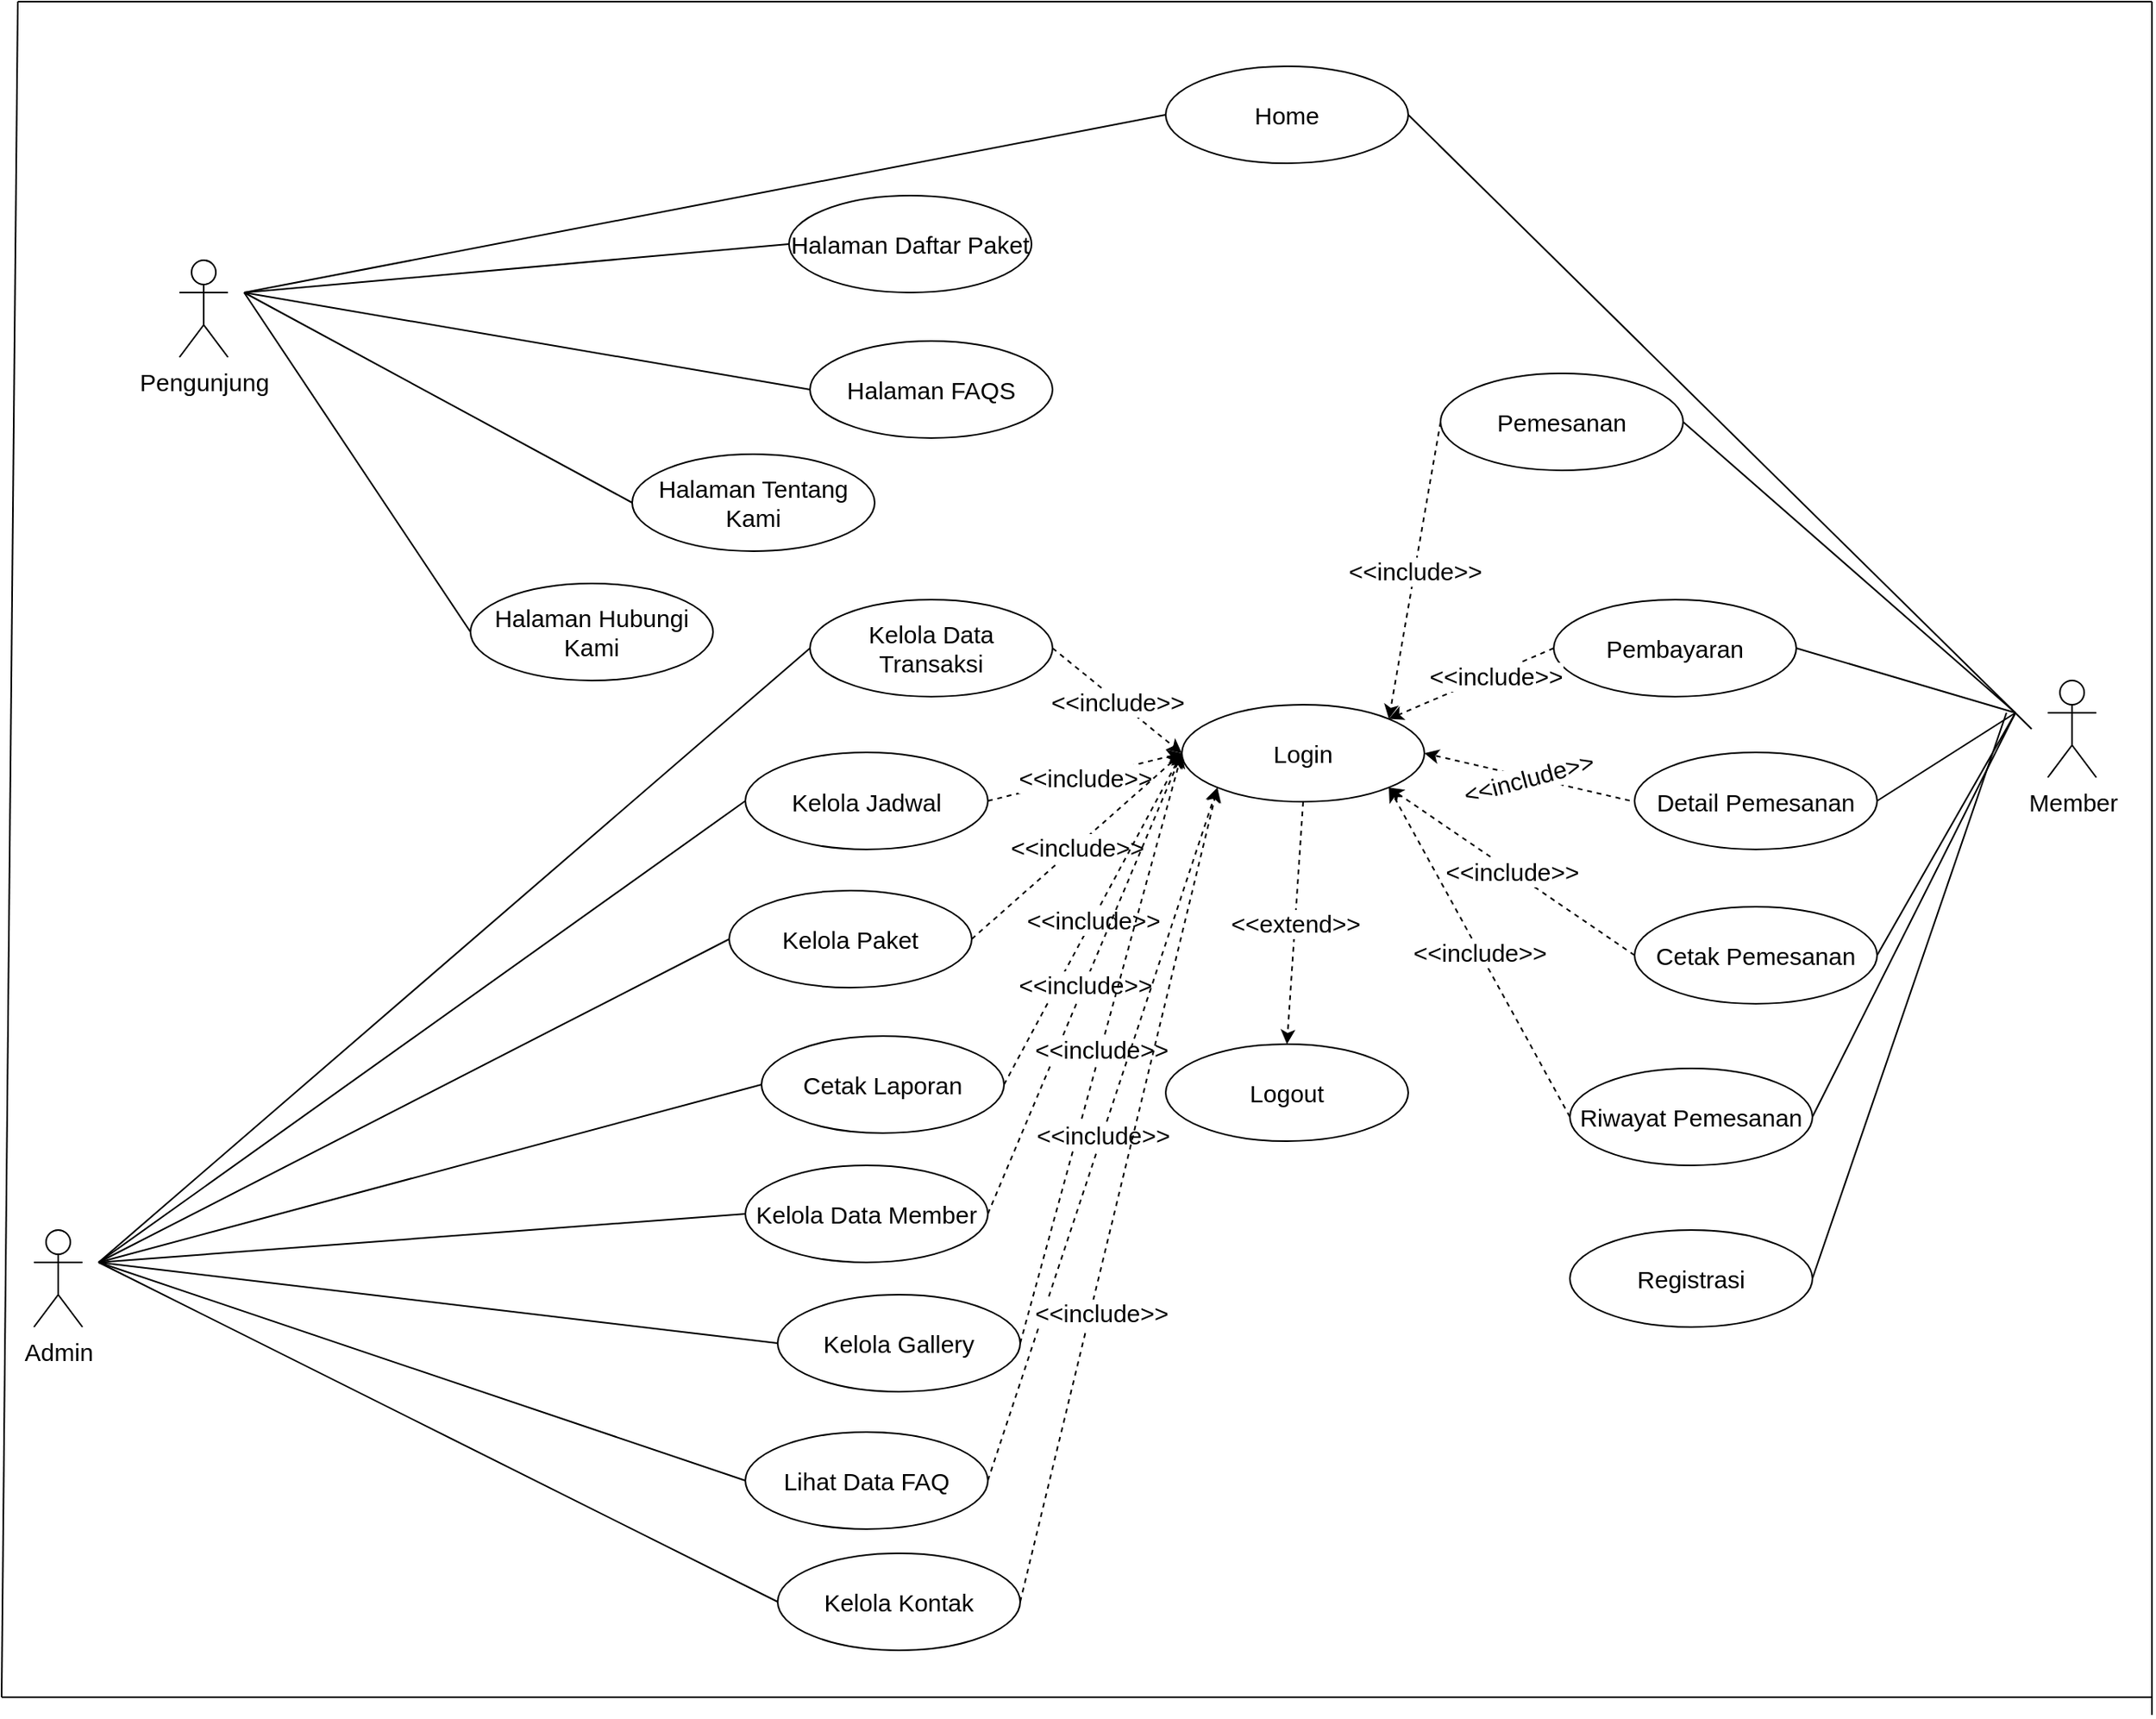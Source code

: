 <mxfile version="13.9.9" type="device" pages="20"><diagram id="nMS_6HS80OY7fxbY-5Ts" name="USE CASE DIAGRAM"><mxGraphModel dx="768" dy="482" grid="1" gridSize="10" guides="1" tooltips="1" connect="1" arrows="1" fold="1" page="1" pageScale="1" pageWidth="827" pageHeight="1169" math="0" shadow="0"><root><mxCell id="0"/><mxCell id="1" parent="0"/><mxCell id="nh3WoI5tp6EA1hSLRqxK-1" value="Pengunjung" style="shape=umlActor;verticalLabelPosition=bottom;verticalAlign=top;html=1;outlineConnect=0;fontSize=15;" parent="1" vertex="1"><mxGeometry x="300" y="280" width="30" height="60" as="geometry"/></mxCell><mxCell id="nh3WoI5tp6EA1hSLRqxK-2" value="Home" style="ellipse;whiteSpace=wrap;html=1;fontSize=15;" parent="1" vertex="1"><mxGeometry x="910" y="160" width="150" height="60" as="geometry"/></mxCell><mxCell id="nh3WoI5tp6EA1hSLRqxK-3" value="Halaman Daftar Paket" style="ellipse;whiteSpace=wrap;html=1;fontSize=15;" parent="1" vertex="1"><mxGeometry x="677" y="240" width="150" height="60" as="geometry"/></mxCell><mxCell id="nh3WoI5tp6EA1hSLRqxK-4" value="Halaman FAQS" style="ellipse;whiteSpace=wrap;html=1;fontSize=15;" parent="1" vertex="1"><mxGeometry x="690" y="330" width="150" height="60" as="geometry"/></mxCell><mxCell id="nh3WoI5tp6EA1hSLRqxK-5" value="Halaman Tentang Kami" style="ellipse;whiteSpace=wrap;html=1;fontSize=15;" parent="1" vertex="1"><mxGeometry x="580" y="400" width="150" height="60" as="geometry"/></mxCell><mxCell id="nh3WoI5tp6EA1hSLRqxK-6" value="Halaman Hubungi Kami" style="ellipse;whiteSpace=wrap;html=1;fontSize=15;" parent="1" vertex="1"><mxGeometry x="480" y="480" width="150" height="60" as="geometry"/></mxCell><mxCell id="nh3WoI5tp6EA1hSLRqxK-7" value="" style="endArrow=none;html=1;entryX=0;entryY=0.5;entryDx=0;entryDy=0;fontSize=15;" parent="1" target="nh3WoI5tp6EA1hSLRqxK-2" edge="1"><mxGeometry width="50" height="50" relative="1" as="geometry"><mxPoint x="340" y="300" as="sourcePoint"/><mxPoint x="230" y="310" as="targetPoint"/></mxGeometry></mxCell><mxCell id="nh3WoI5tp6EA1hSLRqxK-8" value="" style="endArrow=none;html=1;entryX=0;entryY=0.5;entryDx=0;entryDy=0;fontSize=15;" parent="1" target="nh3WoI5tp6EA1hSLRqxK-3" edge="1"><mxGeometry width="50" height="50" relative="1" as="geometry"><mxPoint x="340" y="300" as="sourcePoint"/><mxPoint x="380" y="200" as="targetPoint"/></mxGeometry></mxCell><mxCell id="nh3WoI5tp6EA1hSLRqxK-9" value="" style="endArrow=none;html=1;entryX=0;entryY=0.5;entryDx=0;entryDy=0;fontSize=15;" parent="1" target="nh3WoI5tp6EA1hSLRqxK-4" edge="1"><mxGeometry width="50" height="50" relative="1" as="geometry"><mxPoint x="340" y="300" as="sourcePoint"/><mxPoint x="380" y="280" as="targetPoint"/></mxGeometry></mxCell><mxCell id="nh3WoI5tp6EA1hSLRqxK-10" value="" style="endArrow=none;html=1;entryX=0;entryY=0.5;entryDx=0;entryDy=0;fontSize=15;" parent="1" target="nh3WoI5tp6EA1hSLRqxK-5" edge="1"><mxGeometry width="50" height="50" relative="1" as="geometry"><mxPoint x="340" y="300" as="sourcePoint"/><mxPoint x="380" y="360" as="targetPoint"/></mxGeometry></mxCell><mxCell id="nh3WoI5tp6EA1hSLRqxK-11" value="" style="endArrow=none;html=1;entryX=0;entryY=0.5;entryDx=0;entryDy=0;fontSize=15;" parent="1" target="nh3WoI5tp6EA1hSLRqxK-6" edge="1"><mxGeometry width="50" height="50" relative="1" as="geometry"><mxPoint x="340" y="300" as="sourcePoint"/><mxPoint x="380" y="440.0" as="targetPoint"/></mxGeometry></mxCell><mxCell id="nh3WoI5tp6EA1hSLRqxK-12" value="Member" style="shape=umlActor;verticalLabelPosition=bottom;verticalAlign=top;html=1;outlineConnect=0;fontSize=15;" parent="1" vertex="1"><mxGeometry x="1455.58" y="540" width="30" height="60" as="geometry"/></mxCell><mxCell id="nh3WoI5tp6EA1hSLRqxK-21" value="Login" style="ellipse;whiteSpace=wrap;html=1;fontSize=15;" parent="1" vertex="1"><mxGeometry x="920" y="555" width="150" height="60" as="geometry"/></mxCell><mxCell id="nh3WoI5tp6EA1hSLRqxK-23" value="Pemesanan" style="ellipse;whiteSpace=wrap;html=1;fontSize=15;" parent="1" vertex="1"><mxGeometry x="1080" y="350" width="150" height="60" as="geometry"/></mxCell><mxCell id="nh3WoI5tp6EA1hSLRqxK-24" value="" style="endArrow=none;html=1;exitX=1;exitY=0.5;exitDx=0;exitDy=0;fontSize=15;" parent="1" source="nh3WoI5tp6EA1hSLRqxK-23" edge="1"><mxGeometry width="50" height="50" relative="1" as="geometry"><mxPoint x="1212.58" y="580" as="sourcePoint"/><mxPoint x="1435.58" y="560" as="targetPoint"/></mxGeometry></mxCell><mxCell id="nh3WoI5tp6EA1hSLRqxK-25" value="Pembayaran" style="ellipse;whiteSpace=wrap;html=1;fontSize=15;" parent="1" vertex="1"><mxGeometry x="1150" y="490" width="150" height="60" as="geometry"/></mxCell><mxCell id="nh3WoI5tp6EA1hSLRqxK-26" value="" style="endArrow=none;html=1;exitX=1;exitY=0.5;exitDx=0;exitDy=0;fontSize=15;" parent="1" source="nh3WoI5tp6EA1hSLRqxK-25" edge="1"><mxGeometry width="50" height="50" relative="1" as="geometry"><mxPoint x="1225.58" y="480" as="sourcePoint"/><mxPoint x="1435.58" y="560" as="targetPoint"/></mxGeometry></mxCell><mxCell id="nh3WoI5tp6EA1hSLRqxK-27" value="Detail Pemesanan" style="ellipse;whiteSpace=wrap;html=1;fontSize=15;" parent="1" vertex="1"><mxGeometry x="1200" y="584.5" width="150" height="60" as="geometry"/></mxCell><mxCell id="nh3WoI5tp6EA1hSLRqxK-28" value="Cetak Pemesanan" style="ellipse;whiteSpace=wrap;html=1;fontSize=15;" parent="1" vertex="1"><mxGeometry x="1200" y="680" width="150" height="60" as="geometry"/></mxCell><mxCell id="nh3WoI5tp6EA1hSLRqxK-29" value="Riwayat Pemesanan" style="ellipse;whiteSpace=wrap;html=1;fontSize=15;" parent="1" vertex="1"><mxGeometry x="1160" y="780" width="150" height="60" as="geometry"/></mxCell><mxCell id="nh3WoI5tp6EA1hSLRqxK-30" value="" style="endArrow=none;html=1;exitX=1;exitY=0.5;exitDx=0;exitDy=0;fontSize=15;" parent="1" source="nh3WoI5tp6EA1hSLRqxK-27" edge="1"><mxGeometry width="50" height="50" relative="1" as="geometry"><mxPoint x="1224.31" y="555.498" as="sourcePoint"/><mxPoint x="1435.58" y="560" as="targetPoint"/></mxGeometry></mxCell><mxCell id="nh3WoI5tp6EA1hSLRqxK-31" value="" style="endArrow=none;html=1;exitX=1;exitY=0.5;exitDx=0;exitDy=0;fontSize=15;" parent="1" source="nh3WoI5tp6EA1hSLRqxK-28" edge="1"><mxGeometry width="50" height="50" relative="1" as="geometry"><mxPoint x="1225.58" y="620" as="sourcePoint"/><mxPoint x="1435.58" y="560" as="targetPoint"/></mxGeometry></mxCell><mxCell id="nh3WoI5tp6EA1hSLRqxK-32" value="" style="endArrow=none;html=1;exitX=1;exitY=0.5;exitDx=0;exitDy=0;fontSize=15;" parent="1" source="nh3WoI5tp6EA1hSLRqxK-29" edge="1"><mxGeometry width="50" height="50" relative="1" as="geometry"><mxPoint x="1225.58" y="740" as="sourcePoint"/><mxPoint x="1435.58" y="560" as="targetPoint"/></mxGeometry></mxCell><mxCell id="nh3WoI5tp6EA1hSLRqxK-33" value="" style="endArrow=classic;html=1;dashed=1;exitX=0;exitY=0.5;exitDx=0;exitDy=0;entryX=1;entryY=0;entryDx=0;entryDy=0;fontSize=15;" parent="1" source="nh3WoI5tp6EA1hSLRqxK-23" target="nh3WoI5tp6EA1hSLRqxK-21" edge="1"><mxGeometry relative="1" as="geometry"><mxPoint x="430" y="570" as="sourcePoint"/><mxPoint x="530" y="570" as="targetPoint"/></mxGeometry></mxCell><mxCell id="nh3WoI5tp6EA1hSLRqxK-34" value="&amp;lt;&amp;lt;include&amp;gt;&amp;gt;" style="edgeLabel;resizable=0;html=1;align=center;verticalAlign=middle;fontSize=15;" parent="nh3WoI5tp6EA1hSLRqxK-33" connectable="0" vertex="1"><mxGeometry relative="1" as="geometry"/></mxCell><mxCell id="nh3WoI5tp6EA1hSLRqxK-35" value="" style="endArrow=classic;html=1;dashed=1;exitX=0;exitY=0.5;exitDx=0;exitDy=0;entryX=1;entryY=0;entryDx=0;entryDy=0;fontSize=15;" parent="1" source="nh3WoI5tp6EA1hSLRqxK-25" target="nh3WoI5tp6EA1hSLRqxK-21" edge="1"><mxGeometry relative="1" as="geometry"><mxPoint x="860" y="240" as="sourcePoint"/><mxPoint x="720" y="350" as="targetPoint"/></mxGeometry></mxCell><mxCell id="nh3WoI5tp6EA1hSLRqxK-36" value="&amp;lt;&amp;lt;include&amp;gt;&amp;gt;" style="edgeLabel;resizable=0;html=1;align=center;verticalAlign=middle;fontSize=15;" parent="nh3WoI5tp6EA1hSLRqxK-35" connectable="0" vertex="1"><mxGeometry relative="1" as="geometry"><mxPoint x="15.07" y="-5.03" as="offset"/></mxGeometry></mxCell><mxCell id="nh3WoI5tp6EA1hSLRqxK-37" value="" style="endArrow=classic;html=1;dashed=1;exitX=-0.02;exitY=0.497;exitDx=0;exitDy=0;exitPerimeter=0;entryX=1;entryY=0.5;entryDx=0;entryDy=0;fontSize=15;" parent="1" source="nh3WoI5tp6EA1hSLRqxK-27" target="nh3WoI5tp6EA1hSLRqxK-21" edge="1"><mxGeometry relative="1" as="geometry"><mxPoint x="870" y="250" as="sourcePoint"/><mxPoint x="760" y="390" as="targetPoint"/></mxGeometry></mxCell><mxCell id="nh3WoI5tp6EA1hSLRqxK-38" value="&amp;lt;&amp;lt;include&amp;gt;&amp;gt;" style="edgeLabel;resizable=0;html=1;align=center;verticalAlign=middle;rotation=-15;fontSize=15;" parent="nh3WoI5tp6EA1hSLRqxK-37" connectable="0" vertex="1"><mxGeometry relative="1" as="geometry"/></mxCell><mxCell id="nh3WoI5tp6EA1hSLRqxK-39" value="" style="endArrow=classic;html=1;dashed=1;exitX=0;exitY=0.5;exitDx=0;exitDy=0;entryX=1;entryY=1;entryDx=0;entryDy=0;fontSize=15;" parent="1" source="nh3WoI5tp6EA1hSLRqxK-28" target="nh3WoI5tp6EA1hSLRqxK-21" edge="1"><mxGeometry relative="1" as="geometry"><mxPoint x="880" y="260" as="sourcePoint"/><mxPoint x="748.033" y="378.787" as="targetPoint"/></mxGeometry></mxCell><mxCell id="nh3WoI5tp6EA1hSLRqxK-40" value="&amp;lt;&amp;lt;include&amp;gt;&amp;gt;" style="edgeLabel;resizable=0;html=1;align=center;verticalAlign=middle;fontSize=15;" parent="nh3WoI5tp6EA1hSLRqxK-39" connectable="0" vertex="1"><mxGeometry relative="1" as="geometry"/></mxCell><mxCell id="nh3WoI5tp6EA1hSLRqxK-41" value="" style="endArrow=classic;html=1;dashed=1;exitX=0;exitY=0.5;exitDx=0;exitDy=0;entryX=1;entryY=1;entryDx=0;entryDy=0;fontSize=15;" parent="1" source="nh3WoI5tp6EA1hSLRqxK-29" target="nh3WoI5tp6EA1hSLRqxK-21" edge="1"><mxGeometry relative="1" as="geometry"><mxPoint x="890" y="270" as="sourcePoint"/><mxPoint x="758.033" y="388.787" as="targetPoint"/></mxGeometry></mxCell><mxCell id="nh3WoI5tp6EA1hSLRqxK-42" value="&amp;lt;&amp;lt;include&amp;gt;&amp;gt;" style="edgeLabel;resizable=0;html=1;align=center;verticalAlign=middle;fontSize=15;" parent="nh3WoI5tp6EA1hSLRqxK-41" connectable="0" vertex="1"><mxGeometry relative="1" as="geometry"/></mxCell><mxCell id="nh3WoI5tp6EA1hSLRqxK-43" value="Admin" style="shape=umlActor;verticalLabelPosition=bottom;verticalAlign=top;html=1;outlineConnect=0;fontSize=15;" parent="1" vertex="1"><mxGeometry x="210" y="880" width="30" height="60" as="geometry"/></mxCell><mxCell id="nh3WoI5tp6EA1hSLRqxK-44" value="Kelola Data &lt;br&gt;Transaksi" style="ellipse;whiteSpace=wrap;html=1;fontSize=15;" parent="1" vertex="1"><mxGeometry x="690" y="490" width="150" height="60" as="geometry"/></mxCell><mxCell id="nh3WoI5tp6EA1hSLRqxK-45" value="Kelola Jadwal" style="ellipse;whiteSpace=wrap;html=1;fontSize=15;" parent="1" vertex="1"><mxGeometry x="650" y="584.5" width="150" height="60" as="geometry"/></mxCell><mxCell id="nh3WoI5tp6EA1hSLRqxK-46" value="Kelola Paket" style="ellipse;whiteSpace=wrap;html=1;fontSize=15;" parent="1" vertex="1"><mxGeometry x="640" y="670" width="150" height="60" as="geometry"/></mxCell><mxCell id="nh3WoI5tp6EA1hSLRqxK-47" value="Cetak Laporan" style="ellipse;whiteSpace=wrap;html=1;fontSize=15;" parent="1" vertex="1"><mxGeometry x="660" y="760" width="150" height="60" as="geometry"/></mxCell><mxCell id="nh3WoI5tp6EA1hSLRqxK-48" value="Kelola Data Member" style="ellipse;whiteSpace=wrap;html=1;fontSize=15;" parent="1" vertex="1"><mxGeometry x="650" y="840" width="150" height="60" as="geometry"/></mxCell><mxCell id="nh3WoI5tp6EA1hSLRqxK-49" value="Kelola Gallery" style="ellipse;whiteSpace=wrap;html=1;fontSize=15;" parent="1" vertex="1"><mxGeometry x="670" y="920" width="150" height="60" as="geometry"/></mxCell><mxCell id="nh3WoI5tp6EA1hSLRqxK-50" value="Lihat Data FAQ" style="ellipse;whiteSpace=wrap;html=1;fontSize=15;" parent="1" vertex="1"><mxGeometry x="650" y="1005" width="150" height="60" as="geometry"/></mxCell><mxCell id="nh3WoI5tp6EA1hSLRqxK-52" value="Kelola Kontak" style="ellipse;whiteSpace=wrap;html=1;fontSize=15;" parent="1" vertex="1"><mxGeometry x="670" y="1080" width="150" height="60" as="geometry"/></mxCell><mxCell id="nh3WoI5tp6EA1hSLRqxK-54" value="" style="endArrow=none;html=1;entryX=0;entryY=0.5;entryDx=0;entryDy=0;fontSize=15;" parent="1" target="nh3WoI5tp6EA1hSLRqxK-44" edge="1"><mxGeometry width="50" height="50" relative="1" as="geometry"><mxPoint x="250" y="900" as="sourcePoint"/><mxPoint x="240" y="790" as="targetPoint"/></mxGeometry></mxCell><mxCell id="nh3WoI5tp6EA1hSLRqxK-55" value="" style="endArrow=none;html=1;entryX=0;entryY=0.5;entryDx=0;entryDy=0;fontSize=15;" parent="1" target="nh3WoI5tp6EA1hSLRqxK-45" edge="1"><mxGeometry width="50" height="50" relative="1" as="geometry"><mxPoint x="250" y="900" as="sourcePoint"/><mxPoint x="360" y="625" as="targetPoint"/></mxGeometry></mxCell><mxCell id="nh3WoI5tp6EA1hSLRqxK-56" value="" style="endArrow=none;html=1;entryX=0;entryY=0.5;entryDx=0;entryDy=0;fontSize=15;" parent="1" target="nh3WoI5tp6EA1hSLRqxK-46" edge="1"><mxGeometry width="50" height="50" relative="1" as="geometry"><mxPoint x="250" y="900" as="sourcePoint"/><mxPoint x="360" y="700" as="targetPoint"/></mxGeometry></mxCell><mxCell id="nh3WoI5tp6EA1hSLRqxK-57" value="" style="endArrow=none;html=1;entryX=0;entryY=0.5;entryDx=0;entryDy=0;fontSize=15;" parent="1" target="nh3WoI5tp6EA1hSLRqxK-47" edge="1"><mxGeometry width="50" height="50" relative="1" as="geometry"><mxPoint x="250" y="900" as="sourcePoint"/><mxPoint x="360" y="780" as="targetPoint"/></mxGeometry></mxCell><mxCell id="nh3WoI5tp6EA1hSLRqxK-58" value="" style="endArrow=none;html=1;entryX=0;entryY=0.5;entryDx=0;entryDy=0;fontSize=15;" parent="1" target="nh3WoI5tp6EA1hSLRqxK-48" edge="1"><mxGeometry width="50" height="50" relative="1" as="geometry"><mxPoint x="250" y="900" as="sourcePoint"/><mxPoint x="360" y="860" as="targetPoint"/></mxGeometry></mxCell><mxCell id="nh3WoI5tp6EA1hSLRqxK-59" value="" style="endArrow=none;html=1;entryX=0;entryY=0.5;entryDx=0;entryDy=0;fontSize=15;" parent="1" target="nh3WoI5tp6EA1hSLRqxK-49" edge="1"><mxGeometry width="50" height="50" relative="1" as="geometry"><mxPoint x="250" y="900" as="sourcePoint"/><mxPoint x="360" y="940" as="targetPoint"/></mxGeometry></mxCell><mxCell id="nh3WoI5tp6EA1hSLRqxK-60" value="" style="endArrow=none;html=1;entryX=0;entryY=0.5;entryDx=0;entryDy=0;fontSize=15;" parent="1" target="nh3WoI5tp6EA1hSLRqxK-50" edge="1"><mxGeometry width="50" height="50" relative="1" as="geometry"><mxPoint x="250" y="900" as="sourcePoint"/><mxPoint x="360" y="1020" as="targetPoint"/></mxGeometry></mxCell><mxCell id="nh3WoI5tp6EA1hSLRqxK-62" value="" style="endArrow=none;html=1;entryX=0;entryY=0.5;entryDx=0;entryDy=0;fontSize=15;" parent="1" target="nh3WoI5tp6EA1hSLRqxK-52" edge="1"><mxGeometry width="50" height="50" relative="1" as="geometry"><mxPoint x="250" y="900" as="sourcePoint"/><mxPoint x="360.0" y="1180" as="targetPoint"/></mxGeometry></mxCell><mxCell id="nh3WoI5tp6EA1hSLRqxK-64" value="" style="endArrow=classic;html=1;dashed=1;exitX=1;exitY=0.5;exitDx=0;exitDy=0;entryX=0;entryY=0.5;entryDx=0;entryDy=0;fontSize=15;" parent="1" source="nh3WoI5tp6EA1hSLRqxK-44" target="nh3WoI5tp6EA1hSLRqxK-21" edge="1"><mxGeometry relative="1" as="geometry"><mxPoint x="1075.58" y="760" as="sourcePoint"/><mxPoint x="857.676" y="631.355" as="targetPoint"/></mxGeometry></mxCell><mxCell id="nh3WoI5tp6EA1hSLRqxK-65" value="&amp;lt;&amp;lt;include&amp;gt;&amp;gt;" style="edgeLabel;resizable=0;html=1;align=center;verticalAlign=middle;fontSize=15;" parent="nh3WoI5tp6EA1hSLRqxK-64" connectable="0" vertex="1"><mxGeometry relative="1" as="geometry"/></mxCell><mxCell id="nh3WoI5tp6EA1hSLRqxK-66" value="" style="endArrow=classic;html=1;dashed=1;exitX=1;exitY=0.5;exitDx=0;exitDy=0;entryX=0;entryY=0.5;entryDx=0;entryDy=0;fontSize=15;" parent="1" source="nh3WoI5tp6EA1hSLRqxK-45" target="nh3WoI5tp6EA1hSLRqxK-21" edge="1"><mxGeometry relative="1" as="geometry"><mxPoint x="510" y="625" as="sourcePoint"/><mxPoint x="730" y="610" as="targetPoint"/></mxGeometry></mxCell><mxCell id="nh3WoI5tp6EA1hSLRqxK-67" value="&amp;lt;&amp;lt;include&amp;gt;&amp;gt;" style="edgeLabel;resizable=0;html=1;align=center;verticalAlign=middle;fontSize=15;" parent="nh3WoI5tp6EA1hSLRqxK-66" connectable="0" vertex="1"><mxGeometry relative="1" as="geometry"/></mxCell><mxCell id="nh3WoI5tp6EA1hSLRqxK-68" value="" style="endArrow=classic;html=1;dashed=1;exitX=1;exitY=0.5;exitDx=0;exitDy=0;entryX=0;entryY=0.5;entryDx=0;entryDy=0;fontSize=15;" parent="1" source="nh3WoI5tp6EA1hSLRqxK-46" target="nh3WoI5tp6EA1hSLRqxK-21" edge="1"><mxGeometry relative="1" as="geometry"><mxPoint x="510" y="700" as="sourcePoint"/><mxPoint x="730" y="610" as="targetPoint"/></mxGeometry></mxCell><mxCell id="nh3WoI5tp6EA1hSLRqxK-69" value="&amp;lt;&amp;lt;include&amp;gt;&amp;gt;" style="edgeLabel;resizable=0;html=1;align=center;verticalAlign=middle;fontSize=15;" parent="nh3WoI5tp6EA1hSLRqxK-68" connectable="0" vertex="1"><mxGeometry relative="1" as="geometry"/></mxCell><mxCell id="nh3WoI5tp6EA1hSLRqxK-70" value="" style="endArrow=classic;html=1;dashed=1;exitX=1;exitY=0.5;exitDx=0;exitDy=0;entryX=0;entryY=0.5;entryDx=0;entryDy=0;fontSize=15;" parent="1" source="nh3WoI5tp6EA1hSLRqxK-47" target="nh3WoI5tp6EA1hSLRqxK-21" edge="1"><mxGeometry relative="1" as="geometry"><mxPoint x="510" y="780" as="sourcePoint"/><mxPoint x="730" y="600" as="targetPoint"/></mxGeometry></mxCell><mxCell id="nh3WoI5tp6EA1hSLRqxK-71" value="&amp;lt;&amp;lt;include&amp;gt;&amp;gt;" style="edgeLabel;resizable=0;html=1;align=center;verticalAlign=middle;fontSize=15;" parent="nh3WoI5tp6EA1hSLRqxK-70" connectable="0" vertex="1"><mxGeometry relative="1" as="geometry"/></mxCell><mxCell id="nh3WoI5tp6EA1hSLRqxK-72" value="" style="endArrow=classic;html=1;dashed=1;exitX=1;exitY=0.5;exitDx=0;exitDy=0;entryX=0;entryY=0.5;entryDx=0;entryDy=0;fontSize=15;" parent="1" source="nh3WoI5tp6EA1hSLRqxK-48" target="nh3WoI5tp6EA1hSLRqxK-21" edge="1"><mxGeometry relative="1" as="geometry"><mxPoint x="510" y="860" as="sourcePoint"/><mxPoint x="730" y="610" as="targetPoint"/></mxGeometry></mxCell><mxCell id="nh3WoI5tp6EA1hSLRqxK-73" value="&amp;lt;&amp;lt;include&amp;gt;&amp;gt;" style="edgeLabel;resizable=0;html=1;align=center;verticalAlign=middle;fontSize=15;" parent="nh3WoI5tp6EA1hSLRqxK-72" connectable="0" vertex="1"><mxGeometry relative="1" as="geometry"/></mxCell><mxCell id="nh3WoI5tp6EA1hSLRqxK-74" value="" style="endArrow=classic;html=1;dashed=1;exitX=1;exitY=0.5;exitDx=0;exitDy=0;entryX=0;entryY=0.5;entryDx=0;entryDy=0;fontSize=15;" parent="1" source="nh3WoI5tp6EA1hSLRqxK-49" target="nh3WoI5tp6EA1hSLRqxK-21" edge="1"><mxGeometry relative="1" as="geometry"><mxPoint x="510.0" y="940" as="sourcePoint"/><mxPoint x="730.0" y="610" as="targetPoint"/></mxGeometry></mxCell><mxCell id="nh3WoI5tp6EA1hSLRqxK-75" value="&amp;lt;&amp;lt;include&amp;gt;&amp;gt;" style="edgeLabel;resizable=0;html=1;align=center;verticalAlign=middle;fontSize=15;" parent="nh3WoI5tp6EA1hSLRqxK-74" connectable="0" vertex="1"><mxGeometry relative="1" as="geometry"/></mxCell><mxCell id="nh3WoI5tp6EA1hSLRqxK-76" value="" style="endArrow=classic;html=1;dashed=1;exitX=1;exitY=0.5;exitDx=0;exitDy=0;entryX=0;entryY=1;entryDx=0;entryDy=0;fontSize=15;" parent="1" source="nh3WoI5tp6EA1hSLRqxK-50" target="nh3WoI5tp6EA1hSLRqxK-21" edge="1"><mxGeometry relative="1" as="geometry"><mxPoint x="510.0" y="1020" as="sourcePoint"/><mxPoint x="730.0" y="610" as="targetPoint"/></mxGeometry></mxCell><mxCell id="nh3WoI5tp6EA1hSLRqxK-77" value="&amp;lt;&amp;lt;include&amp;gt;&amp;gt;" style="edgeLabel;resizable=0;html=1;align=center;verticalAlign=middle;fontSize=15;" parent="nh3WoI5tp6EA1hSLRqxK-76" connectable="0" vertex="1"><mxGeometry relative="1" as="geometry"/></mxCell><mxCell id="nh3WoI5tp6EA1hSLRqxK-80" value="" style="endArrow=classic;html=1;dashed=1;exitX=1;exitY=0.5;exitDx=0;exitDy=0;entryX=0;entryY=1;entryDx=0;entryDy=0;fontSize=15;" parent="1" source="nh3WoI5tp6EA1hSLRqxK-52" target="nh3WoI5tp6EA1hSLRqxK-21" edge="1"><mxGeometry relative="1" as="geometry"><mxPoint x="510.0" y="1180" as="sourcePoint"/><mxPoint x="730.0" y="610" as="targetPoint"/></mxGeometry></mxCell><mxCell id="nh3WoI5tp6EA1hSLRqxK-81" value="&amp;lt;&amp;lt;include&amp;gt;&amp;gt;" style="edgeLabel;resizable=0;html=1;align=center;verticalAlign=middle;fontSize=15;" parent="nh3WoI5tp6EA1hSLRqxK-80" connectable="0" vertex="1"><mxGeometry relative="1" as="geometry"><mxPoint x="-10.95" y="72.04" as="offset"/></mxGeometry></mxCell><mxCell id="nh3WoI5tp6EA1hSLRqxK-84" value="Logout" style="ellipse;whiteSpace=wrap;html=1;fontSize=15;" parent="1" vertex="1"><mxGeometry x="910" y="765" width="150" height="60" as="geometry"/></mxCell><mxCell id="nh3WoI5tp6EA1hSLRqxK-85" value="" style="endArrow=classic;html=1;exitX=0.5;exitY=1;exitDx=0;exitDy=0;entryX=0.5;entryY=0;entryDx=0;entryDy=0;dashed=1;fontSize=15;" parent="1" source="nh3WoI5tp6EA1hSLRqxK-21" target="nh3WoI5tp6EA1hSLRqxK-84" edge="1"><mxGeometry relative="1" as="geometry"><mxPoint x="820" y="710" as="sourcePoint"/><mxPoint x="920" y="710" as="targetPoint"/></mxGeometry></mxCell><mxCell id="nh3WoI5tp6EA1hSLRqxK-86" value="&amp;lt;&amp;lt;extend&amp;gt;&amp;gt;" style="edgeLabel;resizable=0;html=1;align=center;verticalAlign=middle;fontSize=15;" parent="nh3WoI5tp6EA1hSLRqxK-85" connectable="0" vertex="1"><mxGeometry relative="1" as="geometry"/></mxCell><mxCell id="nh3WoI5tp6EA1hSLRqxK-87" value="" style="endArrow=none;html=1;fontSize=15;" parent="1" edge="1"><mxGeometry width="50" height="50" relative="1" as="geometry"><mxPoint x="190" y="1169" as="sourcePoint"/><mxPoint x="200" y="120" as="targetPoint"/></mxGeometry></mxCell><mxCell id="nh3WoI5tp6EA1hSLRqxK-88" value="" style="endArrow=none;html=1;fontSize=15;" parent="1" edge="1"><mxGeometry width="50" height="50" relative="1" as="geometry"><mxPoint x="1520" y="1180" as="sourcePoint"/><mxPoint x="1520" y="120" as="targetPoint"/></mxGeometry></mxCell><mxCell id="nh3WoI5tp6EA1hSLRqxK-89" value="" style="endArrow=none;html=1;fontSize=15;" parent="1" edge="1"><mxGeometry width="50" height="50" relative="1" as="geometry"><mxPoint x="1520" y="1169" as="sourcePoint"/><mxPoint x="190" y="1169" as="targetPoint"/></mxGeometry></mxCell><mxCell id="nh3WoI5tp6EA1hSLRqxK-90" value="" style="endArrow=none;html=1;fontSize=15;" parent="1" edge="1"><mxGeometry width="50" height="50" relative="1" as="geometry"><mxPoint x="1520" y="120" as="sourcePoint"/><mxPoint x="200" y="120" as="targetPoint"/></mxGeometry></mxCell><mxCell id="mED-gE2ZWCIt7Nhcj7C4-7" value="" style="endArrow=none;html=1;exitX=1;exitY=0.5;exitDx=0;exitDy=0;fontSize=15;" parent="1" source="nh3WoI5tp6EA1hSLRqxK-2" edge="1"><mxGeometry width="50" height="50" relative="1" as="geometry"><mxPoint x="1220" y="420" as="sourcePoint"/><mxPoint x="1445.58" y="570" as="targetPoint"/></mxGeometry></mxCell><mxCell id="mED-gE2ZWCIt7Nhcj7C4-12" value="Registrasi" style="ellipse;whiteSpace=wrap;html=1;fontSize=15;" parent="1" vertex="1"><mxGeometry x="1160" y="880" width="150" height="60" as="geometry"/></mxCell><mxCell id="mED-gE2ZWCIt7Nhcj7C4-13" value="" style="endArrow=none;html=1;exitX=1;exitY=0.5;exitDx=0;exitDy=0;fontSize=15;" parent="1" source="mED-gE2ZWCIt7Nhcj7C4-12" edge="1"><mxGeometry width="50" height="50" relative="1" as="geometry"><mxPoint x="1225.58" y="980" as="sourcePoint"/><mxPoint x="1430" y="560" as="targetPoint"/></mxGeometry></mxCell></root></mxGraphModel></diagram><diagram id="ZhJ-_UfBBQRU66IiVGQ7" name="CLASS DIAGRAM"><mxGraphModel dx="77" dy="1736" grid="1" gridSize="10" guides="1" tooltips="1" connect="1" arrows="1" fold="1" page="1" pageScale="1" pageWidth="827" pageHeight="1169" math="0" shadow="0"><root><mxCell id="b-FCYs_a7Y-y1459__-y-0"/><mxCell id="b-FCYs_a7Y-y1459__-y-1" parent="b-FCYs_a7Y-y1459__-y-0"/><mxCell id="epJUY_BxfOlMyCg1HD_2-0" value="admin" style="swimlane;fontStyle=1;align=center;verticalAlign=top;childLayout=stackLayout;horizontal=1;startSize=26;horizontalStack=0;resizeParent=1;resizeParentMax=0;resizeLast=0;collapsible=1;marginBottom=0;fontSize=18;" parent="b-FCYs_a7Y-y1459__-y-1" vertex="1"><mxGeometry x="1850" y="-534" width="270" height="216" as="geometry"/></mxCell><mxCell id="epJUY_BxfOlMyCg1HD_2-1" value="+ id: int(11)" style="text;align=left;verticalAlign=top;spacingLeft=4;spacingRight=4;overflow=hidden;rotatable=0;points=[[0,0.5],[1,0.5]];portConstraint=eastwest;fontSize=18;" parent="epJUY_BxfOlMyCg1HD_2-0" vertex="1"><mxGeometry y="26" width="270" height="26" as="geometry"/></mxCell><mxCell id="epJUY_BxfOlMyCg1HD_2-2" value="+ name: varchar(100)" style="text;align=left;verticalAlign=top;spacingLeft=4;spacingRight=4;overflow=hidden;rotatable=0;points=[[0,0.5],[1,0.5]];portConstraint=eastwest;fontSize=18;" parent="epJUY_BxfOlMyCg1HD_2-0" vertex="1"><mxGeometry y="52" width="270" height="26" as="geometry"/></mxCell><mxCell id="epJUY_BxfOlMyCg1HD_2-3" value="+ UserName: varchar(100)" style="text;align=left;verticalAlign=top;spacingLeft=4;spacingRight=4;overflow=hidden;rotatable=0;points=[[0,0.5],[1,0.5]];portConstraint=eastwest;fontSize=18;" parent="epJUY_BxfOlMyCg1HD_2-0" vertex="1"><mxGeometry y="78" width="270" height="26" as="geometry"/></mxCell><mxCell id="epJUY_BxfOlMyCg1HD_2-4" value="+ Password: varchar(100)" style="text;align=left;verticalAlign=top;spacingLeft=4;spacingRight=4;overflow=hidden;rotatable=0;points=[[0,0.5],[1,0.5]];portConstraint=eastwest;fontSize=18;" parent="epJUY_BxfOlMyCg1HD_2-0" vertex="1"><mxGeometry y="104" width="270" height="26" as="geometry"/></mxCell><mxCell id="epJUY_BxfOlMyCg1HD_2-5" value="+ updationData: timestamp" style="text;align=left;verticalAlign=top;spacingLeft=4;spacingRight=4;overflow=hidden;rotatable=0;points=[[0,0.5],[1,0.5]];portConstraint=eastwest;fontSize=18;" parent="epJUY_BxfOlMyCg1HD_2-0" vertex="1"><mxGeometry y="130" width="270" height="26" as="geometry"/></mxCell><mxCell id="epJUY_BxfOlMyCg1HD_2-8" value="+ image: text" style="text;align=left;verticalAlign=top;spacingLeft=4;spacingRight=4;overflow=hidden;rotatable=0;points=[[0,0.5],[1,0.5]];portConstraint=eastwest;fontSize=18;" parent="epJUY_BxfOlMyCg1HD_2-0" vertex="1"><mxGeometry y="156" width="270" height="26" as="geometry"/></mxCell><mxCell id="epJUY_BxfOlMyCg1HD_2-6" value="" style="line;strokeWidth=1;align=left;verticalAlign=middle;spacingTop=-1;spacingLeft=3;spacingRight=3;rotatable=0;labelPosition=right;points=[];portConstraint=eastwest;fontSize=18;" parent="epJUY_BxfOlMyCg1HD_2-0" vertex="1"><mxGeometry y="182" width="270" height="8" as="geometry"/></mxCell><mxCell id="epJUY_BxfOlMyCg1HD_2-7" value="+ login()&#10;" style="text;align=left;verticalAlign=top;spacingLeft=4;spacingRight=4;overflow=hidden;rotatable=0;points=[[0,0.5],[1,0.5]];portConstraint=eastwest;fontSize=18;" parent="epJUY_BxfOlMyCg1HD_2-0" vertex="1"><mxGeometry y="190" width="270" height="26" as="geometry"/></mxCell><mxCell id="epJUY_BxfOlMyCg1HD_2-9" value="contactus" style="swimlane;fontStyle=1;align=center;verticalAlign=top;childLayout=stackLayout;horizontal=1;startSize=26;horizontalStack=0;resizeParent=1;resizeParentMax=0;resizeLast=0;collapsible=1;marginBottom=0;fontSize=18;" parent="b-FCYs_a7Y-y1459__-y-1" vertex="1"><mxGeometry x="1970" y="-240" width="270" height="346" as="geometry"/></mxCell><mxCell id="epJUY_BxfOlMyCg1HD_2-10" value="+ id_cu: int(11)" style="text;align=left;verticalAlign=top;spacingLeft=4;spacingRight=4;overflow=hidden;rotatable=0;points=[[0,0.5],[1,0.5]];portConstraint=eastwest;fontSize=18;" parent="epJUY_BxfOlMyCg1HD_2-9" vertex="1"><mxGeometry y="26" width="270" height="26" as="geometry"/></mxCell><mxCell id="epJUY_BxfOlMyCg1HD_2-11" value="+ name_visit: varchar(100)" style="text;align=left;verticalAlign=top;spacingLeft=4;spacingRight=4;overflow=hidden;rotatable=0;points=[[0,0.5],[1,0.5]];portConstraint=eastwest;fontSize=18;" parent="epJUY_BxfOlMyCg1HD_2-9" vertex="1"><mxGeometry y="52" width="270" height="26" as="geometry"/></mxCell><mxCell id="epJUY_BxfOlMyCg1HD_2-12" value="+ email_visit: varchar(120)" style="text;align=left;verticalAlign=top;spacingLeft=4;spacingRight=4;overflow=hidden;rotatable=0;points=[[0,0.5],[1,0.5]];portConstraint=eastwest;fontSize=18;" parent="epJUY_BxfOlMyCg1HD_2-9" vertex="1"><mxGeometry y="78" width="270" height="26" as="geometry"/></mxCell><mxCell id="epJUY_BxfOlMyCg1HD_2-13" value="+ telp_visit: char(16)" style="text;align=left;verticalAlign=top;spacingLeft=4;spacingRight=4;overflow=hidden;rotatable=0;points=[[0,0.5],[1,0.5]];portConstraint=eastwest;fontSize=18;" parent="epJUY_BxfOlMyCg1HD_2-9" vertex="1"><mxGeometry y="104" width="270" height="26" as="geometry"/></mxCell><mxCell id="epJUY_BxfOlMyCg1HD_2-14" value="+ pesan: logtext" style="text;align=left;verticalAlign=top;spacingLeft=4;spacingRight=4;overflow=hidden;rotatable=0;points=[[0,0.5],[1,0.5]];portConstraint=eastwest;fontSize=18;" parent="epJUY_BxfOlMyCg1HD_2-9" vertex="1"><mxGeometry y="130" width="270" height="26" as="geometry"/></mxCell><mxCell id="epJUY_BxfOlMyCg1HD_2-15" value="+ tgl_posting: timestamp" style="text;align=left;verticalAlign=top;spacingLeft=4;spacingRight=4;overflow=hidden;rotatable=0;points=[[0,0.5],[1,0.5]];portConstraint=eastwest;fontSize=18;" parent="epJUY_BxfOlMyCg1HD_2-9" vertex="1"><mxGeometry y="156" width="270" height="26" as="geometry"/></mxCell><mxCell id="epJUY_BxfOlMyCg1HD_2-18" value="+ status: int(11)" style="text;align=left;verticalAlign=top;spacingLeft=4;spacingRight=4;overflow=hidden;rotatable=0;points=[[0,0.5],[1,0.5]];portConstraint=eastwest;fontSize=18;" parent="epJUY_BxfOlMyCg1HD_2-9" vertex="1"><mxGeometry y="182" width="270" height="26" as="geometry"/></mxCell><mxCell id="epJUY_BxfOlMyCg1HD_2-19" value="+ id: int(11)" style="text;align=left;verticalAlign=top;spacingLeft=4;spacingRight=4;overflow=hidden;rotatable=0;points=[[0,0.5],[1,0.5]];portConstraint=eastwest;fontSize=18;" parent="epJUY_BxfOlMyCg1HD_2-9" vertex="1"><mxGeometry y="208" width="270" height="26" as="geometry"/></mxCell><mxCell id="epJUY_BxfOlMyCg1HD_2-16" value="" style="line;strokeWidth=1;align=left;verticalAlign=middle;spacingTop=-1;spacingLeft=3;spacingRight=3;rotatable=0;labelPosition=right;points=[];portConstraint=eastwest;fontSize=18;" parent="epJUY_BxfOlMyCg1HD_2-9" vertex="1"><mxGeometry y="234" width="270" height="8" as="geometry"/></mxCell><mxCell id="epJUY_BxfOlMyCg1HD_2-31" value="+ edit()&#10;" style="text;align=left;verticalAlign=top;spacingLeft=4;spacingRight=4;overflow=hidden;rotatable=0;points=[[0,0.5],[1,0.5]];portConstraint=eastwest;fontSize=18;" parent="epJUY_BxfOlMyCg1HD_2-9" vertex="1"><mxGeometry y="242" width="270" height="26" as="geometry"/></mxCell><mxCell id="epJUY_BxfOlMyCg1HD_2-34" value="+ hapus()" style="text;align=left;verticalAlign=top;spacingLeft=4;spacingRight=4;overflow=hidden;rotatable=0;points=[[0,0.5],[1,0.5]];portConstraint=eastwest;fontSize=18;" parent="epJUY_BxfOlMyCg1HD_2-9" vertex="1"><mxGeometry y="268" width="270" height="26" as="geometry"/></mxCell><mxCell id="epJUY_BxfOlMyCg1HD_2-33" value="+ tambah()" style="text;align=left;verticalAlign=top;spacingLeft=4;spacingRight=4;overflow=hidden;rotatable=0;points=[[0,0.5],[1,0.5]];portConstraint=eastwest;fontSize=18;" parent="epJUY_BxfOlMyCg1HD_2-9" vertex="1"><mxGeometry y="294" width="270" height="26" as="geometry"/></mxCell><mxCell id="epJUY_BxfOlMyCg1HD_2-32" value="+ simpan()" style="text;align=left;verticalAlign=top;spacingLeft=4;spacingRight=4;overflow=hidden;rotatable=0;points=[[0,0.5],[1,0.5]];portConstraint=eastwest;fontSize=18;" parent="epJUY_BxfOlMyCg1HD_2-9" vertex="1"><mxGeometry y="320" width="270" height="26" as="geometry"/></mxCell><mxCell id="epJUY_BxfOlMyCg1HD_2-20" value="contactusinfo" style="swimlane;fontStyle=1;align=center;verticalAlign=top;childLayout=stackLayout;horizontal=1;startSize=26;horizontalStack=0;resizeParent=1;resizeParentMax=0;resizeLast=0;collapsible=1;marginBottom=0;fontSize=18;" parent="b-FCYs_a7Y-y1459__-y-1" vertex="1"><mxGeometry x="2310" y="110" width="270" height="268" as="geometry"/></mxCell><mxCell id="epJUY_BxfOlMyCg1HD_2-21" value="+ id_info: int(11)" style="text;align=left;verticalAlign=top;spacingLeft=4;spacingRight=4;overflow=hidden;rotatable=0;points=[[0,0.5],[1,0.5]];portConstraint=eastwest;fontSize=18;" parent="epJUY_BxfOlMyCg1HD_2-20" vertex="1"><mxGeometry y="26" width="270" height="26" as="geometry"/></mxCell><mxCell id="epJUY_BxfOlMyCg1HD_2-22" value="+ alamat_kami: varchar(100)" style="text;align=left;verticalAlign=top;spacingLeft=4;spacingRight=4;overflow=hidden;rotatable=0;points=[[0,0.5],[1,0.5]];portConstraint=eastwest;fontSize=18;" parent="epJUY_BxfOlMyCg1HD_2-20" vertex="1"><mxGeometry y="52" width="270" height="26" as="geometry"/></mxCell><mxCell id="epJUY_BxfOlMyCg1HD_2-23" value="+ email_kami: varchar(255)" style="text;align=left;verticalAlign=top;spacingLeft=4;spacingRight=4;overflow=hidden;rotatable=0;points=[[0,0.5],[1,0.5]];portConstraint=eastwest;fontSize=18;" parent="epJUY_BxfOlMyCg1HD_2-20" vertex="1"><mxGeometry y="78" width="270" height="26" as="geometry"/></mxCell><mxCell id="epJUY_BxfOlMyCg1HD_2-24" value="+ telp_kami: char(11)" style="text;align=left;verticalAlign=top;spacingLeft=4;spacingRight=4;overflow=hidden;rotatable=0;points=[[0,0.5],[1,0.5]];portConstraint=eastwest;fontSize=18;" parent="epJUY_BxfOlMyCg1HD_2-20" vertex="1"><mxGeometry y="104" width="270" height="26" as="geometry"/></mxCell><mxCell id="epJUY_BxfOlMyCg1HD_2-25" value="+ id: int(11)" style="text;align=left;verticalAlign=top;spacingLeft=4;spacingRight=4;overflow=hidden;rotatable=0;points=[[0,0.5],[1,0.5]];portConstraint=eastwest;fontSize=18;" parent="epJUY_BxfOlMyCg1HD_2-20" vertex="1"><mxGeometry y="130" width="270" height="26" as="geometry"/></mxCell><mxCell id="epJUY_BxfOlMyCg1HD_2-29" value="" style="line;strokeWidth=1;align=left;verticalAlign=middle;spacingTop=-1;spacingLeft=3;spacingRight=3;rotatable=0;labelPosition=right;points=[];portConstraint=eastwest;fontSize=18;" parent="epJUY_BxfOlMyCg1HD_2-20" vertex="1"><mxGeometry y="156" width="270" height="8" as="geometry"/></mxCell><mxCell id="epJUY_BxfOlMyCg1HD_2-35" value="+ edit()&#10;" style="text;align=left;verticalAlign=top;spacingLeft=4;spacingRight=4;overflow=hidden;rotatable=0;points=[[0,0.5],[1,0.5]];portConstraint=eastwest;fontSize=18;" parent="epJUY_BxfOlMyCg1HD_2-20" vertex="1"><mxGeometry y="164" width="270" height="26" as="geometry"/></mxCell><mxCell id="epJUY_BxfOlMyCg1HD_2-38" value="+ hapus()" style="text;align=left;verticalAlign=top;spacingLeft=4;spacingRight=4;overflow=hidden;rotatable=0;points=[[0,0.5],[1,0.5]];portConstraint=eastwest;fontSize=18;" parent="epJUY_BxfOlMyCg1HD_2-20" vertex="1"><mxGeometry y="190" width="270" height="26" as="geometry"/></mxCell><mxCell id="epJUY_BxfOlMyCg1HD_2-37" value="+ tambah()" style="text;align=left;verticalAlign=top;spacingLeft=4;spacingRight=4;overflow=hidden;rotatable=0;points=[[0,0.5],[1,0.5]];portConstraint=eastwest;fontSize=18;" parent="epJUY_BxfOlMyCg1HD_2-20" vertex="1"><mxGeometry y="216" width="270" height="26" as="geometry"/></mxCell><mxCell id="epJUY_BxfOlMyCg1HD_2-36" value="+ simpan()" style="text;align=left;verticalAlign=top;spacingLeft=4;spacingRight=4;overflow=hidden;rotatable=0;points=[[0,0.5],[1,0.5]];portConstraint=eastwest;fontSize=18;" parent="epJUY_BxfOlMyCg1HD_2-20" vertex="1"><mxGeometry y="242" width="270" height="26" as="geometry"/></mxCell><mxCell id="epJUY_BxfOlMyCg1HD_2-39" value="gallery" style="swimlane;fontStyle=1;align=center;verticalAlign=top;childLayout=stackLayout;horizontal=1;startSize=26;horizontalStack=0;resizeParent=1;resizeParentMax=0;resizeLast=0;collapsible=1;marginBottom=0;fontSize=18;" parent="b-FCYs_a7Y-y1459__-y-1" vertex="1"><mxGeometry x="2670" y="-240" width="270" height="242" as="geometry"/></mxCell><mxCell id="epJUY_BxfOlMyCg1HD_2-40" value="+ id_gallery: int(11)" style="text;align=left;verticalAlign=top;spacingLeft=4;spacingRight=4;overflow=hidden;rotatable=0;points=[[0,0.5],[1,0.5]];portConstraint=eastwest;fontSize=18;" parent="epJUY_BxfOlMyCg1HD_2-39" vertex="1"><mxGeometry y="26" width="270" height="26" as="geometry"/></mxCell><mxCell id="epJUY_BxfOlMyCg1HD_2-41" value="+ nama_gallery: varchar(100)" style="text;align=left;verticalAlign=top;spacingLeft=4;spacingRight=4;overflow=hidden;rotatable=0;points=[[0,0.5],[1,0.5]];portConstraint=eastwest;fontSize=18;" parent="epJUY_BxfOlMyCg1HD_2-39" vertex="1"><mxGeometry y="52" width="270" height="26" as="geometry"/></mxCell><mxCell id="epJUY_BxfOlMyCg1HD_2-42" value="+ foto_gallery: text" style="text;align=left;verticalAlign=top;spacingLeft=4;spacingRight=4;overflow=hidden;rotatable=0;points=[[0,0.5],[1,0.5]];portConstraint=eastwest;fontSize=18;" parent="epJUY_BxfOlMyCg1HD_2-39" vertex="1"><mxGeometry y="78" width="270" height="26" as="geometry"/></mxCell><mxCell id="epJUY_BxfOlMyCg1HD_2-44" value="+ id: int(11)" style="text;align=left;verticalAlign=top;spacingLeft=4;spacingRight=4;overflow=hidden;rotatable=0;points=[[0,0.5],[1,0.5]];portConstraint=eastwest;fontSize=18;" parent="epJUY_BxfOlMyCg1HD_2-39" vertex="1"><mxGeometry y="104" width="270" height="26" as="geometry"/></mxCell><mxCell id="epJUY_BxfOlMyCg1HD_2-45" value="" style="line;strokeWidth=1;align=left;verticalAlign=middle;spacingTop=-1;spacingLeft=3;spacingRight=3;rotatable=0;labelPosition=right;points=[];portConstraint=eastwest;fontSize=18;" parent="epJUY_BxfOlMyCg1HD_2-39" vertex="1"><mxGeometry y="130" width="270" height="8" as="geometry"/></mxCell><mxCell id="epJUY_BxfOlMyCg1HD_2-46" value="+ edit()&#10;" style="text;align=left;verticalAlign=top;spacingLeft=4;spacingRight=4;overflow=hidden;rotatable=0;points=[[0,0.5],[1,0.5]];portConstraint=eastwest;fontSize=18;" parent="epJUY_BxfOlMyCg1HD_2-39" vertex="1"><mxGeometry y="138" width="270" height="26" as="geometry"/></mxCell><mxCell id="epJUY_BxfOlMyCg1HD_2-47" value="+ hapus()" style="text;align=left;verticalAlign=top;spacingLeft=4;spacingRight=4;overflow=hidden;rotatable=0;points=[[0,0.5],[1,0.5]];portConstraint=eastwest;fontSize=18;" parent="epJUY_BxfOlMyCg1HD_2-39" vertex="1"><mxGeometry y="164" width="270" height="26" as="geometry"/></mxCell><mxCell id="epJUY_BxfOlMyCg1HD_2-48" value="+ tambah()" style="text;align=left;verticalAlign=top;spacingLeft=4;spacingRight=4;overflow=hidden;rotatable=0;points=[[0,0.5],[1,0.5]];portConstraint=eastwest;fontSize=18;" parent="epJUY_BxfOlMyCg1HD_2-39" vertex="1"><mxGeometry y="190" width="270" height="26" as="geometry"/></mxCell><mxCell id="epJUY_BxfOlMyCg1HD_2-49" value="+ simpan()" style="text;align=left;verticalAlign=top;spacingLeft=4;spacingRight=4;overflow=hidden;rotatable=0;points=[[0,0.5],[1,0.5]];portConstraint=eastwest;fontSize=18;" parent="epJUY_BxfOlMyCg1HD_2-39" vertex="1"><mxGeometry y="216" width="270" height="26" as="geometry"/></mxCell><mxCell id="epJUY_BxfOlMyCg1HD_2-50" value="member" style="swimlane;fontStyle=1;align=center;verticalAlign=top;childLayout=stackLayout;horizontal=1;startSize=26;horizontalStack=0;resizeParent=1;resizeParentMax=0;resizeLast=0;collapsible=1;marginBottom=0;fontSize=18;" parent="b-FCYs_a7Y-y1459__-y-1" vertex="1"><mxGeometry x="1490" y="-534" width="270" height="294" as="geometry"/></mxCell><mxCell id="epJUY_BxfOlMyCg1HD_2-51" value="+ id_user: int(11)" style="text;align=left;verticalAlign=top;spacingLeft=4;spacingRight=4;overflow=hidden;rotatable=0;points=[[0,0.5],[1,0.5]];portConstraint=eastwest;fontSize=18;" parent="epJUY_BxfOlMyCg1HD_2-50" vertex="1"><mxGeometry y="26" width="270" height="26" as="geometry"/></mxCell><mxCell id="epJUY_BxfOlMyCg1HD_2-52" value="+ nama_user: varchar(120)" style="text;align=left;verticalAlign=top;spacingLeft=4;spacingRight=4;overflow=hidden;rotatable=0;points=[[0,0.5],[1,0.5]];portConstraint=eastwest;fontSize=18;" parent="epJUY_BxfOlMyCg1HD_2-50" vertex="1"><mxGeometry y="52" width="270" height="26" as="geometry"/></mxCell><mxCell id="epJUY_BxfOlMyCg1HD_2-53" value="+ email: varchar(100)" style="text;align=left;verticalAlign=top;spacingLeft=4;spacingRight=4;overflow=hidden;rotatable=0;points=[[0,0.5],[1,0.5]];portConstraint=eastwest;fontSize=18;" parent="epJUY_BxfOlMyCg1HD_2-50" vertex="1"><mxGeometry y="78" width="270" height="26" as="geometry"/></mxCell><mxCell id="epJUY_BxfOlMyCg1HD_2-54" value="+ password : varchar(100)" style="text;align=left;verticalAlign=top;spacingLeft=4;spacingRight=4;overflow=hidden;rotatable=0;points=[[0,0.5],[1,0.5]];portConstraint=eastwest;fontSize=18;" parent="epJUY_BxfOlMyCg1HD_2-50" vertex="1"><mxGeometry y="104" width="270" height="26" as="geometry"/></mxCell><mxCell id="epJUY_BxfOlMyCg1HD_2-60" value="+ telp: varchar(20)" style="text;align=left;verticalAlign=top;spacingLeft=4;spacingRight=4;overflow=hidden;rotatable=0;points=[[0,0.5],[1,0.5]];portConstraint=eastwest;fontSize=18;" parent="epJUY_BxfOlMyCg1HD_2-50" vertex="1"><mxGeometry y="130" width="270" height="26" as="geometry"/></mxCell><mxCell id="epJUY_BxfOlMyCg1HD_2-61" value="+ alamat: varchar(255)" style="text;align=left;verticalAlign=top;spacingLeft=4;spacingRight=4;overflow=hidden;rotatable=0;points=[[0,0.5],[1,0.5]];portConstraint=eastwest;fontSize=18;" parent="epJUY_BxfOlMyCg1HD_2-50" vertex="1"><mxGeometry y="156" width="270" height="26" as="geometry"/></mxCell><mxCell id="epJUY_BxfOlMyCg1HD_2-55" value="" style="line;strokeWidth=1;align=left;verticalAlign=middle;spacingTop=-1;spacingLeft=3;spacingRight=3;rotatable=0;labelPosition=right;points=[];portConstraint=eastwest;fontSize=18;" parent="epJUY_BxfOlMyCg1HD_2-50" vertex="1"><mxGeometry y="182" width="270" height="8" as="geometry"/></mxCell><mxCell id="epJUY_BxfOlMyCg1HD_2-56" value="+ edit()&#10;" style="text;align=left;verticalAlign=top;spacingLeft=4;spacingRight=4;overflow=hidden;rotatable=0;points=[[0,0.5],[1,0.5]];portConstraint=eastwest;fontSize=18;" parent="epJUY_BxfOlMyCg1HD_2-50" vertex="1"><mxGeometry y="190" width="270" height="26" as="geometry"/></mxCell><mxCell id="epJUY_BxfOlMyCg1HD_2-57" value="+ hapus()" style="text;align=left;verticalAlign=top;spacingLeft=4;spacingRight=4;overflow=hidden;rotatable=0;points=[[0,0.5],[1,0.5]];portConstraint=eastwest;fontSize=18;" parent="epJUY_BxfOlMyCg1HD_2-50" vertex="1"><mxGeometry y="216" width="270" height="26" as="geometry"/></mxCell><mxCell id="epJUY_BxfOlMyCg1HD_2-58" value="+ tambah()" style="text;align=left;verticalAlign=top;spacingLeft=4;spacingRight=4;overflow=hidden;rotatable=0;points=[[0,0.5],[1,0.5]];portConstraint=eastwest;fontSize=18;" parent="epJUY_BxfOlMyCg1HD_2-50" vertex="1"><mxGeometry y="242" width="270" height="26" as="geometry"/></mxCell><mxCell id="epJUY_BxfOlMyCg1HD_2-59" value="+ simpan()" style="text;align=left;verticalAlign=top;spacingLeft=4;spacingRight=4;overflow=hidden;rotatable=0;points=[[0,0.5],[1,0.5]];portConstraint=eastwest;fontSize=18;" parent="epJUY_BxfOlMyCg1HD_2-50" vertex="1"><mxGeometry y="268" width="270" height="26" as="geometry"/></mxCell><mxCell id="epJUY_BxfOlMyCg1HD_2-62" value="paket" style="swimlane;fontStyle=1;align=center;verticalAlign=top;childLayout=stackLayout;horizontal=1;startSize=26;horizontalStack=0;resizeParent=1;resizeParentMax=0;resizeLast=0;collapsible=1;marginBottom=0;fontSize=18;" parent="b-FCYs_a7Y-y1459__-y-1" vertex="1"><mxGeometry x="1330" y="-190" width="270" height="268" as="geometry"/></mxCell><mxCell id="epJUY_BxfOlMyCg1HD_2-63" value="+ id_paket: int(11)" style="text;align=left;verticalAlign=top;spacingLeft=4;spacingRight=4;overflow=hidden;rotatable=0;points=[[0,0.5],[1,0.5]];portConstraint=eastwest;fontSize=18;" parent="epJUY_BxfOlMyCg1HD_2-62" vertex="1"><mxGeometry y="26" width="270" height="26" as="geometry"/></mxCell><mxCell id="epJUY_BxfOlMyCg1HD_2-64" value="+ nama_paket: varchar(100)" style="text;align=left;verticalAlign=top;spacingLeft=4;spacingRight=4;overflow=hidden;rotatable=0;points=[[0,0.5],[1,0.5]];portConstraint=eastwest;fontSize=18;" parent="epJUY_BxfOlMyCg1HD_2-62" vertex="1"><mxGeometry y="52" width="270" height="26" as="geometry"/></mxCell><mxCell id="epJUY_BxfOlMyCg1HD_2-65" value="+ harga: int(11)" style="text;align=left;verticalAlign=top;spacingLeft=4;spacingRight=4;overflow=hidden;rotatable=0;points=[[0,0.5],[1,0.5]];portConstraint=eastwest;fontSize=18;" parent="epJUY_BxfOlMyCg1HD_2-62" vertex="1"><mxGeometry y="78" width="270" height="26" as="geometry"/></mxCell><mxCell id="epJUY_BxfOlMyCg1HD_2-66" value="+ ket_paket: text" style="text;align=left;verticalAlign=top;spacingLeft=4;spacingRight=4;overflow=hidden;rotatable=0;points=[[0,0.5],[1,0.5]];portConstraint=eastwest;fontSize=18;" parent="epJUY_BxfOlMyCg1HD_2-62" vertex="1"><mxGeometry y="104" width="270" height="26" as="geometry"/></mxCell><mxCell id="epJUY_BxfOlMyCg1HD_2-67" value="+ foto_paket: text" style="text;align=left;verticalAlign=top;spacingLeft=4;spacingRight=4;overflow=hidden;rotatable=0;points=[[0,0.5],[1,0.5]];portConstraint=eastwest;fontSize=18;" parent="epJUY_BxfOlMyCg1HD_2-62" vertex="1"><mxGeometry y="130" width="270" height="26" as="geometry"/></mxCell><mxCell id="epJUY_BxfOlMyCg1HD_2-69" value="" style="line;strokeWidth=1;align=left;verticalAlign=middle;spacingTop=-1;spacingLeft=3;spacingRight=3;rotatable=0;labelPosition=right;points=[];portConstraint=eastwest;fontSize=18;" parent="epJUY_BxfOlMyCg1HD_2-62" vertex="1"><mxGeometry y="156" width="270" height="8" as="geometry"/></mxCell><mxCell id="epJUY_BxfOlMyCg1HD_2-70" value="+ edit()&#10;" style="text;align=left;verticalAlign=top;spacingLeft=4;spacingRight=4;overflow=hidden;rotatable=0;points=[[0,0.5],[1,0.5]];portConstraint=eastwest;fontSize=18;" parent="epJUY_BxfOlMyCg1HD_2-62" vertex="1"><mxGeometry y="164" width="270" height="26" as="geometry"/></mxCell><mxCell id="epJUY_BxfOlMyCg1HD_2-71" value="+ hapus()" style="text;align=left;verticalAlign=top;spacingLeft=4;spacingRight=4;overflow=hidden;rotatable=0;points=[[0,0.5],[1,0.5]];portConstraint=eastwest;fontSize=18;" parent="epJUY_BxfOlMyCg1HD_2-62" vertex="1"><mxGeometry y="190" width="270" height="26" as="geometry"/></mxCell><mxCell id="epJUY_BxfOlMyCg1HD_2-72" value="+ tambah()" style="text;align=left;verticalAlign=top;spacingLeft=4;spacingRight=4;overflow=hidden;rotatable=0;points=[[0,0.5],[1,0.5]];portConstraint=eastwest;fontSize=18;" parent="epJUY_BxfOlMyCg1HD_2-62" vertex="1"><mxGeometry y="216" width="270" height="26" as="geometry"/></mxCell><mxCell id="epJUY_BxfOlMyCg1HD_2-73" value="+ simpan()" style="text;align=left;verticalAlign=top;spacingLeft=4;spacingRight=4;overflow=hidden;rotatable=0;points=[[0,0.5],[1,0.5]];portConstraint=eastwest;fontSize=18;" parent="epJUY_BxfOlMyCg1HD_2-62" vertex="1"><mxGeometry y="242" width="270" height="26" as="geometry"/></mxCell><mxCell id="epJUY_BxfOlMyCg1HD_2-74" value="tblpages" style="swimlane;fontStyle=1;align=center;verticalAlign=top;childLayout=stackLayout;horizontal=1;startSize=26;horizontalStack=0;resizeParent=1;resizeParentMax=0;resizeLast=0;collapsible=1;marginBottom=0;fontSize=18;" parent="b-FCYs_a7Y-y1459__-y-1" vertex="1"><mxGeometry x="2290" y="-520" width="270" height="242" as="geometry"/></mxCell><mxCell id="epJUY_BxfOlMyCg1HD_2-75" value="+ id: int(11)" style="text;align=left;verticalAlign=top;spacingLeft=4;spacingRight=4;overflow=hidden;rotatable=0;points=[[0,0.5],[1,0.5]];portConstraint=eastwest;fontSize=18;" parent="epJUY_BxfOlMyCg1HD_2-74" vertex="1"><mxGeometry y="26" width="270" height="26" as="geometry"/></mxCell><mxCell id="epJUY_BxfOlMyCg1HD_2-76" value="+ pagename: varchar(255)" style="text;align=left;verticalAlign=top;spacingLeft=4;spacingRight=4;overflow=hidden;rotatable=0;points=[[0,0.5],[1,0.5]];portConstraint=eastwest;fontSize=18;" parent="epJUY_BxfOlMyCg1HD_2-74" vertex="1"><mxGeometry y="52" width="270" height="26" as="geometry"/></mxCell><mxCell id="epJUY_BxfOlMyCg1HD_2-77" value="+ type: varchar(255)" style="text;align=left;verticalAlign=top;spacingLeft=4;spacingRight=4;overflow=hidden;rotatable=0;points=[[0,0.5],[1,0.5]];portConstraint=eastwest;fontSize=18;" parent="epJUY_BxfOlMyCg1HD_2-74" vertex="1"><mxGeometry y="78" width="270" height="26" as="geometry"/></mxCell><mxCell id="epJUY_BxfOlMyCg1HD_2-78" value="+ detail: longtext" style="text;align=left;verticalAlign=top;spacingLeft=4;spacingRight=4;overflow=hidden;rotatable=0;points=[[0,0.5],[1,0.5]];portConstraint=eastwest;fontSize=18;" parent="epJUY_BxfOlMyCg1HD_2-74" vertex="1"><mxGeometry y="104" width="270" height="26" as="geometry"/></mxCell><mxCell id="epJUY_BxfOlMyCg1HD_2-80" value="" style="line;strokeWidth=1;align=left;verticalAlign=middle;spacingTop=-1;spacingLeft=3;spacingRight=3;rotatable=0;labelPosition=right;points=[];portConstraint=eastwest;fontSize=18;" parent="epJUY_BxfOlMyCg1HD_2-74" vertex="1"><mxGeometry y="130" width="270" height="8" as="geometry"/></mxCell><mxCell id="epJUY_BxfOlMyCg1HD_2-81" value="+ edit()&#10;" style="text;align=left;verticalAlign=top;spacingLeft=4;spacingRight=4;overflow=hidden;rotatable=0;points=[[0,0.5],[1,0.5]];portConstraint=eastwest;fontSize=18;" parent="epJUY_BxfOlMyCg1HD_2-74" vertex="1"><mxGeometry y="138" width="270" height="26" as="geometry"/></mxCell><mxCell id="epJUY_BxfOlMyCg1HD_2-82" value="+ hapus()" style="text;align=left;verticalAlign=top;spacingLeft=4;spacingRight=4;overflow=hidden;rotatable=0;points=[[0,0.5],[1,0.5]];portConstraint=eastwest;fontSize=18;" parent="epJUY_BxfOlMyCg1HD_2-74" vertex="1"><mxGeometry y="164" width="270" height="26" as="geometry"/></mxCell><mxCell id="epJUY_BxfOlMyCg1HD_2-83" value="+ tambah()" style="text;align=left;verticalAlign=top;spacingLeft=4;spacingRight=4;overflow=hidden;rotatable=0;points=[[0,0.5],[1,0.5]];portConstraint=eastwest;fontSize=18;" parent="epJUY_BxfOlMyCg1HD_2-74" vertex="1"><mxGeometry y="190" width="270" height="26" as="geometry"/></mxCell><mxCell id="epJUY_BxfOlMyCg1HD_2-84" value="+ simpan()" style="text;align=left;verticalAlign=top;spacingLeft=4;spacingRight=4;overflow=hidden;rotatable=0;points=[[0,0.5],[1,0.5]];portConstraint=eastwest;fontSize=18;" parent="epJUY_BxfOlMyCg1HD_2-74" vertex="1"><mxGeometry y="216" width="270" height="26" as="geometry"/></mxCell><mxCell id="epJUY_BxfOlMyCg1HD_2-85" value="transaksi" style="swimlane;fontStyle=1;align=center;verticalAlign=top;childLayout=stackLayout;horizontal=1;startSize=26;horizontalStack=0;resizeParent=1;resizeParentMax=0;resizeLast=0;collapsible=1;marginBottom=0;fontSize=18;" parent="b-FCYs_a7Y-y1459__-y-1" vertex="1"><mxGeometry x="1660" y="-30" width="270" height="424" as="geometry"/></mxCell><mxCell id="epJUY_BxfOlMyCg1HD_2-86" value="+ id_trx: varchar(20)" style="text;align=left;verticalAlign=top;spacingLeft=4;spacingRight=4;overflow=hidden;rotatable=0;points=[[0,0.5],[1,0.5]];portConstraint=eastwest;fontSize=18;" parent="epJUY_BxfOlMyCg1HD_2-85" vertex="1"><mxGeometry y="26" width="270" height="26" as="geometry"/></mxCell><mxCell id="epJUY_BxfOlMyCg1HD_2-87" value="+ email: varchar(100)" style="text;align=left;verticalAlign=top;spacingLeft=4;spacingRight=4;overflow=hidden;rotatable=0;points=[[0,0.5],[1,0.5]];portConstraint=eastwest;fontSize=18;" parent="epJUY_BxfOlMyCg1HD_2-85" vertex="1"><mxGeometry y="52" width="270" height="26" as="geometry"/></mxCell><mxCell id="epJUY_BxfOlMyCg1HD_2-88" value="+ id_paket: int(11)" style="text;align=left;verticalAlign=top;spacingLeft=4;spacingRight=4;overflow=hidden;rotatable=0;points=[[0,0.5],[1,0.5]];portConstraint=eastwest;fontSize=18;" parent="epJUY_BxfOlMyCg1HD_2-85" vertex="1"><mxGeometry y="78" width="270" height="26" as="geometry"/></mxCell><mxCell id="epJUY_BxfOlMyCg1HD_2-89" value="+ tgl_trx: date" style="text;align=left;verticalAlign=top;spacingLeft=4;spacingRight=4;overflow=hidden;rotatable=0;points=[[0,0.5],[1,0.5]];portConstraint=eastwest;fontSize=18;" parent="epJUY_BxfOlMyCg1HD_2-85" vertex="1"><mxGeometry y="104" width="270" height="26" as="geometry"/></mxCell><mxCell id="epJUY_BxfOlMyCg1HD_2-95" value="+ stt_trx: varchar(50)" style="text;align=left;verticalAlign=top;spacingLeft=4;spacingRight=4;overflow=hidden;rotatable=0;points=[[0,0.5],[1,0.5]];portConstraint=eastwest;fontSize=18;" parent="epJUY_BxfOlMyCg1HD_2-85" vertex="1"><mxGeometry y="130" width="270" height="26" as="geometry"/></mxCell><mxCell id="epJUY_BxfOlMyCg1HD_2-96" value="+ tgl_take: date" style="text;align=left;verticalAlign=top;spacingLeft=4;spacingRight=4;overflow=hidden;rotatable=0;points=[[0,0.5],[1,0.5]];portConstraint=eastwest;fontSize=18;" parent="epJUY_BxfOlMyCg1HD_2-85" vertex="1"><mxGeometry y="156" width="270" height="26" as="geometry"/></mxCell><mxCell id="epJUY_BxfOlMyCg1HD_2-97" value="+ jam_take: varchar(20)" style="text;align=left;verticalAlign=top;spacingLeft=4;spacingRight=4;overflow=hidden;rotatable=0;points=[[0,0.5],[1,0.5]];portConstraint=eastwest;fontSize=18;" parent="epJUY_BxfOlMyCg1HD_2-85" vertex="1"><mxGeometry y="182" width="270" height="26" as="geometry"/></mxCell><mxCell id="epJUY_BxfOlMyCg1HD_2-98" value="+ catatan: text" style="text;align=left;verticalAlign=top;spacingLeft=4;spacingRight=4;overflow=hidden;rotatable=0;points=[[0,0.5],[1,0.5]];portConstraint=eastwest;fontSize=18;" parent="epJUY_BxfOlMyCg1HD_2-85" vertex="1"><mxGeometry y="208" width="270" height="26" as="geometry"/></mxCell><mxCell id="epJUY_BxfOlMyCg1HD_2-99" value="+ tgl_bayar: date" style="text;align=left;verticalAlign=top;spacingLeft=4;spacingRight=4;overflow=hidden;rotatable=0;points=[[0,0.5],[1,0.5]];portConstraint=eastwest;fontSize=18;" parent="epJUY_BxfOlMyCg1HD_2-85" vertex="1"><mxGeometry y="234" width="270" height="26" as="geometry"/></mxCell><mxCell id="epJUY_BxfOlMyCg1HD_2-100" value="+ bukti_bayar: text" style="text;align=left;verticalAlign=top;spacingLeft=4;spacingRight=4;overflow=hidden;rotatable=0;points=[[0,0.5],[1,0.5]];portConstraint=eastwest;fontSize=18;" parent="epJUY_BxfOlMyCg1HD_2-85" vertex="1"><mxGeometry y="260" width="270" height="26" as="geometry"/></mxCell><mxCell id="epJUY_BxfOlMyCg1HD_2-101" value="+ ubah_tanggal: int(1)" style="text;align=left;verticalAlign=top;spacingLeft=4;spacingRight=4;overflow=hidden;rotatable=0;points=[[0,0.5],[1,0.5]];portConstraint=eastwest;fontSize=18;" parent="epJUY_BxfOlMyCg1HD_2-85" vertex="1"><mxGeometry y="286" width="270" height="26" as="geometry"/></mxCell><mxCell id="epJUY_BxfOlMyCg1HD_2-90" value="" style="line;strokeWidth=1;align=left;verticalAlign=middle;spacingTop=-1;spacingLeft=3;spacingRight=3;rotatable=0;labelPosition=right;points=[];portConstraint=eastwest;fontSize=18;" parent="epJUY_BxfOlMyCg1HD_2-85" vertex="1"><mxGeometry y="312" width="270" height="8" as="geometry"/></mxCell><mxCell id="epJUY_BxfOlMyCg1HD_2-91" value="+ edit()&#10;" style="text;align=left;verticalAlign=top;spacingLeft=4;spacingRight=4;overflow=hidden;rotatable=0;points=[[0,0.5],[1,0.5]];portConstraint=eastwest;fontSize=18;" parent="epJUY_BxfOlMyCg1HD_2-85" vertex="1"><mxGeometry y="320" width="270" height="26" as="geometry"/></mxCell><mxCell id="epJUY_BxfOlMyCg1HD_2-92" value="+ hapus()" style="text;align=left;verticalAlign=top;spacingLeft=4;spacingRight=4;overflow=hidden;rotatable=0;points=[[0,0.5],[1,0.5]];portConstraint=eastwest;fontSize=18;" parent="epJUY_BxfOlMyCg1HD_2-85" vertex="1"><mxGeometry y="346" width="270" height="26" as="geometry"/></mxCell><mxCell id="epJUY_BxfOlMyCg1HD_2-93" value="+ tambah()" style="text;align=left;verticalAlign=top;spacingLeft=4;spacingRight=4;overflow=hidden;rotatable=0;points=[[0,0.5],[1,0.5]];portConstraint=eastwest;fontSize=18;" parent="epJUY_BxfOlMyCg1HD_2-85" vertex="1"><mxGeometry y="372" width="270" height="26" as="geometry"/></mxCell><mxCell id="epJUY_BxfOlMyCg1HD_2-94" value="+ simpan()" style="text;align=left;verticalAlign=top;spacingLeft=4;spacingRight=4;overflow=hidden;rotatable=0;points=[[0,0.5],[1,0.5]];portConstraint=eastwest;fontSize=18;" parent="epJUY_BxfOlMyCg1HD_2-85" vertex="1"><mxGeometry y="398" width="270" height="26" as="geometry"/></mxCell><mxCell id="epJUY_BxfOlMyCg1HD_2-102" value="" style="endArrow=none;html=1;exitX=1;exitY=0.5;exitDx=0;exitDy=0;entryX=0;entryY=0.5;entryDx=0;entryDy=0;fontSize=18;" parent="b-FCYs_a7Y-y1459__-y-1" source="epJUY_BxfOlMyCg1HD_2-63" target="epJUY_BxfOlMyCg1HD_2-88" edge="1"><mxGeometry width="50" height="50" relative="1" as="geometry"><mxPoint x="1620" y="-10" as="sourcePoint"/><mxPoint x="1670" y="-60" as="targetPoint"/><Array as="points"><mxPoint x="1620" y="-151"/><mxPoint x="1620" y="61"/></Array></mxGeometry></mxCell><mxCell id="epJUY_BxfOlMyCg1HD_2-103" value="&lt;font style=&quot;font-size: 18px;&quot;&gt;1..N&lt;/font&gt;" style="text;html=1;strokeColor=none;fillColor=none;align=center;verticalAlign=middle;whiteSpace=wrap;rounded=0;fontSize=18;" parent="b-FCYs_a7Y-y1459__-y-1" vertex="1"><mxGeometry x="1630" y="-120" width="40" height="20" as="geometry"/></mxCell><mxCell id="epJUY_BxfOlMyCg1HD_2-104" value="" style="endArrow=none;html=1;entryX=0;entryY=0.5;entryDx=0;entryDy=0;exitX=1;exitY=0.5;exitDx=0;exitDy=0;fontSize=18;" parent="b-FCYs_a7Y-y1459__-y-1" source="epJUY_BxfOlMyCg1HD_2-19" target="epJUY_BxfOlMyCg1HD_2-21" edge="1"><mxGeometry width="50" height="50" relative="1" as="geometry"><mxPoint x="2430" y="30" as="sourcePoint"/><mxPoint x="2480" y="-20" as="targetPoint"/><Array as="points"><mxPoint x="2280" y="-19"/><mxPoint x="2280" y="149"/></Array></mxGeometry></mxCell><mxCell id="epJUY_BxfOlMyCg1HD_2-105" value="&lt;font style=&quot;font-size: 18px;&quot;&gt;1..N&lt;/font&gt;" style="text;html=1;strokeColor=none;fillColor=none;align=center;verticalAlign=middle;whiteSpace=wrap;rounded=0;fontSize=18;" parent="b-FCYs_a7Y-y1459__-y-1" vertex="1"><mxGeometry x="2250" y="-50" width="40" height="20" as="geometry"/></mxCell><mxCell id="epJUY_BxfOlMyCg1HD_2-106" value="" style="endArrow=none;html=1;exitX=1;exitY=0.5;exitDx=0;exitDy=0;entryX=0;entryY=0.5;entryDx=0;entryDy=0;fontSize=18;" parent="b-FCYs_a7Y-y1459__-y-1" source="epJUY_BxfOlMyCg1HD_2-25" target="epJUY_BxfOlMyCg1HD_2-40" edge="1"><mxGeometry width="50" height="50" relative="1" as="geometry"><mxPoint x="2730" y="170" as="sourcePoint"/><mxPoint x="2780" y="120" as="targetPoint"/><Array as="points"><mxPoint x="2620" y="253"/><mxPoint x="2620" y="-201"/></Array></mxGeometry></mxCell><mxCell id="epJUY_BxfOlMyCg1HD_2-107" value="&lt;font style=&quot;font-size: 18px;&quot;&gt;1..N&lt;/font&gt;" style="text;html=1;strokeColor=none;fillColor=none;align=center;verticalAlign=middle;whiteSpace=wrap;rounded=0;fontSize=18;" parent="b-FCYs_a7Y-y1459__-y-1" vertex="1"><mxGeometry x="2570" y="-160" width="40" height="20" as="geometry"/></mxCell><mxCell id="epJUY_BxfOlMyCg1HD_2-108" value="" style="endArrow=none;html=1;exitX=1;exitY=0.5;exitDx=0;exitDy=0;entryX=1;entryY=0.5;entryDx=0;entryDy=0;fontSize=18;" parent="b-FCYs_a7Y-y1459__-y-1" source="epJUY_BxfOlMyCg1HD_2-44" target="epJUY_BxfOlMyCg1HD_2-75" edge="1"><mxGeometry width="50" height="50" relative="1" as="geometry"><mxPoint x="3220" y="-130" as="sourcePoint"/><mxPoint x="3270" y="-180" as="targetPoint"/><Array as="points"><mxPoint x="2960" y="-123"/><mxPoint x="2960" y="-481"/></Array></mxGeometry></mxCell><mxCell id="epJUY_BxfOlMyCg1HD_2-109" value="&lt;font style=&quot;font-size: 18px;&quot;&gt;1..N&lt;/font&gt;" style="text;html=1;strokeColor=none;fillColor=none;align=center;verticalAlign=middle;whiteSpace=wrap;rounded=0;fontSize=18;" parent="b-FCYs_a7Y-y1459__-y-1" vertex="1"><mxGeometry x="2875" y="-510" width="40" height="20" as="geometry"/></mxCell><mxCell id="epJUY_BxfOlMyCg1HD_2-110" value="" style="endArrow=none;html=1;exitX=1;exitY=0.5;exitDx=0;exitDy=0;entryX=0.5;entryY=0;entryDx=0;entryDy=0;fontSize=18;" parent="b-FCYs_a7Y-y1459__-y-1" source="epJUY_BxfOlMyCg1HD_2-51" target="epJUY_BxfOlMyCg1HD_2-85" edge="1"><mxGeometry width="50" height="50" relative="1" as="geometry"><mxPoint x="1810" y="-230" as="sourcePoint"/><mxPoint x="1860" y="-280" as="targetPoint"/><Array as="points"><mxPoint x="1795" y="-495"/></Array></mxGeometry></mxCell><mxCell id="epJUY_BxfOlMyCg1HD_2-111" value="&lt;font style=&quot;font-size: 18px;&quot;&gt;1..1&lt;/font&gt;" style="text;html=1;strokeColor=none;fillColor=none;align=center;verticalAlign=middle;whiteSpace=wrap;rounded=0;fontSize=18;" parent="b-FCYs_a7Y-y1459__-y-1" vertex="1"><mxGeometry x="1750" y="-140" width="40" height="20" as="geometry"/></mxCell><mxCell id="epJUY_BxfOlMyCg1HD_2-112" value="" style="endArrow=none;html=1;exitX=0.5;exitY=0;exitDx=0;exitDy=0;entryX=0.554;entryY=1.044;entryDx=0;entryDy=0;entryPerimeter=0;fontSize=18;" parent="b-FCYs_a7Y-y1459__-y-1" source="epJUY_BxfOlMyCg1HD_2-9" target="epJUY_BxfOlMyCg1HD_2-7" edge="1"><mxGeometry width="50" height="50" relative="1" as="geometry"><mxPoint x="2100" y="-300" as="sourcePoint"/><mxPoint x="2100" y="-390" as="targetPoint"/><Array as="points"><mxPoint x="2105" y="-270"/><mxPoint x="2000" y="-270"/></Array></mxGeometry></mxCell><mxCell id="epJUY_BxfOlMyCg1HD_2-113" value="&lt;font style=&quot;font-size: 18px;&quot;&gt;1..1&lt;/font&gt;" style="text;html=1;strokeColor=none;fillColor=none;align=center;verticalAlign=middle;whiteSpace=wrap;rounded=0;fontSize=18;" parent="b-FCYs_a7Y-y1459__-y-1" vertex="1"><mxGeometry x="2060" y="-310" width="40" height="20" as="geometry"/></mxCell><mxCell id="epJUY_BxfOlMyCg1HD_2-114" value="" style="endArrow=none;html=1;exitX=0.5;exitY=0;exitDx=0;exitDy=0;entryX=0.5;entryY=0;entryDx=0;entryDy=0;fontSize=18;" parent="b-FCYs_a7Y-y1459__-y-1" source="epJUY_BxfOlMyCg1HD_2-50" target="epJUY_BxfOlMyCg1HD_2-0" edge="1"><mxGeometry width="50" height="50" relative="1" as="geometry"><mxPoint x="1870" y="-250" as="sourcePoint"/><mxPoint x="1920" y="-300" as="targetPoint"/><Array as="points"><mxPoint x="1625" y="-680"/><mxPoint x="1985" y="-680"/></Array></mxGeometry></mxCell><mxCell id="epJUY_BxfOlMyCg1HD_2-115" value="&lt;font style=&quot;font-size: 18px;&quot;&gt;1..1&lt;/font&gt;" style="text;html=1;strokeColor=none;fillColor=none;align=center;verticalAlign=middle;whiteSpace=wrap;rounded=0;fontSize=18;" parent="b-FCYs_a7Y-y1459__-y-1" vertex="1"><mxGeometry x="1750" y="-700" width="40" height="20" as="geometry"/></mxCell><mxCell id="rG3s3tGCPojYh4qLQGzj-0" value="pengeluaran" style="swimlane;fontStyle=1;align=center;verticalAlign=top;childLayout=stackLayout;horizontal=1;startSize=26;horizontalStack=0;resizeParent=1;resizeParentMax=0;resizeLast=0;collapsible=1;marginBottom=0;fontSize=18;" vertex="1" parent="b-FCYs_a7Y-y1459__-y-1"><mxGeometry x="2211" y="-820" width="270" height="242" as="geometry"/></mxCell><mxCell id="rG3s3tGCPojYh4qLQGzj-1" value="+ id_pengeluaran: int(11)" style="text;align=left;verticalAlign=top;spacingLeft=4;spacingRight=4;overflow=hidden;rotatable=0;points=[[0,0.5],[1,0.5]];portConstraint=eastwest;fontSize=18;" vertex="1" parent="rG3s3tGCPojYh4qLQGzj-0"><mxGeometry y="26" width="270" height="26" as="geometry"/></mxCell><mxCell id="rG3s3tGCPojYh4qLQGzj-2" value="+ keperluan: varchar(150)" style="text;align=left;verticalAlign=top;spacingLeft=4;spacingRight=4;overflow=hidden;rotatable=0;points=[[0,0.5],[1,0.5]];portConstraint=eastwest;fontSize=18;" vertex="1" parent="rG3s3tGCPojYh4qLQGzj-0"><mxGeometry y="52" width="270" height="26" as="geometry"/></mxCell><mxCell id="rG3s3tGCPojYh4qLQGzj-3" value="+ tanggal: date" style="text;align=left;verticalAlign=top;spacingLeft=4;spacingRight=4;overflow=hidden;rotatable=0;points=[[0,0.5],[1,0.5]];portConstraint=eastwest;fontSize=18;" vertex="1" parent="rG3s3tGCPojYh4qLQGzj-0"><mxGeometry y="78" width="270" height="26" as="geometry"/></mxCell><mxCell id="rG3s3tGCPojYh4qLQGzj-4" value="+ uang_keluar: int(11)" style="text;align=left;verticalAlign=top;spacingLeft=4;spacingRight=4;overflow=hidden;rotatable=0;points=[[0,0.5],[1,0.5]];portConstraint=eastwest;fontSize=18;" vertex="1" parent="rG3s3tGCPojYh4qLQGzj-0"><mxGeometry y="104" width="270" height="26" as="geometry"/></mxCell><mxCell id="rG3s3tGCPojYh4qLQGzj-7" value="" style="line;strokeWidth=1;align=left;verticalAlign=middle;spacingTop=-1;spacingLeft=3;spacingRight=3;rotatable=0;labelPosition=right;points=[];portConstraint=eastwest;fontSize=18;" vertex="1" parent="rG3s3tGCPojYh4qLQGzj-0"><mxGeometry y="130" width="270" height="8" as="geometry"/></mxCell><mxCell id="rG3s3tGCPojYh4qLQGzj-18" value="+ edit()&#10;" style="text;align=left;verticalAlign=top;spacingLeft=4;spacingRight=4;overflow=hidden;rotatable=0;points=[[0,0.5],[1,0.5]];portConstraint=eastwest;fontSize=18;" vertex="1" parent="rG3s3tGCPojYh4qLQGzj-0"><mxGeometry y="138" width="270" height="26" as="geometry"/></mxCell><mxCell id="rG3s3tGCPojYh4qLQGzj-21" value="+ simpan()" style="text;align=left;verticalAlign=top;spacingLeft=4;spacingRight=4;overflow=hidden;rotatable=0;points=[[0,0.5],[1,0.5]];portConstraint=eastwest;fontSize=18;" vertex="1" parent="rG3s3tGCPojYh4qLQGzj-0"><mxGeometry y="164" width="270" height="26" as="geometry"/></mxCell><mxCell id="rG3s3tGCPojYh4qLQGzj-20" value="+ tambah()" style="text;align=left;verticalAlign=top;spacingLeft=4;spacingRight=4;overflow=hidden;rotatable=0;points=[[0,0.5],[1,0.5]];portConstraint=eastwest;fontSize=18;" vertex="1" parent="rG3s3tGCPojYh4qLQGzj-0"><mxGeometry y="190" width="270" height="26" as="geometry"/></mxCell><mxCell id="rG3s3tGCPojYh4qLQGzj-19" value="+ hapus()" style="text;align=left;verticalAlign=top;spacingLeft=4;spacingRight=4;overflow=hidden;rotatable=0;points=[[0,0.5],[1,0.5]];portConstraint=eastwest;fontSize=18;" vertex="1" parent="rG3s3tGCPojYh4qLQGzj-0"><mxGeometry y="216" width="270" height="26" as="geometry"/></mxCell><mxCell id="rG3s3tGCPojYh4qLQGzj-22" value="" style="endArrow=none;html=1;exitX=0.5;exitY=0;exitDx=0;exitDy=0;entryX=0;entryY=0.5;entryDx=0;entryDy=0;" edge="1" parent="b-FCYs_a7Y-y1459__-y-1" source="epJUY_BxfOlMyCg1HD_2-0" target="rG3s3tGCPojYh4qLQGzj-1"><mxGeometry width="50" height="50" relative="1" as="geometry"><mxPoint x="2190" y="-630" as="sourcePoint"/><mxPoint x="2240" y="-680" as="targetPoint"/><Array as="points"><mxPoint x="1985" y="-781"/></Array></mxGeometry></mxCell><mxCell id="rG3s3tGCPojYh4qLQGzj-23" value="&lt;font style=&quot;font-size: 18px;&quot;&gt;1..1&lt;/font&gt;" style="text;html=1;strokeColor=none;fillColor=none;align=center;verticalAlign=middle;whiteSpace=wrap;rounded=0;fontSize=18;" vertex="1" parent="b-FCYs_a7Y-y1459__-y-1"><mxGeometry x="2120" y="-800" width="40" height="20" as="geometry"/></mxCell></root></mxGraphModel></diagram><diagram id="2Th34pPtaqupXAE7LIlb" name="AD-Admin"><mxGraphModel dx="1357" dy="332" grid="1" gridSize="10" guides="1" tooltips="1" connect="1" arrows="1" fold="1" page="1" pageScale="1" pageWidth="827" pageHeight="1169" math="0" shadow="0"><root><mxCell id="SDJfRZjHDzBRDSqAGF6x-0"/><mxCell id="SDJfRZjHDzBRDSqAGF6x-1" parent="SDJfRZjHDzBRDSqAGF6x-0"/><mxCell id="SDJfRZjHDzBRDSqAGF6x-2" style="edgeStyle=orthogonalEdgeStyle;rounded=0;orthogonalLoop=1;jettySize=auto;html=1;entryX=0.5;entryY=0;entryDx=0;entryDy=0;" edge="1" parent="SDJfRZjHDzBRDSqAGF6x-1" source="SDJfRZjHDzBRDSqAGF6x-3" target="SDJfRZjHDzBRDSqAGF6x-5"><mxGeometry relative="1" as="geometry"/></mxCell><mxCell id="SDJfRZjHDzBRDSqAGF6x-3" value="" style="ellipse;fillColor=#000000;strokeColor=none;" vertex="1" parent="SDJfRZjHDzBRDSqAGF6x-1"><mxGeometry x="280" y="110" width="40" height="40" as="geometry"/></mxCell><mxCell id="SDJfRZjHDzBRDSqAGF6x-4" style="edgeStyle=orthogonalEdgeStyle;rounded=0;orthogonalLoop=1;jettySize=auto;html=1;" edge="1" parent="SDJfRZjHDzBRDSqAGF6x-1" source="SDJfRZjHDzBRDSqAGF6x-5" target="SDJfRZjHDzBRDSqAGF6x-7"><mxGeometry relative="1" as="geometry"/></mxCell><mxCell id="SDJfRZjHDzBRDSqAGF6x-5" value="Login" style="rounded=1;whiteSpace=wrap;html=1;" vertex="1" parent="SDJfRZjHDzBRDSqAGF6x-1"><mxGeometry x="247.5" y="180" width="105" height="40" as="geometry"/></mxCell><mxCell id="SDJfRZjHDzBRDSqAGF6x-6" style="edgeStyle=orthogonalEdgeStyle;rounded=0;orthogonalLoop=1;jettySize=auto;html=1;entryX=0.5;entryY=0;entryDx=0;entryDy=0;" edge="1" parent="SDJfRZjHDzBRDSqAGF6x-1" source="SDJfRZjHDzBRDSqAGF6x-7" target="SDJfRZjHDzBRDSqAGF6x-9"><mxGeometry relative="1" as="geometry"/></mxCell><mxCell id="SDJfRZjHDzBRDSqAGF6x-7" value="Validasi Login" style="rounded=1;whiteSpace=wrap;html=1;" vertex="1" parent="SDJfRZjHDzBRDSqAGF6x-1"><mxGeometry x="247.5" y="250" width="105" height="40" as="geometry"/></mxCell><mxCell id="SDJfRZjHDzBRDSqAGF6x-8" style="edgeStyle=orthogonalEdgeStyle;rounded=0;orthogonalLoop=1;jettySize=auto;html=1;" edge="1" parent="SDJfRZjHDzBRDSqAGF6x-1" source="SDJfRZjHDzBRDSqAGF6x-9" target="SDJfRZjHDzBRDSqAGF6x-10"><mxGeometry relative="1" as="geometry"/></mxCell><mxCell id="PtNY_79GRHiknowuCHjL-0" style="edgeStyle=orthogonalEdgeStyle;rounded=0;orthogonalLoop=1;jettySize=auto;html=1;entryX=1;entryY=0.5;entryDx=0;entryDy=0;exitX=1;exitY=0.5;exitDx=0;exitDy=0;" edge="1" parent="SDJfRZjHDzBRDSqAGF6x-1" source="SDJfRZjHDzBRDSqAGF6x-9" target="SDJfRZjHDzBRDSqAGF6x-5"><mxGeometry relative="1" as="geometry"><Array as="points"><mxPoint x="370" y="340"/><mxPoint x="370" y="200"/></Array></mxGeometry></mxCell><mxCell id="SDJfRZjHDzBRDSqAGF6x-9" value="" style="rhombus;whiteSpace=wrap;html=1;" vertex="1" parent="SDJfRZjHDzBRDSqAGF6x-1"><mxGeometry x="280" y="320" width="40" height="40" as="geometry"/></mxCell><mxCell id="SDJfRZjHDzBRDSqAGF6x-10" value="Admin" style="rounded=1;whiteSpace=wrap;html=1;" vertex="1" parent="SDJfRZjHDzBRDSqAGF6x-1"><mxGeometry x="247.5" y="390" width="105" height="40" as="geometry"/></mxCell><mxCell id="SDJfRZjHDzBRDSqAGF6x-11" style="edgeStyle=orthogonalEdgeStyle;rounded=0;orthogonalLoop=1;jettySize=auto;html=1;entryX=0;entryY=0.5;entryDx=0;entryDy=0;exitX=0.444;exitY=0.975;exitDx=0;exitDy=0;exitPerimeter=0;" edge="1" parent="SDJfRZjHDzBRDSqAGF6x-1" source="SDJfRZjHDzBRDSqAGF6x-12" target="SDJfRZjHDzBRDSqAGF6x-19"><mxGeometry relative="1" as="geometry"><mxPoint x="117.87" y="635" as="targetPoint"/></mxGeometry></mxCell><mxCell id="SDJfRZjHDzBRDSqAGF6x-12" value="Halaman Utama" style="rounded=1;whiteSpace=wrap;html=1;" vertex="1" parent="SDJfRZjHDzBRDSqAGF6x-1"><mxGeometry x="-234.38" y="500" width="105" height="40" as="geometry"/></mxCell><mxCell id="SDJfRZjHDzBRDSqAGF6x-47" style="edgeStyle=orthogonalEdgeStyle;rounded=0;orthogonalLoop=1;jettySize=auto;html=1;" edge="1" parent="SDJfRZjHDzBRDSqAGF6x-1" source="SDJfRZjHDzBRDSqAGF6x-13" target="SDJfRZjHDzBRDSqAGF6x-46"><mxGeometry relative="1" as="geometry"/></mxCell><mxCell id="SDJfRZjHDzBRDSqAGF6x-13" value="Kelola Data Transaksi" style="rounded=1;whiteSpace=wrap;html=1;" vertex="1" parent="SDJfRZjHDzBRDSqAGF6x-1"><mxGeometry x="-114.38" y="500" width="105" height="40" as="geometry"/></mxCell><mxCell id="SDJfRZjHDzBRDSqAGF6x-14" style="edgeStyle=orthogonalEdgeStyle;rounded=0;orthogonalLoop=1;jettySize=auto;html=1;entryX=0;entryY=0.5;entryDx=0;entryDy=0;exitX=0.5;exitY=1;exitDx=0;exitDy=0;" edge="1" parent="SDJfRZjHDzBRDSqAGF6x-1" source="SDJfRZjHDzBRDSqAGF6x-15" target="SDJfRZjHDzBRDSqAGF6x-19"><mxGeometry relative="1" as="geometry"><mxPoint x="117.87" y="635" as="targetPoint"/></mxGeometry></mxCell><mxCell id="SDJfRZjHDzBRDSqAGF6x-15" value="Kelola Jadwal" style="rounded=1;whiteSpace=wrap;html=1;" vertex="1" parent="SDJfRZjHDzBRDSqAGF6x-1"><mxGeometry x="4.12" y="500" width="105" height="40" as="geometry"/></mxCell><mxCell id="SDJfRZjHDzBRDSqAGF6x-18" style="edgeStyle=orthogonalEdgeStyle;rounded=0;orthogonalLoop=1;jettySize=auto;html=1;" edge="1" parent="SDJfRZjHDzBRDSqAGF6x-1" source="SDJfRZjHDzBRDSqAGF6x-19" target="SDJfRZjHDzBRDSqAGF6x-21"><mxGeometry relative="1" as="geometry"/></mxCell><mxCell id="SDJfRZjHDzBRDSqAGF6x-19" value="" style="rounded=0;whiteSpace=wrap;html=1;fillColor=#000000;" vertex="1" parent="SDJfRZjHDzBRDSqAGF6x-1"><mxGeometry x="238.5" y="630" width="120" height="10" as="geometry"/></mxCell><mxCell id="SDJfRZjHDzBRDSqAGF6x-20" style="edgeStyle=orthogonalEdgeStyle;rounded=0;orthogonalLoop=1;jettySize=auto;html=1;" edge="1" parent="SDJfRZjHDzBRDSqAGF6x-1" source="SDJfRZjHDzBRDSqAGF6x-21" target="SDJfRZjHDzBRDSqAGF6x-22"><mxGeometry relative="1" as="geometry"/></mxCell><mxCell id="SDJfRZjHDzBRDSqAGF6x-21" value="Logout" style="rounded=1;whiteSpace=wrap;html=1;" vertex="1" parent="SDJfRZjHDzBRDSqAGF6x-1"><mxGeometry x="246" y="670" width="105" height="40" as="geometry"/></mxCell><mxCell id="SDJfRZjHDzBRDSqAGF6x-22" value="" style="ellipse;html=1;shape=endState;fillColor=#000000;strokeColor=#000000;" vertex="1" parent="SDJfRZjHDzBRDSqAGF6x-1"><mxGeometry x="278.5" y="740" width="40" height="40" as="geometry"/></mxCell><mxCell id="SDJfRZjHDzBRDSqAGF6x-23" value="" style="endArrow=classic;html=1;entryX=0.5;entryY=0;entryDx=0;entryDy=0;" edge="1" parent="SDJfRZjHDzBRDSqAGF6x-1" target="SDJfRZjHDzBRDSqAGF6x-12"><mxGeometry width="50" height="50" relative="1" as="geometry"><mxPoint x="-182" y="470" as="sourcePoint"/><mxPoint x="-61.25" y="460" as="targetPoint"/></mxGeometry></mxCell><mxCell id="SDJfRZjHDzBRDSqAGF6x-24" value="" style="endArrow=classic;html=1;entryX=0.5;entryY=0;entryDx=0;entryDy=0;" edge="1" parent="SDJfRZjHDzBRDSqAGF6x-1"><mxGeometry width="50" height="50" relative="1" as="geometry"><mxPoint x="58.55" y="470.0" as="sourcePoint"/><mxPoint x="58.55" y="500.0" as="targetPoint"/></mxGeometry></mxCell><mxCell id="SDJfRZjHDzBRDSqAGF6x-25" value="" style="endArrow=classic;html=1;entryX=0.5;entryY=0;entryDx=0;entryDy=0;" edge="1" parent="SDJfRZjHDzBRDSqAGF6x-1"><mxGeometry width="50" height="50" relative="1" as="geometry"><mxPoint x="178.55" y="470.0" as="sourcePoint"/><mxPoint x="178.55" y="500.0" as="targetPoint"/></mxGeometry></mxCell><mxCell id="SDJfRZjHDzBRDSqAGF6x-26" value="" style="endArrow=classic;html=1;entryX=0.5;entryY=0;entryDx=0;entryDy=0;" edge="1" parent="SDJfRZjHDzBRDSqAGF6x-1"><mxGeometry width="50" height="50" relative="1" as="geometry"><mxPoint x="298.55" y="470.0" as="sourcePoint"/><mxPoint x="298.55" y="500.0" as="targetPoint"/></mxGeometry></mxCell><mxCell id="SDJfRZjHDzBRDSqAGF6x-27" value="" style="endArrow=classic;html=1;entryX=0.5;entryY=0;entryDx=0;entryDy=0;" edge="1" parent="SDJfRZjHDzBRDSqAGF6x-1"><mxGeometry width="50" height="50" relative="1" as="geometry"><mxPoint x="418.55" y="470.0" as="sourcePoint"/><mxPoint x="418.55" y="500.0" as="targetPoint"/></mxGeometry></mxCell><mxCell id="SDJfRZjHDzBRDSqAGF6x-28" value="" style="endArrow=none;html=1;" edge="1" parent="SDJfRZjHDzBRDSqAGF6x-1"><mxGeometry width="50" height="50" relative="1" as="geometry"><mxPoint x="-61.25" y="470" as="sourcePoint"/><mxPoint x="538.75" y="470" as="targetPoint"/></mxGeometry></mxCell><mxCell id="SDJfRZjHDzBRDSqAGF6x-29" value="" style="endArrow=none;html=1;exitX=0.5;exitY=1;exitDx=0;exitDy=0;" edge="1" parent="SDJfRZjHDzBRDSqAGF6x-1" source="SDJfRZjHDzBRDSqAGF6x-10"><mxGeometry width="50" height="50" relative="1" as="geometry"><mxPoint x="233" y="450" as="sourcePoint"/><mxPoint x="300" y="470" as="targetPoint"/></mxGeometry></mxCell><mxCell id="SDJfRZjHDzBRDSqAGF6x-30" style="edgeStyle=orthogonalEdgeStyle;rounded=0;orthogonalLoop=1;jettySize=auto;html=1;entryX=1;entryY=0.5;entryDx=0;entryDy=0;exitX=0.5;exitY=1;exitDx=0;exitDy=0;" edge="1" parent="SDJfRZjHDzBRDSqAGF6x-1" source="SDJfRZjHDzBRDSqAGF6x-31" target="SDJfRZjHDzBRDSqAGF6x-19"><mxGeometry relative="1" as="geometry"><mxPoint x="237.87" y="635" as="targetPoint"/></mxGeometry></mxCell><mxCell id="SDJfRZjHDzBRDSqAGF6x-31" value="Kelola Gallery" style="rounded=1;whiteSpace=wrap;html=1;" vertex="1" parent="SDJfRZjHDzBRDSqAGF6x-1"><mxGeometry x="368.12" y="500" width="105" height="40" as="geometry"/></mxCell><mxCell id="SDJfRZjHDzBRDSqAGF6x-32" value="" style="endArrow=classic;html=1;entryX=0.5;entryY=0;entryDx=0;entryDy=0;" edge="1" parent="SDJfRZjHDzBRDSqAGF6x-1"><mxGeometry width="50" height="50" relative="1" as="geometry"><mxPoint x="541.01" y="470" as="sourcePoint"/><mxPoint x="541.01" y="500" as="targetPoint"/></mxGeometry></mxCell><mxCell id="SDJfRZjHDzBRDSqAGF6x-33" value="" style="endArrow=none;html=1;" edge="1" parent="SDJfRZjHDzBRDSqAGF6x-1"><mxGeometry width="50" height="50" relative="1" as="geometry"><mxPoint x="-182" y="470" as="sourcePoint"/><mxPoint x="782" y="470" as="targetPoint"/></mxGeometry></mxCell><mxCell id="SDJfRZjHDzBRDSqAGF6x-34" style="edgeStyle=orthogonalEdgeStyle;rounded=0;orthogonalLoop=1;jettySize=auto;html=1;entryX=0;entryY=0.5;entryDx=0;entryDy=0;exitX=0.5;exitY=1;exitDx=0;exitDy=0;" edge="1" parent="SDJfRZjHDzBRDSqAGF6x-1" source="SDJfRZjHDzBRDSqAGF6x-35" target="SDJfRZjHDzBRDSqAGF6x-19"><mxGeometry relative="1" as="geometry"><mxPoint x="177.87" y="630" as="targetPoint"/></mxGeometry></mxCell><mxCell id="SDJfRZjHDzBRDSqAGF6x-35" value="Kelola Paket" style="rounded=1;whiteSpace=wrap;html=1;" vertex="1" parent="SDJfRZjHDzBRDSqAGF6x-1"><mxGeometry x="125.62" y="500" width="105" height="40" as="geometry"/></mxCell><mxCell id="SDJfRZjHDzBRDSqAGF6x-36" style="edgeStyle=orthogonalEdgeStyle;rounded=0;orthogonalLoop=1;jettySize=auto;html=1;exitX=0.5;exitY=1;exitDx=0;exitDy=0;entryX=0.5;entryY=0;entryDx=0;entryDy=0;" edge="1" parent="SDJfRZjHDzBRDSqAGF6x-1" source="SDJfRZjHDzBRDSqAGF6x-37" target="SDJfRZjHDzBRDSqAGF6x-19"><mxGeometry relative="1" as="geometry"><mxPoint x="390" y="610" as="targetPoint"/></mxGeometry></mxCell><mxCell id="SDJfRZjHDzBRDSqAGF6x-37" value="Kelola Data Member" style="rounded=1;whiteSpace=wrap;html=1;" vertex="1" parent="SDJfRZjHDzBRDSqAGF6x-1"><mxGeometry x="245.62" y="500" width="105" height="40" as="geometry"/></mxCell><mxCell id="SDJfRZjHDzBRDSqAGF6x-41" style="edgeStyle=orthogonalEdgeStyle;rounded=0;orthogonalLoop=1;jettySize=auto;html=1;exitX=0.5;exitY=1;exitDx=0;exitDy=0;entryX=1;entryY=0.5;entryDx=0;entryDy=0;" edge="1" parent="SDJfRZjHDzBRDSqAGF6x-1" source="SDJfRZjHDzBRDSqAGF6x-42" target="SDJfRZjHDzBRDSqAGF6x-19"><mxGeometry relative="1" as="geometry"><mxPoint x="380" y="630" as="targetPoint"/></mxGeometry></mxCell><mxCell id="SDJfRZjHDzBRDSqAGF6x-42" value="Lihat Data FAQ" style="rounded=1;whiteSpace=wrap;html=1;" vertex="1" parent="SDJfRZjHDzBRDSqAGF6x-1"><mxGeometry x="488.12" y="500" width="105" height="40" as="geometry"/></mxCell><mxCell id="SDJfRZjHDzBRDSqAGF6x-43" value="" style="endArrow=classic;html=1;entryX=0.5;entryY=0;entryDx=0;entryDy=0;" edge="1" parent="SDJfRZjHDzBRDSqAGF6x-1"><mxGeometry width="50" height="50" relative="1" as="geometry"><mxPoint x="660.96" y="470.0" as="sourcePoint"/><mxPoint x="660.96" y="500.0" as="targetPoint"/></mxGeometry></mxCell><mxCell id="SDJfRZjHDzBRDSqAGF6x-49" style="edgeStyle=orthogonalEdgeStyle;rounded=0;orthogonalLoop=1;jettySize=auto;html=1;entryX=1;entryY=0.5;entryDx=0;entryDy=0;exitX=0.5;exitY=1;exitDx=0;exitDy=0;" edge="1" parent="SDJfRZjHDzBRDSqAGF6x-1" source="SDJfRZjHDzBRDSqAGF6x-44" target="SDJfRZjHDzBRDSqAGF6x-19"><mxGeometry relative="1" as="geometry"><mxPoint x="237.87" y="635" as="targetPoint"/></mxGeometry></mxCell><mxCell id="SDJfRZjHDzBRDSqAGF6x-44" value="Kelola Halaman" style="rounded=1;whiteSpace=wrap;html=1;" vertex="1" parent="SDJfRZjHDzBRDSqAGF6x-1"><mxGeometry x="609.37" y="500" width="105" height="40" as="geometry"/></mxCell><mxCell id="SDJfRZjHDzBRDSqAGF6x-50" style="edgeStyle=orthogonalEdgeStyle;rounded=0;orthogonalLoop=1;jettySize=auto;html=1;entryX=1;entryY=0.5;entryDx=0;entryDy=0;exitX=0.5;exitY=1;exitDx=0;exitDy=0;" edge="1" parent="SDJfRZjHDzBRDSqAGF6x-1" source="SDJfRZjHDzBRDSqAGF6x-45" target="SDJfRZjHDzBRDSqAGF6x-19"><mxGeometry relative="1" as="geometry"><mxPoint x="237.87" y="635" as="targetPoint"/></mxGeometry></mxCell><mxCell id="SDJfRZjHDzBRDSqAGF6x-45" value="Kelola Kontak" style="rounded=1;whiteSpace=wrap;html=1;" vertex="1" parent="SDJfRZjHDzBRDSqAGF6x-1"><mxGeometry x="729.37" y="500" width="105" height="40" as="geometry"/></mxCell><mxCell id="SDJfRZjHDzBRDSqAGF6x-48" style="edgeStyle=orthogonalEdgeStyle;rounded=0;orthogonalLoop=1;jettySize=auto;html=1;entryX=0;entryY=0.5;entryDx=0;entryDy=0;exitX=0.5;exitY=1;exitDx=0;exitDy=0;" edge="1" parent="SDJfRZjHDzBRDSqAGF6x-1" source="SDJfRZjHDzBRDSqAGF6x-46" target="SDJfRZjHDzBRDSqAGF6x-19"><mxGeometry relative="1" as="geometry"><mxPoint x="117.87" y="635" as="targetPoint"/></mxGeometry></mxCell><mxCell id="SDJfRZjHDzBRDSqAGF6x-46" value="Cetak Laporan Transaksi" style="rounded=1;whiteSpace=wrap;html=1;" vertex="1" parent="SDJfRZjHDzBRDSqAGF6x-1"><mxGeometry x="-114.38" y="570" width="105" height="40" as="geometry"/></mxCell><mxCell id="SDJfRZjHDzBRDSqAGF6x-51" value="" style="endArrow=classic;html=1;entryX=0.5;entryY=0;entryDx=0;entryDy=0;" edge="1" parent="SDJfRZjHDzBRDSqAGF6x-1"><mxGeometry width="50" height="50" relative="1" as="geometry"><mxPoint x="782.26" y="470.0" as="sourcePoint"/><mxPoint x="782.26" y="500.0" as="targetPoint"/></mxGeometry></mxCell><mxCell id="SDJfRZjHDzBRDSqAGF6x-53" value="" style="endArrow=classic;html=1;entryX=0.5;entryY=0;entryDx=0;entryDy=0;" edge="1" parent="SDJfRZjHDzBRDSqAGF6x-1"><mxGeometry width="50" height="50" relative="1" as="geometry"><mxPoint x="-62.08" y="470.0" as="sourcePoint"/><mxPoint x="-62.08" y="500.0" as="targetPoint"/></mxGeometry></mxCell><mxCell id="cXWv2CW3_e0-eaIWNbAC-1" value="True" style="text;html=1;strokeColor=none;fillColor=none;align=center;verticalAlign=middle;whiteSpace=wrap;rounded=0;" vertex="1" parent="SDJfRZjHDzBRDSqAGF6x-1"><mxGeometry x="260" y="360" width="40" height="20" as="geometry"/></mxCell><mxCell id="cXWv2CW3_e0-eaIWNbAC-2" value="False" style="text;html=1;strokeColor=none;fillColor=none;align=center;verticalAlign=middle;whiteSpace=wrap;rounded=0;" vertex="1" parent="SDJfRZjHDzBRDSqAGF6x-1"><mxGeometry x="374" y="230" width="40" height="20" as="geometry"/></mxCell></root></mxGraphModel></diagram><diagram id="I7gVGrq008hyI0d3YWvk" name="AD-Member"><mxGraphModel dx="1097" dy="1858" grid="1" gridSize="10" guides="1" tooltips="1" connect="1" arrows="1" fold="1" page="1" pageScale="1" pageWidth="827" pageHeight="1169" math="0" shadow="0"><root><mxCell id="EJ06aKWL4RZOY-ZvnuzT-0"/><mxCell id="EJ06aKWL4RZOY-ZvnuzT-1" parent="EJ06aKWL4RZOY-ZvnuzT-0"/><mxCell id="L1-_FXaoFsQwWcXTXcxI-1" value="" style="ellipse;fillColor=#000000;strokeColor=none;" vertex="1" parent="EJ06aKWL4RZOY-ZvnuzT-1"><mxGeometry x="290" y="-30" width="40" height="40" as="geometry"/></mxCell><mxCell id="L1-_FXaoFsQwWcXTXcxI-2" style="edgeStyle=orthogonalEdgeStyle;rounded=0;orthogonalLoop=1;jettySize=auto;html=1;" edge="1" parent="EJ06aKWL4RZOY-ZvnuzT-1" source="L1-_FXaoFsQwWcXTXcxI-3" target="L1-_FXaoFsQwWcXTXcxI-6"><mxGeometry relative="1" as="geometry"/></mxCell><mxCell id="L1-_FXaoFsQwWcXTXcxI-3" value="Login" style="rounded=1;whiteSpace=wrap;html=1;" vertex="1" parent="EJ06aKWL4RZOY-ZvnuzT-1"><mxGeometry x="247.5" y="180" width="105" height="40" as="geometry"/></mxCell><mxCell id="L1-_FXaoFsQwWcXTXcxI-4" style="edgeStyle=orthogonalEdgeStyle;rounded=0;orthogonalLoop=1;jettySize=auto;html=1;entryX=0.5;entryY=0;entryDx=0;entryDy=0;" edge="1" parent="EJ06aKWL4RZOY-ZvnuzT-1" source="L1-_FXaoFsQwWcXTXcxI-6" target="L1-_FXaoFsQwWcXTXcxI-8"><mxGeometry relative="1" as="geometry"/></mxCell><mxCell id="L1-_FXaoFsQwWcXTXcxI-5" style="edgeStyle=orthogonalEdgeStyle;rounded=0;orthogonalLoop=1;jettySize=auto;html=1;entryX=1;entryY=0.25;entryDx=0;entryDy=0;exitX=1;exitY=0.5;exitDx=0;exitDy=0;" edge="1" parent="EJ06aKWL4RZOY-ZvnuzT-1" source="L1-_FXaoFsQwWcXTXcxI-8" target="L1-_FXaoFsQwWcXTXcxI-3"><mxGeometry relative="1" as="geometry"><Array as="points"><mxPoint x="370" y="340"/><mxPoint x="370" y="190"/></Array></mxGeometry></mxCell><mxCell id="L1-_FXaoFsQwWcXTXcxI-6" value="Validasi Login" style="rounded=1;whiteSpace=wrap;html=1;" vertex="1" parent="EJ06aKWL4RZOY-ZvnuzT-1"><mxGeometry x="247.5" y="250" width="105" height="40" as="geometry"/></mxCell><mxCell id="L1-_FXaoFsQwWcXTXcxI-7" style="edgeStyle=orthogonalEdgeStyle;rounded=0;orthogonalLoop=1;jettySize=auto;html=1;" edge="1" parent="EJ06aKWL4RZOY-ZvnuzT-1" source="L1-_FXaoFsQwWcXTXcxI-8" target="L1-_FXaoFsQwWcXTXcxI-9"><mxGeometry relative="1" as="geometry"/></mxCell><mxCell id="L1-_FXaoFsQwWcXTXcxI-8" value="" style="rhombus;whiteSpace=wrap;html=1;" vertex="1" parent="EJ06aKWL4RZOY-ZvnuzT-1"><mxGeometry x="280" y="320" width="40" height="40" as="geometry"/></mxCell><mxCell id="L1-_FXaoFsQwWcXTXcxI-9" value="Member" style="rounded=1;whiteSpace=wrap;html=1;" vertex="1" parent="EJ06aKWL4RZOY-ZvnuzT-1"><mxGeometry x="247.5" y="390" width="105" height="40" as="geometry"/></mxCell><mxCell id="L1-_FXaoFsQwWcXTXcxI-10" style="edgeStyle=orthogonalEdgeStyle;rounded=0;orthogonalLoop=1;jettySize=auto;html=1;entryX=0;entryY=0.5;entryDx=0;entryDy=0;exitX=0.444;exitY=0.975;exitDx=0;exitDy=0;exitPerimeter=0;" edge="1" parent="EJ06aKWL4RZOY-ZvnuzT-1" source="L1-_FXaoFsQwWcXTXcxI-11" target="L1-_FXaoFsQwWcXTXcxI-17"><mxGeometry relative="1" as="geometry"><mxPoint x="117.87" y="635" as="targetPoint"/></mxGeometry></mxCell><mxCell id="L1-_FXaoFsQwWcXTXcxI-11" value="Halaman Utama" style="rounded=1;whiteSpace=wrap;html=1;" vertex="1" parent="EJ06aKWL4RZOY-ZvnuzT-1"><mxGeometry x="7.5" y="500" width="105" height="40" as="geometry"/></mxCell><mxCell id="BNQOzZh2IjQtVgh8QOoe-5" style="edgeStyle=orthogonalEdgeStyle;rounded=0;orthogonalLoop=1;jettySize=auto;html=1;" edge="1" parent="EJ06aKWL4RZOY-ZvnuzT-1" source="L1-_FXaoFsQwWcXTXcxI-13" target="L1-_FXaoFsQwWcXTXcxI-44"><mxGeometry relative="1" as="geometry"/></mxCell><mxCell id="L1-_FXaoFsQwWcXTXcxI-13" value="Pemesanan" style="rounded=1;whiteSpace=wrap;html=1;" vertex="1" parent="EJ06aKWL4RZOY-ZvnuzT-1"><mxGeometry x="127.5" y="500" width="105" height="40" as="geometry"/></mxCell><mxCell id="BNQOzZh2IjQtVgh8QOoe-6" style="edgeStyle=orthogonalEdgeStyle;rounded=0;orthogonalLoop=1;jettySize=auto;html=1;entryX=0.5;entryY=0;entryDx=0;entryDy=0;" edge="1" parent="EJ06aKWL4RZOY-ZvnuzT-1" source="L1-_FXaoFsQwWcXTXcxI-15" target="L1-_FXaoFsQwWcXTXcxI-17"><mxGeometry relative="1" as="geometry"/></mxCell><mxCell id="L1-_FXaoFsQwWcXTXcxI-15" value="Pembayaran" style="rounded=1;whiteSpace=wrap;html=1;" vertex="1" parent="EJ06aKWL4RZOY-ZvnuzT-1"><mxGeometry x="246" y="500" width="105" height="40" as="geometry"/></mxCell><mxCell id="L1-_FXaoFsQwWcXTXcxI-16" style="edgeStyle=orthogonalEdgeStyle;rounded=0;orthogonalLoop=1;jettySize=auto;html=1;" edge="1" parent="EJ06aKWL4RZOY-ZvnuzT-1" source="L1-_FXaoFsQwWcXTXcxI-17" target="L1-_FXaoFsQwWcXTXcxI-19"><mxGeometry relative="1" as="geometry"/></mxCell><mxCell id="L1-_FXaoFsQwWcXTXcxI-17" value="" style="rounded=0;whiteSpace=wrap;html=1;fillColor=#000000;" vertex="1" parent="EJ06aKWL4RZOY-ZvnuzT-1"><mxGeometry x="238.5" y="630" width="120" height="10" as="geometry"/></mxCell><mxCell id="L1-_FXaoFsQwWcXTXcxI-18" style="edgeStyle=orthogonalEdgeStyle;rounded=0;orthogonalLoop=1;jettySize=auto;html=1;" edge="1" parent="EJ06aKWL4RZOY-ZvnuzT-1" source="L1-_FXaoFsQwWcXTXcxI-19" target="L1-_FXaoFsQwWcXTXcxI-20"><mxGeometry relative="1" as="geometry"/></mxCell><mxCell id="L1-_FXaoFsQwWcXTXcxI-19" value="Logout" style="rounded=1;whiteSpace=wrap;html=1;" vertex="1" parent="EJ06aKWL4RZOY-ZvnuzT-1"><mxGeometry x="246" y="670" width="105" height="40" as="geometry"/></mxCell><mxCell id="L1-_FXaoFsQwWcXTXcxI-20" value="" style="ellipse;html=1;shape=endState;fillColor=#000000;strokeColor=#000000;" vertex="1" parent="EJ06aKWL4RZOY-ZvnuzT-1"><mxGeometry x="278.5" y="740" width="40" height="40" as="geometry"/></mxCell><mxCell id="L1-_FXaoFsQwWcXTXcxI-21" value="" style="endArrow=classic;html=1;entryX=0.5;entryY=0;entryDx=0;entryDy=0;" edge="1" parent="EJ06aKWL4RZOY-ZvnuzT-1" target="L1-_FXaoFsQwWcXTXcxI-11"><mxGeometry width="50" height="50" relative="1" as="geometry"><mxPoint x="59.88" y="470.0" as="sourcePoint"/><mxPoint x="180.63" y="460" as="targetPoint"/></mxGeometry></mxCell><mxCell id="L1-_FXaoFsQwWcXTXcxI-22" value="" style="endArrow=classic;html=1;entryX=0.5;entryY=0;entryDx=0;entryDy=0;" edge="1" parent="EJ06aKWL4RZOY-ZvnuzT-1"><mxGeometry width="50" height="50" relative="1" as="geometry"><mxPoint x="300.43" y="470.0" as="sourcePoint"/><mxPoint x="300.43" y="500.0" as="targetPoint"/></mxGeometry></mxCell><mxCell id="L1-_FXaoFsQwWcXTXcxI-23" value="" style="endArrow=classic;html=1;entryX=0.5;entryY=0;entryDx=0;entryDy=0;" edge="1" parent="EJ06aKWL4RZOY-ZvnuzT-1"><mxGeometry width="50" height="50" relative="1" as="geometry"><mxPoint x="420.43" y="470.0" as="sourcePoint"/><mxPoint x="420.43" y="500.0" as="targetPoint"/></mxGeometry></mxCell><mxCell id="L1-_FXaoFsQwWcXTXcxI-24" value="" style="endArrow=classic;html=1;entryX=0.5;entryY=0;entryDx=0;entryDy=0;" edge="1" parent="EJ06aKWL4RZOY-ZvnuzT-1"><mxGeometry width="50" height="50" relative="1" as="geometry"><mxPoint x="540.43" y="470.0" as="sourcePoint"/><mxPoint x="540.43" y="500.0" as="targetPoint"/></mxGeometry></mxCell><mxCell id="L1-_FXaoFsQwWcXTXcxI-27" value="" style="endArrow=none;html=1;exitX=0.5;exitY=1;exitDx=0;exitDy=0;" edge="1" parent="EJ06aKWL4RZOY-ZvnuzT-1" source="L1-_FXaoFsQwWcXTXcxI-9"><mxGeometry width="50" height="50" relative="1" as="geometry"><mxPoint x="233" y="450" as="sourcePoint"/><mxPoint x="300" y="470.0" as="targetPoint"/></mxGeometry></mxCell><mxCell id="L1-_FXaoFsQwWcXTXcxI-31" value="" style="endArrow=none;html=1;" edge="1" parent="EJ06aKWL4RZOY-ZvnuzT-1"><mxGeometry width="50" height="50" relative="1" as="geometry"><mxPoint x="59.85" y="470" as="sourcePoint"/><mxPoint x="540.85" y="470" as="targetPoint"/></mxGeometry></mxCell><mxCell id="BNQOzZh2IjQtVgh8QOoe-9" style="edgeStyle=orthogonalEdgeStyle;rounded=0;orthogonalLoop=1;jettySize=auto;html=1;entryX=1;entryY=0.5;entryDx=0;entryDy=0;exitX=0.5;exitY=1;exitDx=0;exitDy=0;" edge="1" parent="EJ06aKWL4RZOY-ZvnuzT-1" source="L1-_FXaoFsQwWcXTXcxI-33" target="L1-_FXaoFsQwWcXTXcxI-17"><mxGeometry relative="1" as="geometry"/></mxCell><mxCell id="L1-_FXaoFsQwWcXTXcxI-33" value="Detail Pemesanan" style="rounded=1;whiteSpace=wrap;html=1;" vertex="1" parent="EJ06aKWL4RZOY-ZvnuzT-1"><mxGeometry x="367.5" y="500" width="105" height="40" as="geometry"/></mxCell><mxCell id="BNQOzZh2IjQtVgh8QOoe-8" style="edgeStyle=orthogonalEdgeStyle;rounded=0;orthogonalLoop=1;jettySize=auto;html=1;entryX=1;entryY=0.5;entryDx=0;entryDy=0;exitX=0.5;exitY=1;exitDx=0;exitDy=0;" edge="1" parent="EJ06aKWL4RZOY-ZvnuzT-1" source="L1-_FXaoFsQwWcXTXcxI-35" target="L1-_FXaoFsQwWcXTXcxI-17"><mxGeometry relative="1" as="geometry"/></mxCell><mxCell id="L1-_FXaoFsQwWcXTXcxI-35" value="Riwayat Pemesanan" style="rounded=1;whiteSpace=wrap;html=1;" vertex="1" parent="EJ06aKWL4RZOY-ZvnuzT-1"><mxGeometry x="487.5" y="500" width="105" height="40" as="geometry"/></mxCell><mxCell id="L1-_FXaoFsQwWcXTXcxI-43" style="edgeStyle=orthogonalEdgeStyle;rounded=0;orthogonalLoop=1;jettySize=auto;html=1;entryX=0;entryY=0.5;entryDx=0;entryDy=0;exitX=0.5;exitY=1;exitDx=0;exitDy=0;" edge="1" parent="EJ06aKWL4RZOY-ZvnuzT-1" source="L1-_FXaoFsQwWcXTXcxI-44" target="L1-_FXaoFsQwWcXTXcxI-17"><mxGeometry relative="1" as="geometry"><mxPoint x="117.87" y="635" as="targetPoint"/></mxGeometry></mxCell><mxCell id="L1-_FXaoFsQwWcXTXcxI-44" value="Cetak Pemesanan" style="rounded=1;whiteSpace=wrap;html=1;" vertex="1" parent="EJ06aKWL4RZOY-ZvnuzT-1"><mxGeometry x="127.5" y="565" width="105" height="40" as="geometry"/></mxCell><mxCell id="L1-_FXaoFsQwWcXTXcxI-46" value="" style="endArrow=classic;html=1;entryX=0.5;entryY=0;entryDx=0;entryDy=0;" edge="1" parent="EJ06aKWL4RZOY-ZvnuzT-1"><mxGeometry width="50" height="50" relative="1" as="geometry"><mxPoint x="179.8" y="470.0" as="sourcePoint"/><mxPoint x="179.8" y="500.0" as="targetPoint"/></mxGeometry></mxCell><mxCell id="L1-_FXaoFsQwWcXTXcxI-47" value="True" style="text;html=1;strokeColor=none;fillColor=none;align=center;verticalAlign=middle;whiteSpace=wrap;rounded=0;" vertex="1" parent="EJ06aKWL4RZOY-ZvnuzT-1"><mxGeometry x="260" y="360" width="40" height="20" as="geometry"/></mxCell><mxCell id="L1-_FXaoFsQwWcXTXcxI-48" value="False" style="text;html=1;strokeColor=none;fillColor=none;align=center;verticalAlign=middle;whiteSpace=wrap;rounded=0;" vertex="1" parent="EJ06aKWL4RZOY-ZvnuzT-1"><mxGeometry x="374" y="210" width="40" height="20" as="geometry"/></mxCell><mxCell id="7NhALoniUU2F1JutdUbh-0" style="edgeStyle=orthogonalEdgeStyle;rounded=0;orthogonalLoop=1;jettySize=auto;html=1;" edge="1" parent="EJ06aKWL4RZOY-ZvnuzT-1" source="7NhALoniUU2F1JutdUbh-1" target="7NhALoniUU2F1JutdUbh-4"><mxGeometry relative="1" as="geometry"/></mxCell><mxCell id="7NhALoniUU2F1JutdUbh-1" value="Registrasi" style="rounded=1;whiteSpace=wrap;html=1;" vertex="1" parent="EJ06aKWL4RZOY-ZvnuzT-1"><mxGeometry x="245.62" y="-30" width="105" height="40" as="geometry"/></mxCell><mxCell id="7NhALoniUU2F1JutdUbh-2" style="edgeStyle=orthogonalEdgeStyle;rounded=0;orthogonalLoop=1;jettySize=auto;html=1;entryX=0.5;entryY=0;entryDx=0;entryDy=0;" edge="1" parent="EJ06aKWL4RZOY-ZvnuzT-1" source="7NhALoniUU2F1JutdUbh-4" target="7NhALoniUU2F1JutdUbh-6"><mxGeometry relative="1" as="geometry"/></mxCell><mxCell id="7NhALoniUU2F1JutdUbh-3" style="edgeStyle=orthogonalEdgeStyle;rounded=0;orthogonalLoop=1;jettySize=auto;html=1;entryX=1;entryY=0.25;entryDx=0;entryDy=0;exitX=1;exitY=0.5;exitDx=0;exitDy=0;" edge="1" parent="EJ06aKWL4RZOY-ZvnuzT-1" source="7NhALoniUU2F1JutdUbh-6" target="7NhALoniUU2F1JutdUbh-1"><mxGeometry relative="1" as="geometry"><Array as="points"><mxPoint x="368.12" y="130"/><mxPoint x="368.12" y="-20"/></Array></mxGeometry></mxCell><mxCell id="7NhALoniUU2F1JutdUbh-4" value="Validasi Registrasi" style="rounded=1;whiteSpace=wrap;html=1;" vertex="1" parent="EJ06aKWL4RZOY-ZvnuzT-1"><mxGeometry x="245.62" y="40" width="105" height="40" as="geometry"/></mxCell><mxCell id="7NhALoniUU2F1JutdUbh-5" style="edgeStyle=orthogonalEdgeStyle;rounded=0;orthogonalLoop=1;jettySize=auto;html=1;" edge="1" parent="EJ06aKWL4RZOY-ZvnuzT-1" source="7NhALoniUU2F1JutdUbh-6"><mxGeometry relative="1" as="geometry"><mxPoint x="298.12" y="180" as="targetPoint"/></mxGeometry></mxCell><mxCell id="7NhALoniUU2F1JutdUbh-6" value="" style="rhombus;whiteSpace=wrap;html=1;" vertex="1" parent="EJ06aKWL4RZOY-ZvnuzT-1"><mxGeometry x="278.12" y="110" width="40" height="40" as="geometry"/></mxCell><mxCell id="7NhALoniUU2F1JutdUbh-7" value="True" style="text;html=1;strokeColor=none;fillColor=none;align=center;verticalAlign=middle;whiteSpace=wrap;rounded=0;" vertex="1" parent="EJ06aKWL4RZOY-ZvnuzT-1"><mxGeometry x="258.12" y="150" width="40" height="20" as="geometry"/></mxCell><mxCell id="7NhALoniUU2F1JutdUbh-8" value="False" style="text;html=1;strokeColor=none;fillColor=none;align=center;verticalAlign=middle;whiteSpace=wrap;rounded=0;" vertex="1" parent="EJ06aKWL4RZOY-ZvnuzT-1"><mxGeometry x="372.12" width="40" height="20" as="geometry"/></mxCell><mxCell id="BNQOzZh2IjQtVgh8QOoe-1" style="edgeStyle=orthogonalEdgeStyle;rounded=0;orthogonalLoop=1;jettySize=auto;html=1;" edge="1" parent="EJ06aKWL4RZOY-ZvnuzT-1" source="BNQOzZh2IjQtVgh8QOoe-0" target="7NhALoniUU2F1JutdUbh-1"><mxGeometry relative="1" as="geometry"/></mxCell><mxCell id="BNQOzZh2IjQtVgh8QOoe-0" value="" style="ellipse;fillColor=#000000;strokeColor=none;" vertex="1" parent="EJ06aKWL4RZOY-ZvnuzT-1"><mxGeometry x="278.12" y="-100" width="40" height="40" as="geometry"/></mxCell></root></mxGraphModel></diagram><diagram id="bNB3wflyMP21Wetuyh5E" name="AD-Pengunjung"><mxGraphModel dx="904" dy="567" grid="1" gridSize="10" guides="1" tooltips="1" connect="1" arrows="1" fold="1" page="1" pageScale="1" pageWidth="827" pageHeight="1169" math="0" shadow="0"><root><mxCell id="PnamrEPDSGrvQBePS5ZA-0"/><mxCell id="PnamrEPDSGrvQBePS5ZA-1" parent="PnamrEPDSGrvQBePS5ZA-0"/><mxCell id="VVjK-EJyJzUz8Svku4dF-0" style="edgeStyle=orthogonalEdgeStyle;rounded=0;orthogonalLoop=1;jettySize=auto;html=1;entryX=0.5;entryY=0;entryDx=0;entryDy=0;" edge="1" parent="PnamrEPDSGrvQBePS5ZA-1" source="VVjK-EJyJzUz8Svku4dF-1"><mxGeometry relative="1" as="geometry"><mxPoint x="300" y="390.0" as="targetPoint"/></mxGeometry></mxCell><mxCell id="VVjK-EJyJzUz8Svku4dF-1" value="" style="ellipse;fillColor=#000000;strokeColor=none;" vertex="1" parent="PnamrEPDSGrvQBePS5ZA-1"><mxGeometry x="280" y="320" width="40" height="40" as="geometry"/></mxCell><mxCell id="VVjK-EJyJzUz8Svku4dF-9" value="Pengunjung" style="rounded=1;whiteSpace=wrap;html=1;" vertex="1" parent="PnamrEPDSGrvQBePS5ZA-1"><mxGeometry x="238.5" y="390" width="105" height="40" as="geometry"/></mxCell><mxCell id="VVjK-EJyJzUz8Svku4dF-10" style="edgeStyle=orthogonalEdgeStyle;rounded=0;orthogonalLoop=1;jettySize=auto;html=1;entryX=0;entryY=0.5;entryDx=0;entryDy=0;exitX=0.444;exitY=0.975;exitDx=0;exitDy=0;exitPerimeter=0;" edge="1" parent="PnamrEPDSGrvQBePS5ZA-1" source="VVjK-EJyJzUz8Svku4dF-11" target="VVjK-EJyJzUz8Svku4dF-17"><mxGeometry relative="1" as="geometry"><mxPoint x="117.87" y="635" as="targetPoint"/></mxGeometry></mxCell><mxCell id="VVjK-EJyJzUz8Svku4dF-11" value="Halaman Utama" style="rounded=1;whiteSpace=wrap;html=1;" vertex="1" parent="PnamrEPDSGrvQBePS5ZA-1"><mxGeometry y="500" width="105" height="40" as="geometry"/></mxCell><mxCell id="VVjK-EJyJzUz8Svku4dF-12" style="edgeStyle=orthogonalEdgeStyle;rounded=0;orthogonalLoop=1;jettySize=auto;html=1;" edge="1" parent="PnamrEPDSGrvQBePS5ZA-1" source="VVjK-EJyJzUz8Svku4dF-13" target="VVjK-EJyJzUz8Svku4dF-44"><mxGeometry relative="1" as="geometry"/></mxCell><mxCell id="VVjK-EJyJzUz8Svku4dF-13" value="Halaman Daftar Paket" style="rounded=1;whiteSpace=wrap;html=1;" vertex="1" parent="PnamrEPDSGrvQBePS5ZA-1"><mxGeometry x="120" y="500" width="105" height="40" as="geometry"/></mxCell><mxCell id="VVjK-EJyJzUz8Svku4dF-14" style="edgeStyle=orthogonalEdgeStyle;rounded=0;orthogonalLoop=1;jettySize=auto;html=1;entryX=0.5;entryY=0;entryDx=0;entryDy=0;exitX=0.5;exitY=1;exitDx=0;exitDy=0;" edge="1" parent="PnamrEPDSGrvQBePS5ZA-1" source="VVjK-EJyJzUz8Svku4dF-15" target="VVjK-EJyJzUz8Svku4dF-17"><mxGeometry relative="1" as="geometry"><mxPoint x="117.87" y="635" as="targetPoint"/></mxGeometry></mxCell><mxCell id="VVjK-EJyJzUz8Svku4dF-15" value="Halaman FAQS" style="rounded=1;whiteSpace=wrap;html=1;" vertex="1" parent="PnamrEPDSGrvQBePS5ZA-1"><mxGeometry x="238.5" y="500" width="105" height="40" as="geometry"/></mxCell><mxCell id="VVjK-EJyJzUz8Svku4dF-16" style="edgeStyle=orthogonalEdgeStyle;rounded=0;orthogonalLoop=1;jettySize=auto;html=1;" edge="1" parent="PnamrEPDSGrvQBePS5ZA-1" source="VVjK-EJyJzUz8Svku4dF-17" target="VVjK-EJyJzUz8Svku4dF-19"><mxGeometry relative="1" as="geometry"/></mxCell><mxCell id="VVjK-EJyJzUz8Svku4dF-17" value="" style="rounded=0;whiteSpace=wrap;html=1;fillColor=#000000;" vertex="1" parent="PnamrEPDSGrvQBePS5ZA-1"><mxGeometry x="231" y="630" width="120" height="10" as="geometry"/></mxCell><mxCell id="VVjK-EJyJzUz8Svku4dF-18" style="edgeStyle=orthogonalEdgeStyle;rounded=0;orthogonalLoop=1;jettySize=auto;html=1;" edge="1" parent="PnamrEPDSGrvQBePS5ZA-1" source="VVjK-EJyJzUz8Svku4dF-19" target="VVjK-EJyJzUz8Svku4dF-20"><mxGeometry relative="1" as="geometry"/></mxCell><mxCell id="VVjK-EJyJzUz8Svku4dF-19" value="Logout" style="rounded=1;whiteSpace=wrap;html=1;" vertex="1" parent="PnamrEPDSGrvQBePS5ZA-1"><mxGeometry x="238.5" y="670" width="105" height="40" as="geometry"/></mxCell><mxCell id="VVjK-EJyJzUz8Svku4dF-20" value="" style="ellipse;html=1;shape=endState;fillColor=#000000;strokeColor=#000000;" vertex="1" parent="PnamrEPDSGrvQBePS5ZA-1"><mxGeometry x="271" y="740" width="40" height="40" as="geometry"/></mxCell><mxCell id="VVjK-EJyJzUz8Svku4dF-21" value="" style="endArrow=classic;html=1;entryX=0.5;entryY=0;entryDx=0;entryDy=0;" edge="1" parent="PnamrEPDSGrvQBePS5ZA-1" target="VVjK-EJyJzUz8Svku4dF-11"><mxGeometry width="50" height="50" relative="1" as="geometry"><mxPoint x="52.38" y="470.0" as="sourcePoint"/><mxPoint x="173.13" y="460" as="targetPoint"/></mxGeometry></mxCell><mxCell id="VVjK-EJyJzUz8Svku4dF-22" value="" style="endArrow=classic;html=1;entryX=0.5;entryY=0;entryDx=0;entryDy=0;" edge="1" parent="PnamrEPDSGrvQBePS5ZA-1"><mxGeometry width="50" height="50" relative="1" as="geometry"><mxPoint x="290.8" y="470.0" as="sourcePoint"/><mxPoint x="290.8" y="500.0" as="targetPoint"/></mxGeometry></mxCell><mxCell id="VVjK-EJyJzUz8Svku4dF-23" value="" style="endArrow=classic;html=1;entryX=0.5;entryY=0;entryDx=0;entryDy=0;" edge="1" parent="PnamrEPDSGrvQBePS5ZA-1"><mxGeometry width="50" height="50" relative="1" as="geometry"><mxPoint x="412.93" y="470.0" as="sourcePoint"/><mxPoint x="412.93" y="500.0" as="targetPoint"/></mxGeometry></mxCell><mxCell id="VVjK-EJyJzUz8Svku4dF-24" value="" style="endArrow=classic;html=1;entryX=0.5;entryY=0;entryDx=0;entryDy=0;" edge="1" parent="PnamrEPDSGrvQBePS5ZA-1"><mxGeometry width="50" height="50" relative="1" as="geometry"><mxPoint x="532.93" y="470.0" as="sourcePoint"/><mxPoint x="532.93" y="500.0" as="targetPoint"/></mxGeometry></mxCell><mxCell id="VVjK-EJyJzUz8Svku4dF-27" value="" style="endArrow=none;html=1;exitX=0.5;exitY=1;exitDx=0;exitDy=0;" edge="1" parent="PnamrEPDSGrvQBePS5ZA-1" source="VVjK-EJyJzUz8Svku4dF-9"><mxGeometry width="50" height="50" relative="1" as="geometry"><mxPoint x="233" y="450" as="sourcePoint"/><mxPoint x="291" y="470" as="targetPoint"/></mxGeometry></mxCell><mxCell id="VVjK-EJyJzUz8Svku4dF-31" value="" style="endArrow=none;html=1;" edge="1" parent="PnamrEPDSGrvQBePS5ZA-1"><mxGeometry width="50" height="50" relative="1" as="geometry"><mxPoint x="50" y="470" as="sourcePoint"/><mxPoint x="532" y="470" as="targetPoint"/></mxGeometry></mxCell><mxCell id="VVjK-EJyJzUz8Svku4dF-32" style="edgeStyle=orthogonalEdgeStyle;rounded=0;orthogonalLoop=1;jettySize=auto;html=1;entryX=1;entryY=0.25;entryDx=0;entryDy=0;exitX=0.5;exitY=1;exitDx=0;exitDy=0;" edge="1" parent="PnamrEPDSGrvQBePS5ZA-1" source="VVjK-EJyJzUz8Svku4dF-33" target="VVjK-EJyJzUz8Svku4dF-17"><mxGeometry relative="1" as="geometry"><mxPoint x="177.87" y="630" as="targetPoint"/></mxGeometry></mxCell><mxCell id="VVjK-EJyJzUz8Svku4dF-33" value="Halaman Tentang Kami" style="rounded=1;whiteSpace=wrap;html=1;" vertex="1" parent="PnamrEPDSGrvQBePS5ZA-1"><mxGeometry x="360" y="500" width="105" height="40" as="geometry"/></mxCell><mxCell id="N0MsHkFupHwrPnch2yJx-0" style="edgeStyle=orthogonalEdgeStyle;rounded=0;orthogonalLoop=1;jettySize=auto;html=1;entryX=1;entryY=0.25;entryDx=0;entryDy=0;exitX=0.5;exitY=1;exitDx=0;exitDy=0;" edge="1" parent="PnamrEPDSGrvQBePS5ZA-1" source="VVjK-EJyJzUz8Svku4dF-35" target="VVjK-EJyJzUz8Svku4dF-17"><mxGeometry relative="1" as="geometry"/></mxCell><mxCell id="VVjK-EJyJzUz8Svku4dF-35" value="Halaman Hubungi Kami" style="rounded=1;whiteSpace=wrap;html=1;" vertex="1" parent="PnamrEPDSGrvQBePS5ZA-1"><mxGeometry x="480" y="500" width="105" height="40" as="geometry"/></mxCell><mxCell id="VVjK-EJyJzUz8Svku4dF-43" style="edgeStyle=orthogonalEdgeStyle;rounded=0;orthogonalLoop=1;jettySize=auto;html=1;entryX=0;entryY=0.5;entryDx=0;entryDy=0;exitX=0.5;exitY=1;exitDx=0;exitDy=0;" edge="1" parent="PnamrEPDSGrvQBePS5ZA-1" source="VVjK-EJyJzUz8Svku4dF-44" target="VVjK-EJyJzUz8Svku4dF-17"><mxGeometry relative="1" as="geometry"><mxPoint x="117.87" y="635" as="targetPoint"/></mxGeometry></mxCell><mxCell id="VVjK-EJyJzUz8Svku4dF-44" value="Cetak Laporan Transaksi" style="rounded=1;whiteSpace=wrap;html=1;" vertex="1" parent="PnamrEPDSGrvQBePS5ZA-1"><mxGeometry x="120" y="570" width="105" height="40" as="geometry"/></mxCell><mxCell id="VVjK-EJyJzUz8Svku4dF-46" value="" style="endArrow=classic;html=1;entryX=0.5;entryY=0;entryDx=0;entryDy=0;" edge="1" parent="PnamrEPDSGrvQBePS5ZA-1"><mxGeometry width="50" height="50" relative="1" as="geometry"><mxPoint x="172.3" y="470.0" as="sourcePoint"/><mxPoint x="172.3" y="500.0" as="targetPoint"/></mxGeometry></mxCell></root></mxGraphModel></diagram><diagram id="2Zzio-wJHHhO0cihdqMf" name="SQ-Pengunjung"><mxGraphModel dx="768" dy="482" grid="1" gridSize="10" guides="1" tooltips="1" connect="1" arrows="1" fold="1" page="1" pageScale="1" pageWidth="827" pageHeight="1169" math="0" shadow="0"><root><mxCell id="Od_GrKPo955x4BbqZCK8-0"/><mxCell id="Od_GrKPo955x4BbqZCK8-1" parent="Od_GrKPo955x4BbqZCK8-0"/><mxCell id="Od_GrKPo955x4BbqZCK8-2" value="Pengunjung" style="shape=umlActor;verticalLabelPosition=bottom;verticalAlign=top;html=1;outlineConnect=0;strokeWidth=1;fillColor=#FFFFFF;" vertex="1" parent="Od_GrKPo955x4BbqZCK8-1"><mxGeometry x="190" y="160" width="30" height="60" as="geometry"/></mxCell><mxCell id="Od_GrKPo955x4BbqZCK8-4" value="" style="rounded=0;whiteSpace=wrap;html=1;strokeWidth=1;fillColor=#FFFFFF;rotation=-90;" vertex="1" parent="Od_GrKPo955x4BbqZCK8-1"><mxGeometry x="68.5" y="421.5" width="263" height="10" as="geometry"/></mxCell><mxCell id="Od_GrKPo955x4BbqZCK8-5" value="" style="endArrow=none;html=1;exitX=1;exitY=0.5;exitDx=0;exitDy=0;dashed=1;" edge="1" parent="Od_GrKPo955x4BbqZCK8-1" source="Od_GrKPo955x4BbqZCK8-4"><mxGeometry width="50" height="50" relative="1" as="geometry"><mxPoint x="330" y="400" as="sourcePoint"/><mxPoint x="200" y="250" as="targetPoint"/></mxGeometry></mxCell><mxCell id="Od_GrKPo955x4BbqZCK8-6" value="" style="rounded=0;whiteSpace=wrap;html=1;strokeWidth=1;fillColor=#FFFFFF;rotation=-90;" vertex="1" parent="Od_GrKPo955x4BbqZCK8-1"><mxGeometry x="248" y="442" width="224" height="10" as="geometry"/></mxCell><mxCell id="Od_GrKPo955x4BbqZCK8-7" value="" style="endArrow=none;html=1;exitX=1;exitY=0.5;exitDx=0;exitDy=0;dashed=1;" edge="1" parent="Od_GrKPo955x4BbqZCK8-1" source="Od_GrKPo955x4BbqZCK8-6"><mxGeometry width="50" height="50" relative="1" as="geometry"><mxPoint x="490" y="400" as="sourcePoint"/><mxPoint x="360" y="250" as="targetPoint"/></mxGeometry></mxCell><mxCell id="Od_GrKPo955x4BbqZCK8-9" value="1. Tampil utama" style="text;html=1;strokeColor=none;fillColor=none;align=center;verticalAlign=middle;whiteSpace=wrap;rounded=0;" vertex="1" parent="Od_GrKPo955x4BbqZCK8-1"><mxGeometry x="209" y="310" width="140" height="20" as="geometry"/></mxCell><mxCell id="Od_GrKPo955x4BbqZCK8-11" value="" style="endArrow=classic;html=1;entryX=1;entryY=0;entryDx=0;entryDy=0;" edge="1" parent="Od_GrKPo955x4BbqZCK8-1"><mxGeometry width="50" height="50" relative="1" as="geometry"><mxPoint x="205" y="380" as="sourcePoint"/><mxPoint x="354" y="380.0" as="targetPoint"/></mxGeometry></mxCell><mxCell id="Od_GrKPo955x4BbqZCK8-12" value="2. Tampil halaman daftar paket" style="text;html=1;strokeColor=none;fillColor=none;align=center;verticalAlign=middle;whiteSpace=wrap;rounded=0;" vertex="1" parent="Od_GrKPo955x4BbqZCK8-1"><mxGeometry x="214" y="355.02" width="140" height="20" as="geometry"/></mxCell><mxCell id="Od_GrKPo955x4BbqZCK8-13" value="" style="endArrow=classic;html=1;entryX=1;entryY=0;entryDx=0;entryDy=0;" edge="1" parent="Od_GrKPo955x4BbqZCK8-1"><mxGeometry width="50" height="50" relative="1" as="geometry"><mxPoint x="205" y="425" as="sourcePoint"/><mxPoint x="354" y="425.0" as="targetPoint"/></mxGeometry></mxCell><mxCell id="Od_GrKPo955x4BbqZCK8-14" value="3. Tampil halaman&lt;br&gt;FAQ" style="text;html=1;strokeColor=none;fillColor=none;align=center;verticalAlign=middle;whiteSpace=wrap;rounded=0;" vertex="1" parent="Od_GrKPo955x4BbqZCK8-1"><mxGeometry x="208" y="400" width="140" height="20" as="geometry"/></mxCell><mxCell id="Od_GrKPo955x4BbqZCK8-15" value="4. Tampil halaman tentang kami" style="text;html=1;strokeColor=none;fillColor=none;align=center;verticalAlign=middle;whiteSpace=wrap;rounded=0;" vertex="1" parent="Od_GrKPo955x4BbqZCK8-1"><mxGeometry x="212" y="450" width="140" height="20" as="geometry"/></mxCell><mxCell id="Od_GrKPo955x4BbqZCK8-16" value="" style="endArrow=classic;html=1;entryX=1;entryY=0;entryDx=0;entryDy=0;" edge="1" parent="Od_GrKPo955x4BbqZCK8-1"><mxGeometry width="50" height="50" relative="1" as="geometry"><mxPoint x="205" y="474" as="sourcePoint"/><mxPoint x="353" y="474" as="targetPoint"/></mxGeometry></mxCell><mxCell id="Od_GrKPo955x4BbqZCK8-17" value="5. Tampil halaman tentang kami" style="text;html=1;strokeColor=none;fillColor=none;align=center;verticalAlign=middle;whiteSpace=wrap;rounded=0;" vertex="1" parent="Od_GrKPo955x4BbqZCK8-1"><mxGeometry x="207" y="500" width="140" height="20" as="geometry"/></mxCell><mxCell id="Od_GrKPo955x4BbqZCK8-18" value="" style="endArrow=classic;html=1;entryX=1;entryY=0;entryDx=0;entryDy=0;" edge="1" parent="Od_GrKPo955x4BbqZCK8-1"><mxGeometry width="50" height="50" relative="1" as="geometry"><mxPoint x="205" y="524" as="sourcePoint"/><mxPoint x="354" y="524" as="targetPoint"/></mxGeometry></mxCell><mxCell id="Od_GrKPo955x4BbqZCK8-19" value="" style="endArrow=classic;html=1;entryX=1;entryY=0;entryDx=0;entryDy=0;" edge="1" parent="Od_GrKPo955x4BbqZCK8-1"><mxGeometry width="50" height="50" relative="1" as="geometry"><mxPoint x="205" y="335" as="sourcePoint"/><mxPoint x="354" y="335" as="targetPoint"/></mxGeometry></mxCell><mxCell id="Od_GrKPo955x4BbqZCK8-20" value="Halaman Utama" style="rounded=0;whiteSpace=wrap;html=1;" vertex="1" parent="Od_GrKPo955x4BbqZCK8-1"><mxGeometry x="300" y="180" width="120" height="60" as="geometry"/></mxCell><mxCell id="Od_GrKPo955x4BbqZCK8-21" value="" style="endArrow=none;dashed=1;html=1;entryX=0;entryY=0.5;entryDx=0;entryDy=0;" edge="1" parent="Od_GrKPo955x4BbqZCK8-1" target="Od_GrKPo955x4BbqZCK8-4"><mxGeometry width="50" height="50" relative="1" as="geometry"><mxPoint x="200" y="680" as="sourcePoint"/><mxPoint x="220" y="640" as="targetPoint"/></mxGeometry></mxCell><mxCell id="Od_GrKPo955x4BbqZCK8-22" value="" style="endArrow=none;dashed=1;html=1;entryX=0;entryY=0.5;entryDx=0;entryDy=0;" edge="1" parent="Od_GrKPo955x4BbqZCK8-1"><mxGeometry width="50" height="50" relative="1" as="geometry"><mxPoint x="360" y="680" as="sourcePoint"/><mxPoint x="359.76" y="560" as="targetPoint"/></mxGeometry></mxCell></root></mxGraphModel></diagram><diagram id="E2hfIrM1s0j6iZ2bIUkn" name="SQ-Registrasi Member"><mxGraphModel dx="1280" dy="803" grid="1" gridSize="10" guides="1" tooltips="1" connect="1" arrows="1" fold="1" page="1" pageScale="1" pageWidth="827" pageHeight="1169" math="0" shadow="0"><root><mxCell id="yZmpk2yMnc0jGQu9aJb7-0"/><mxCell id="yZmpk2yMnc0jGQu9aJb7-1" parent="yZmpk2yMnc0jGQu9aJb7-0"/><mxCell id="p31sEsFY2ebiMFUhfQRl-0" value="Member" style="shape=umlActor;verticalLabelPosition=bottom;verticalAlign=top;html=1;outlineConnect=0;" vertex="1" parent="yZmpk2yMnc0jGQu9aJb7-1"><mxGeometry x="290" y="140" width="30" height="60" as="geometry"/></mxCell><mxCell id="d5kbyVC1BmyVGzfTHzdN-0" value="" style="rounded=0;whiteSpace=wrap;html=1;strokeWidth=1;fillColor=#FFFFFF;rotation=-90;" vertex="1" parent="yZmpk2yMnc0jGQu9aJb7-1"><mxGeometry x="285" y="295" width="40" height="10" as="geometry"/></mxCell><mxCell id="d5kbyVC1BmyVGzfTHzdN-1" value="" style="endArrow=none;html=1;exitX=1;exitY=0.5;exitDx=0;exitDy=0;dashed=1;" edge="1" parent="yZmpk2yMnc0jGQu9aJb7-1" source="d5kbyVC1BmyVGzfTHzdN-0"><mxGeometry width="50" height="50" relative="1" as="geometry"><mxPoint x="435" y="380" as="sourcePoint"/><mxPoint x="305" y="230" as="targetPoint"/></mxGeometry></mxCell><mxCell id="d5kbyVC1BmyVGzfTHzdN-2" value="" style="endArrow=none;html=1;dashed=1;entryX=0;entryY=0.5;entryDx=0;entryDy=0;" edge="1" parent="yZmpk2yMnc0jGQu9aJb7-1" target="d5kbyVC1BmyVGzfTHzdN-0"><mxGeometry width="50" height="50" relative="1" as="geometry"><mxPoint x="305" y="520" as="sourcePoint"/><mxPoint x="305" y="330" as="targetPoint"/></mxGeometry></mxCell><mxCell id="d5kbyVC1BmyVGzfTHzdN-3" value="Registrasi" style="rounded=0;whiteSpace=wrap;html=1;" vertex="1" parent="yZmpk2yMnc0jGQu9aJb7-1"><mxGeometry x="390" y="150" width="110" height="40" as="geometry"/></mxCell><mxCell id="d5kbyVC1BmyVGzfTHzdN-4" value="" style="rounded=0;whiteSpace=wrap;html=1;strokeWidth=1;fillColor=#FFFFFF;rotation=-90;" vertex="1" parent="yZmpk2yMnc0jGQu9aJb7-1"><mxGeometry x="425" y="335" width="40" height="10" as="geometry"/></mxCell><mxCell id="d5kbyVC1BmyVGzfTHzdN-5" value="" style="endArrow=none;html=1;exitX=1;exitY=0.5;exitDx=0;exitDy=0;dashed=1;entryX=0.5;entryY=1;entryDx=0;entryDy=0;" edge="1" parent="yZmpk2yMnc0jGQu9aJb7-1" source="d5kbyVC1BmyVGzfTHzdN-4" target="d5kbyVC1BmyVGzfTHzdN-3"><mxGeometry width="50" height="50" relative="1" as="geometry"><mxPoint x="575" y="425" as="sourcePoint"/><mxPoint x="445" y="245" as="targetPoint"/></mxGeometry></mxCell><mxCell id="d5kbyVC1BmyVGzfTHzdN-6" value="" style="endArrow=classic;html=1;exitX=0;exitY=0.75;exitDx=0;exitDy=0;entryX=1;entryY=0;entryDx=0;entryDy=0;" edge="1" parent="yZmpk2yMnc0jGQu9aJb7-1" source="d5kbyVC1BmyVGzfTHzdN-0" target="d5kbyVC1BmyVGzfTHzdN-4"><mxGeometry width="50" height="50" relative="1" as="geometry"><mxPoint x="410" y="350" as="sourcePoint"/><mxPoint x="460" y="300" as="targetPoint"/></mxGeometry></mxCell><mxCell id="d5kbyVC1BmyVGzfTHzdN-7" value="1. Masukkan data pengguna baru" style="text;html=1;strokeColor=none;fillColor=none;align=center;verticalAlign=middle;whiteSpace=wrap;rounded=0;" vertex="1" parent="yZmpk2yMnc0jGQu9aJb7-1"><mxGeometry x="325" y="295" width="100" height="20" as="geometry"/></mxCell><mxCell id="d5kbyVC1BmyVGzfTHzdN-8" value="Menu" style="rounded=0;whiteSpace=wrap;html=1;" vertex="1" parent="yZmpk2yMnc0jGQu9aJb7-1"><mxGeometry x="530" y="150" width="110" height="40" as="geometry"/></mxCell><mxCell id="d5kbyVC1BmyVGzfTHzdN-9" value="" style="endArrow=none;html=1;exitX=1;exitY=0.5;exitDx=0;exitDy=0;dashed=1;entryX=0.5;entryY=1;entryDx=0;entryDy=0;" edge="1" parent="yZmpk2yMnc0jGQu9aJb7-1" source="d5kbyVC1BmyVGzfTHzdN-10"><mxGeometry width="50" height="50" relative="1" as="geometry"><mxPoint x="584.66" y="320" as="sourcePoint"/><mxPoint x="584.66" y="190" as="targetPoint"/></mxGeometry></mxCell><mxCell id="d5kbyVC1BmyVGzfTHzdN-10" value="" style="rounded=0;whiteSpace=wrap;html=1;strokeWidth=1;fillColor=#FFFFFF;rotation=-90;" vertex="1" parent="yZmpk2yMnc0jGQu9aJb7-1"><mxGeometry x="565" y="375" width="40" height="10" as="geometry"/></mxCell><mxCell id="d5kbyVC1BmyVGzfTHzdN-11" value="" style="endArrow=classic;html=1;exitX=0;exitY=0.75;exitDx=0;exitDy=0;entryX=1;entryY=0;entryDx=0;entryDy=0;" edge="1" parent="yZmpk2yMnc0jGQu9aJb7-1" target="d5kbyVC1BmyVGzfTHzdN-10"><mxGeometry width="50" height="50" relative="1" as="geometry"><mxPoint x="450" y="360" as="sourcePoint"/><mxPoint x="570" y="360" as="targetPoint"/></mxGeometry></mxCell><mxCell id="d5kbyVC1BmyVGzfTHzdN-12" value="2. Berhasil()" style="text;html=1;strokeColor=none;fillColor=none;align=center;verticalAlign=middle;whiteSpace=wrap;rounded=0;" vertex="1" parent="yZmpk2yMnc0jGQu9aJb7-1"><mxGeometry x="465" y="335" width="100" height="20" as="geometry"/></mxCell><mxCell id="d5kbyVC1BmyVGzfTHzdN-13" value="Database" style="rounded=0;whiteSpace=wrap;html=1;" vertex="1" parent="yZmpk2yMnc0jGQu9aJb7-1"><mxGeometry x="670" y="150" width="110" height="40" as="geometry"/></mxCell><mxCell id="d5kbyVC1BmyVGzfTHzdN-14" value="" style="endArrow=none;html=1;exitX=1;exitY=0.5;exitDx=0;exitDy=0;dashed=1;entryX=0.5;entryY=1;entryDx=0;entryDy=0;" edge="1" parent="yZmpk2yMnc0jGQu9aJb7-1" source="d5kbyVC1BmyVGzfTHzdN-15"><mxGeometry width="50" height="50" relative="1" as="geometry"><mxPoint x="724.66" y="320" as="sourcePoint"/><mxPoint x="724.66" y="190" as="targetPoint"/></mxGeometry></mxCell><mxCell id="d5kbyVC1BmyVGzfTHzdN-15" value="" style="rounded=0;whiteSpace=wrap;html=1;strokeWidth=1;fillColor=#FFFFFF;rotation=-90;" vertex="1" parent="yZmpk2yMnc0jGQu9aJb7-1"><mxGeometry x="705" y="415" width="40" height="10" as="geometry"/></mxCell><mxCell id="d5kbyVC1BmyVGzfTHzdN-16" value="" style="endArrow=classic;html=1;exitX=0;exitY=0.75;exitDx=0;exitDy=0;entryX=1;entryY=0;entryDx=0;entryDy=0;" edge="1" parent="yZmpk2yMnc0jGQu9aJb7-1"><mxGeometry width="50" height="50" relative="1" as="geometry"><mxPoint x="590" y="400" as="sourcePoint"/><mxPoint x="720" y="400" as="targetPoint"/></mxGeometry></mxCell><mxCell id="d5kbyVC1BmyVGzfTHzdN-17" value="3. Simpan()" style="text;html=1;strokeColor=none;fillColor=none;align=center;verticalAlign=middle;whiteSpace=wrap;rounded=0;" vertex="1" parent="yZmpk2yMnc0jGQu9aJb7-1"><mxGeometry x="605" y="375" width="100" height="20" as="geometry"/></mxCell><mxCell id="d5kbyVC1BmyVGzfTHzdN-18" value="" style="endArrow=none;html=1;dashed=1;entryX=0;entryY=0.5;entryDx=0;entryDy=0;" edge="1" parent="yZmpk2yMnc0jGQu9aJb7-1" target="d5kbyVC1BmyVGzfTHzdN-4"><mxGeometry width="50" height="50" relative="1" as="geometry"><mxPoint x="445" y="520" as="sourcePoint"/><mxPoint x="445" y="370" as="targetPoint"/></mxGeometry></mxCell><mxCell id="d5kbyVC1BmyVGzfTHzdN-19" value="" style="endArrow=none;html=1;dashed=1;entryX=0;entryY=0.5;entryDx=0;entryDy=0;" edge="1" parent="yZmpk2yMnc0jGQu9aJb7-1" target="d5kbyVC1BmyVGzfTHzdN-10"><mxGeometry width="50" height="50" relative="1" as="geometry"><mxPoint x="585" y="520" as="sourcePoint"/><mxPoint x="584.66" y="410" as="targetPoint"/></mxGeometry></mxCell><mxCell id="d5kbyVC1BmyVGzfTHzdN-20" value="" style="endArrow=none;html=1;dashed=1;entryX=0;entryY=0.5;entryDx=0;entryDy=0;" edge="1" parent="yZmpk2yMnc0jGQu9aJb7-1"><mxGeometry width="50" height="50" relative="1" as="geometry"><mxPoint x="725" y="520" as="sourcePoint"/><mxPoint x="724.58" y="440" as="targetPoint"/></mxGeometry></mxCell></root></mxGraphModel></diagram><diagram id="gxRjXh49MTy10oHfgGV7" name="SQ-Member"><mxGraphModel dx="1920" dy="1205" grid="1" gridSize="10" guides="1" tooltips="1" connect="1" arrows="1" fold="1" page="1" pageScale="1" pageWidth="827" pageHeight="1169" math="0" shadow="0"><root><mxCell id="fb8HCeBQt1qs_LbPtNNh-0"/><mxCell id="fb8HCeBQt1qs_LbPtNNh-1" parent="fb8HCeBQt1qs_LbPtNNh-0"/><mxCell id="gfpnQEt8lOK8krADgBQ2-0" value="Member" style="shape=umlActor;verticalLabelPosition=bottom;verticalAlign=top;html=1;outlineConnect=0;" vertex="1" parent="fb8HCeBQt1qs_LbPtNNh-1"><mxGeometry x="290" y="140" width="30" height="60" as="geometry"/></mxCell><mxCell id="gfpnQEt8lOK8krADgBQ2-1" value="" style="rounded=0;whiteSpace=wrap;html=1;strokeWidth=1;fillColor=#FFFFFF;rotation=-90;" vertex="1" parent="fb8HCeBQt1qs_LbPtNNh-1"><mxGeometry x="285" y="295" width="40" height="10" as="geometry"/></mxCell><mxCell id="gfpnQEt8lOK8krADgBQ2-2" value="" style="endArrow=none;html=1;exitX=1;exitY=0.5;exitDx=0;exitDy=0;dashed=1;" edge="1" parent="fb8HCeBQt1qs_LbPtNNh-1" source="gfpnQEt8lOK8krADgBQ2-1"><mxGeometry width="50" height="50" relative="1" as="geometry"><mxPoint x="435" y="380" as="sourcePoint"/><mxPoint x="305" y="230" as="targetPoint"/></mxGeometry></mxCell><mxCell id="gfpnQEt8lOK8krADgBQ2-3" value="" style="endArrow=none;html=1;dashed=1;entryX=0;entryY=0.5;entryDx=0;entryDy=0;" edge="1" parent="fb8HCeBQt1qs_LbPtNNh-1" target="gfpnQEt8lOK8krADgBQ2-1"><mxGeometry width="50" height="50" relative="1" as="geometry"><mxPoint x="305" y="800" as="sourcePoint"/><mxPoint x="305" y="330" as="targetPoint"/></mxGeometry></mxCell><mxCell id="gfpnQEt8lOK8krADgBQ2-4" value="Form Login" style="rounded=0;whiteSpace=wrap;html=1;" vertex="1" parent="fb8HCeBQt1qs_LbPtNNh-1"><mxGeometry x="390" y="150" width="110" height="40" as="geometry"/></mxCell><mxCell id="gfpnQEt8lOK8krADgBQ2-5" value="" style="rounded=0;whiteSpace=wrap;html=1;strokeWidth=1;fillColor=#FFFFFF;rotation=-90;" vertex="1" parent="fb8HCeBQt1qs_LbPtNNh-1"><mxGeometry x="425" y="335" width="40" height="10" as="geometry"/></mxCell><mxCell id="gfpnQEt8lOK8krADgBQ2-6" value="" style="endArrow=none;html=1;exitX=1;exitY=0.5;exitDx=0;exitDy=0;dashed=1;entryX=0.5;entryY=1;entryDx=0;entryDy=0;" edge="1" parent="fb8HCeBQt1qs_LbPtNNh-1" source="gfpnQEt8lOK8krADgBQ2-5" target="gfpnQEt8lOK8krADgBQ2-4"><mxGeometry width="50" height="50" relative="1" as="geometry"><mxPoint x="575" y="425" as="sourcePoint"/><mxPoint x="445" y="245" as="targetPoint"/></mxGeometry></mxCell><mxCell id="gfpnQEt8lOK8krADgBQ2-7" value="" style="endArrow=classic;html=1;exitX=0;exitY=0.75;exitDx=0;exitDy=0;entryX=1;entryY=0;entryDx=0;entryDy=0;" edge="1" parent="fb8HCeBQt1qs_LbPtNNh-1" source="gfpnQEt8lOK8krADgBQ2-1" target="gfpnQEt8lOK8krADgBQ2-5"><mxGeometry width="50" height="50" relative="1" as="geometry"><mxPoint x="410" y="350" as="sourcePoint"/><mxPoint x="460" y="300" as="targetPoint"/></mxGeometry></mxCell><mxCell id="gfpnQEt8lOK8krADgBQ2-8" value="1. input email dan password" style="text;html=1;strokeColor=none;fillColor=none;align=center;verticalAlign=middle;whiteSpace=wrap;rounded=0;" vertex="1" parent="fb8HCeBQt1qs_LbPtNNh-1"><mxGeometry x="325" y="295" width="100" height="20" as="geometry"/></mxCell><mxCell id="gfpnQEt8lOK8krADgBQ2-9" value="" style="endArrow=none;html=1;dashed=1;entryX=0;entryY=0.5;entryDx=0;entryDy=0;" edge="1" parent="fb8HCeBQt1qs_LbPtNNh-1" target="gfpnQEt8lOK8krADgBQ2-5"><mxGeometry width="50" height="50" relative="1" as="geometry"><mxPoint x="445" y="800" as="sourcePoint"/><mxPoint x="445" y="370" as="targetPoint"/></mxGeometry></mxCell><mxCell id="gfpnQEt8lOK8krADgBQ2-10" value="Login" style="rounded=0;whiteSpace=wrap;html=1;" vertex="1" parent="fb8HCeBQt1qs_LbPtNNh-1"><mxGeometry x="570" y="150" width="110" height="40" as="geometry"/></mxCell><mxCell id="gfpnQEt8lOK8krADgBQ2-13" value="" style="rounded=0;whiteSpace=wrap;html=1;strokeWidth=1;fillColor=#FFFFFF;rotation=-90;" vertex="1" parent="fb8HCeBQt1qs_LbPtNNh-1"><mxGeometry x="605" y="375" width="40" height="10" as="geometry"/></mxCell><mxCell id="gfpnQEt8lOK8krADgBQ2-14" value="" style="endArrow=none;html=1;exitX=1;exitY=0.5;exitDx=0;exitDy=0;dashed=1;entryX=0.5;entryY=1;entryDx=0;entryDy=0;" edge="1" parent="fb8HCeBQt1qs_LbPtNNh-1" source="gfpnQEt8lOK8krADgBQ2-13"><mxGeometry width="50" height="50" relative="1" as="geometry"><mxPoint x="755" y="425" as="sourcePoint"/><mxPoint x="625" y="190" as="targetPoint"/></mxGeometry></mxCell><mxCell id="gfpnQEt8lOK8krADgBQ2-15" value="" style="endArrow=classic;html=1;exitX=0;exitY=0.75;exitDx=0;exitDy=0;entryX=1;entryY=0;entryDx=0;entryDy=0;" edge="1" parent="fb8HCeBQt1qs_LbPtNNh-1" target="gfpnQEt8lOK8krADgBQ2-13"><mxGeometry width="50" height="50" relative="1" as="geometry"><mxPoint x="450" y="360" as="sourcePoint"/><mxPoint x="582.5" y="360" as="targetPoint"/></mxGeometry></mxCell><mxCell id="gfpnQEt8lOK8krADgBQ2-16" value="2. Cek email dan password" style="text;html=1;strokeColor=none;fillColor=none;align=center;verticalAlign=middle;whiteSpace=wrap;rounded=0;" vertex="1" parent="fb8HCeBQt1qs_LbPtNNh-1"><mxGeometry x="450" y="335" width="140" height="20" as="geometry"/></mxCell><mxCell id="gfpnQEt8lOK8krADgBQ2-17" value="" style="endArrow=none;html=1;dashed=1;entryX=0;entryY=0.5;entryDx=0;entryDy=0;" edge="1" parent="fb8HCeBQt1qs_LbPtNNh-1" source="gfpnQEt8lOK8krADgBQ2-18" target="gfpnQEt8lOK8krADgBQ2-13"><mxGeometry width="50" height="50" relative="1" as="geometry"><mxPoint x="625" y="440" as="sourcePoint"/><mxPoint x="624.66" y="410" as="targetPoint"/></mxGeometry></mxCell><mxCell id="gfpnQEt8lOK8krADgBQ2-18" value="" style="rounded=0;whiteSpace=wrap;html=1;strokeWidth=1;fillColor=#FFFFFF;rotation=-90;" vertex="1" parent="fb8HCeBQt1qs_LbPtNNh-1"><mxGeometry x="514.06" y="550.93" width="221.88" height="10" as="geometry"/></mxCell><mxCell id="gfpnQEt8lOK8krADgBQ2-19" value="" style="endArrow=classic;html=1;exitX=0;exitY=1;exitDx=0;exitDy=0;entryX=1;entryY=1;entryDx=0;entryDy=0;" edge="1" parent="fb8HCeBQt1qs_LbPtNNh-1" source="gfpnQEt8lOK8krADgBQ2-13" target="gfpnQEt8lOK8krADgBQ2-18"><mxGeometry width="50" height="50" relative="1" as="geometry"><mxPoint x="660" y="480" as="sourcePoint"/><mxPoint x="710" y="430" as="targetPoint"/><Array as="points"><mxPoint x="670" y="400"/><mxPoint x="670" y="445"/></Array></mxGeometry></mxCell><mxCell id="gfpnQEt8lOK8krADgBQ2-20" value="3. Validasi" style="text;html=1;strokeColor=none;fillColor=none;align=center;verticalAlign=middle;whiteSpace=wrap;rounded=0;" vertex="1" parent="fb8HCeBQt1qs_LbPtNNh-1"><mxGeometry x="640" y="375" width="65" height="20" as="geometry"/></mxCell><mxCell id="gfpnQEt8lOK8krADgBQ2-21" value="" style="endArrow=classic;html=1;exitX=0.961;exitY=-0.018;exitDx=0;exitDy=0;exitPerimeter=0;" edge="1" parent="fb8HCeBQt1qs_LbPtNNh-1" source="gfpnQEt8lOK8krADgBQ2-18"><mxGeometry width="50" height="50" relative="1" as="geometry"><mxPoint x="619" y="450" as="sourcePoint"/><mxPoint x="307" y="454" as="targetPoint"/></mxGeometry></mxCell><mxCell id="gfpnQEt8lOK8krADgBQ2-22" value="4. Pesan kesalahan login gagal" style="text;html=1;strokeColor=none;fillColor=none;align=center;verticalAlign=middle;whiteSpace=wrap;rounded=0;" vertex="1" parent="fb8HCeBQt1qs_LbPtNNh-1"><mxGeometry x="459" y="425" width="120" height="20" as="geometry"/></mxCell><mxCell id="gfpnQEt8lOK8krADgBQ2-23" value="Menu Utama" style="rounded=0;whiteSpace=wrap;html=1;" vertex="1" parent="fb8HCeBQt1qs_LbPtNNh-1"><mxGeometry x="750" y="150" width="110" height="40" as="geometry"/></mxCell><mxCell id="gfpnQEt8lOK8krADgBQ2-26" value="" style="rounded=0;whiteSpace=wrap;html=1;strokeWidth=1;fillColor=#FFFFFF;rotation=-90;" vertex="1" parent="fb8HCeBQt1qs_LbPtNNh-1"><mxGeometry x="692.63" y="562.38" width="224.75" height="10" as="geometry"/></mxCell><mxCell id="gfpnQEt8lOK8krADgBQ2-27" value="" style="endArrow=none;html=1;exitX=1;exitY=0.5;exitDx=0;exitDy=0;dashed=1;entryX=0.5;entryY=1;entryDx=0;entryDy=0;" edge="1" parent="fb8HCeBQt1qs_LbPtNNh-1" source="gfpnQEt8lOK8krADgBQ2-26"><mxGeometry width="50" height="50" relative="1" as="geometry"><mxPoint x="804.5" y="360" as="sourcePoint"/><mxPoint x="804.5" y="190" as="targetPoint"/></mxGeometry></mxCell><mxCell id="gfpnQEt8lOK8krADgBQ2-29" value="5. Tampilan menu utama" style="text;html=1;strokeColor=none;fillColor=none;align=center;verticalAlign=middle;whiteSpace=wrap;rounded=0;" vertex="1" parent="fb8HCeBQt1qs_LbPtNNh-1"><mxGeometry x="645" y="460" width="140" height="20" as="geometry"/></mxCell><mxCell id="gfpnQEt8lOK8krADgBQ2-30" value="" style="endArrow=classic;html=1;exitX=0.721;exitY=0.992;exitDx=0;exitDy=0;exitPerimeter=0;entryX=0.8;entryY=0;entryDx=0;entryDy=0;entryPerimeter=0;" edge="1" parent="fb8HCeBQt1qs_LbPtNNh-1"><mxGeometry width="50" height="50" relative="1" as="geometry"><mxPoint x="629.96" y="517.365" as="sourcePoint"/><mxPoint x="800.04" y="517.49" as="targetPoint"/></mxGeometry></mxCell><mxCell id="gfpnQEt8lOK8krADgBQ2-31" value="6. Melakukan pemesanan" style="text;html=1;strokeColor=none;fillColor=none;align=center;verticalAlign=middle;whiteSpace=wrap;rounded=0;" vertex="1" parent="fb8HCeBQt1qs_LbPtNNh-1"><mxGeometry x="644" y="496" width="140" height="20" as="geometry"/></mxCell><mxCell id="gfpnQEt8lOK8krADgBQ2-32" value="" style="endArrow=classic;html=1;exitX=0.721;exitY=0.992;exitDx=0;exitDy=0;exitPerimeter=0;entryX=0.8;entryY=0;entryDx=0;entryDy=0;entryPerimeter=0;" edge="1" parent="fb8HCeBQt1qs_LbPtNNh-1"><mxGeometry width="50" height="50" relative="1" as="geometry"><mxPoint x="629.96" y="561.365" as="sourcePoint"/><mxPoint x="800.04" y="561.49" as="targetPoint"/></mxGeometry></mxCell><mxCell id="gfpnQEt8lOK8krADgBQ2-33" value="7. Detail Pemesanan" style="text;html=1;strokeColor=none;fillColor=none;align=center;verticalAlign=middle;whiteSpace=wrap;rounded=0;" vertex="1" parent="fb8HCeBQt1qs_LbPtNNh-1"><mxGeometry x="644" y="540" width="140" height="20" as="geometry"/></mxCell><mxCell id="gfpnQEt8lOK8krADgBQ2-34" value="" style="endArrow=classic;html=1;exitX=0.721;exitY=0.992;exitDx=0;exitDy=0;exitPerimeter=0;entryX=0.8;entryY=0;entryDx=0;entryDy=0;entryPerimeter=0;" edge="1" parent="fb8HCeBQt1qs_LbPtNNh-1"><mxGeometry width="50" height="50" relative="1" as="geometry"><mxPoint x="629.96" y="606.365" as="sourcePoint"/><mxPoint x="800.04" y="606.49" as="targetPoint"/></mxGeometry></mxCell><mxCell id="gfpnQEt8lOK8krADgBQ2-35" value="8. Cetak Pemesanan" style="text;html=1;strokeColor=none;fillColor=none;align=center;verticalAlign=middle;whiteSpace=wrap;rounded=0;" vertex="1" parent="fb8HCeBQt1qs_LbPtNNh-1"><mxGeometry x="644" y="585" width="140" height="20" as="geometry"/></mxCell><mxCell id="gfpnQEt8lOK8krADgBQ2-36" value="" style="endArrow=classic;html=1;exitX=0.721;exitY=0.992;exitDx=0;exitDy=0;exitPerimeter=0;entryX=0.8;entryY=0;entryDx=0;entryDy=0;entryPerimeter=0;" edge="1" parent="fb8HCeBQt1qs_LbPtNNh-1"><mxGeometry width="50" height="50" relative="1" as="geometry"><mxPoint x="628.96" y="651.365" as="sourcePoint"/><mxPoint x="799.04" y="651.49" as="targetPoint"/></mxGeometry></mxCell><mxCell id="gfpnQEt8lOK8krADgBQ2-37" value="9. Riwayat Pemesanan" style="text;html=1;strokeColor=none;fillColor=none;align=center;verticalAlign=middle;whiteSpace=wrap;rounded=0;" vertex="1" parent="fb8HCeBQt1qs_LbPtNNh-1"><mxGeometry x="643" y="630" width="140" height="20" as="geometry"/></mxCell><mxCell id="gfpnQEt8lOK8krADgBQ2-38" value="" style="endArrow=classic;html=1;exitX=0.721;exitY=0.992;exitDx=0;exitDy=0;exitPerimeter=0;entryX=0.8;entryY=0;entryDx=0;entryDy=0;entryPerimeter=0;" edge="1" parent="fb8HCeBQt1qs_LbPtNNh-1"><mxGeometry width="50" height="50" relative="1" as="geometry"><mxPoint x="628.96" y="479.995" as="sourcePoint"/><mxPoint x="799.04" y="480.12" as="targetPoint"/></mxGeometry></mxCell><mxCell id="gfpnQEt8lOK8krADgBQ2-39" value="Logout" style="rounded=0;whiteSpace=wrap;html=1;" vertex="1" parent="fb8HCeBQt1qs_LbPtNNh-1"><mxGeometry x="930" y="150" width="110" height="40" as="geometry"/></mxCell><mxCell id="gfpnQEt8lOK8krADgBQ2-40" value="" style="rounded=0;whiteSpace=wrap;html=1;strokeWidth=1;fillColor=#FFFFFF;rotation=-90;" vertex="1" parent="fb8HCeBQt1qs_LbPtNNh-1"><mxGeometry x="952.5" y="707.5" width="65" height="10" as="geometry"/></mxCell><mxCell id="gfpnQEt8lOK8krADgBQ2-41" value="" style="endArrow=none;html=1;exitX=1;exitY=0.5;exitDx=0;exitDy=0;dashed=1;entryX=0.5;entryY=1;entryDx=0;entryDy=0;" edge="1" parent="fb8HCeBQt1qs_LbPtNNh-1" source="gfpnQEt8lOK8krADgBQ2-40"><mxGeometry width="50" height="50" relative="1" as="geometry"><mxPoint x="1115" y="425" as="sourcePoint"/><mxPoint x="985" y="190.0" as="targetPoint"/></mxGeometry></mxCell><mxCell id="gfpnQEt8lOK8krADgBQ2-42" value="" style="endArrow=classic;html=1;exitX=0.721;exitY=0.992;exitDx=0;exitDy=0;exitPerimeter=0;entryX=0.8;entryY=0;entryDx=0;entryDy=0;entryPerimeter=0;" edge="1" parent="fb8HCeBQt1qs_LbPtNNh-1"><mxGeometry width="50" height="50" relative="1" as="geometry"><mxPoint x="810" y="679.995" as="sourcePoint"/><mxPoint x="980.08" y="680.12" as="targetPoint"/></mxGeometry></mxCell><mxCell id="gfpnQEt8lOK8krADgBQ2-45" value="10. Logout" style="text;html=1;strokeColor=none;fillColor=none;align=center;verticalAlign=middle;whiteSpace=wrap;rounded=0;" vertex="1" parent="fb8HCeBQt1qs_LbPtNNh-1"><mxGeometry x="827" y="660" width="140" height="20" as="geometry"/></mxCell><mxCell id="gfpnQEt8lOK8krADgBQ2-48" value="" style="endArrow=classic;html=1;exitX=0.721;exitY=0.992;exitDx=0;exitDy=0;exitPerimeter=0;" edge="1" parent="fb8HCeBQt1qs_LbPtNNh-1"><mxGeometry width="50" height="50" relative="1" as="geometry"><mxPoint x="982.04" y="730.12" as="sourcePoint"/><mxPoint x="307" y="730" as="targetPoint"/></mxGeometry></mxCell><mxCell id="gfpnQEt8lOK8krADgBQ2-49" value="11. Pesan berhasil logout" style="text;html=1;strokeColor=none;fillColor=none;align=center;verticalAlign=middle;whiteSpace=wrap;rounded=0;" vertex="1" parent="fb8HCeBQt1qs_LbPtNNh-1"><mxGeometry x="450" y="702.5" width="180" height="20" as="geometry"/></mxCell><mxCell id="gfpnQEt8lOK8krADgBQ2-50" value="" style="endArrow=none;dashed=1;html=1;entryX=0;entryY=0.5;entryDx=0;entryDy=0;" edge="1" parent="fb8HCeBQt1qs_LbPtNNh-1" target="gfpnQEt8lOK8krADgBQ2-18"><mxGeometry width="50" height="50" relative="1" as="geometry"><mxPoint x="625" y="800" as="sourcePoint"/><mxPoint x="780" y="770" as="targetPoint"/></mxGeometry></mxCell><mxCell id="gfpnQEt8lOK8krADgBQ2-51" value="" style="endArrow=none;dashed=1;html=1;entryX=0;entryY=0.5;entryDx=0;entryDy=0;" edge="1" parent="fb8HCeBQt1qs_LbPtNNh-1"><mxGeometry width="50" height="50" relative="1" as="geometry"><mxPoint x="805" y="800" as="sourcePoint"/><mxPoint x="804.76" y="680.0" as="targetPoint"/></mxGeometry></mxCell><mxCell id="gfpnQEt8lOK8krADgBQ2-52" value="" style="endArrow=none;dashed=1;html=1;entryX=0;entryY=0.5;entryDx=0;entryDy=0;" edge="1" parent="fb8HCeBQt1qs_LbPtNNh-1" target="gfpnQEt8lOK8krADgBQ2-40"><mxGeometry width="50" height="50" relative="1" as="geometry"><mxPoint x="985" y="800" as="sourcePoint"/><mxPoint x="985" y="750" as="targetPoint"/></mxGeometry></mxCell></root></mxGraphModel></diagram><diagram id="gKjiaSX2qPQmp0yIyRl2" name="SQ-Admin"><mxGraphModel dx="768" dy="482" grid="1" gridSize="10" guides="1" tooltips="1" connect="1" arrows="1" fold="1" page="1" pageScale="1" pageWidth="827" pageHeight="1169" math="0" shadow="0"><root><mxCell id="txZ59LpBDLGb3rTHNPsQ-0"/><mxCell id="txZ59LpBDLGb3rTHNPsQ-1" parent="txZ59LpBDLGb3rTHNPsQ-0"/><mxCell id="JWLX56sW7f2rgLW4iM6A-0" value="Admin" style="shape=umlActor;verticalLabelPosition=bottom;verticalAlign=top;html=1;outlineConnect=0;" parent="txZ59LpBDLGb3rTHNPsQ-1" vertex="1"><mxGeometry x="290" y="140" width="30" height="60" as="geometry"/></mxCell><mxCell id="JWLX56sW7f2rgLW4iM6A-1" value="" style="rounded=0;whiteSpace=wrap;html=1;strokeWidth=1;fillColor=#FFFFFF;rotation=-90;" parent="txZ59LpBDLGb3rTHNPsQ-1" vertex="1"><mxGeometry x="285" y="295" width="40" height="10" as="geometry"/></mxCell><mxCell id="JWLX56sW7f2rgLW4iM6A-2" value="" style="endArrow=none;html=1;exitX=1;exitY=0.5;exitDx=0;exitDy=0;dashed=1;" parent="txZ59LpBDLGb3rTHNPsQ-1" source="JWLX56sW7f2rgLW4iM6A-1" edge="1"><mxGeometry width="50" height="50" relative="1" as="geometry"><mxPoint x="435" y="380" as="sourcePoint"/><mxPoint x="305" y="230" as="targetPoint"/></mxGeometry></mxCell><mxCell id="JWLX56sW7f2rgLW4iM6A-3" value="" style="endArrow=none;html=1;dashed=1;entryX=0;entryY=0.5;entryDx=0;entryDy=0;" parent="txZ59LpBDLGb3rTHNPsQ-1" target="JWLX56sW7f2rgLW4iM6A-1" edge="1"><mxGeometry width="50" height="50" relative="1" as="geometry"><mxPoint x="305" y="960" as="sourcePoint"/><mxPoint x="305" y="330" as="targetPoint"/></mxGeometry></mxCell><mxCell id="JWLX56sW7f2rgLW4iM6A-4" value="Form Login" style="rounded=0;whiteSpace=wrap;html=1;" parent="txZ59LpBDLGb3rTHNPsQ-1" vertex="1"><mxGeometry x="390" y="150" width="110" height="40" as="geometry"/></mxCell><mxCell id="JWLX56sW7f2rgLW4iM6A-5" value="" style="rounded=0;whiteSpace=wrap;html=1;strokeWidth=1;fillColor=#FFFFFF;rotation=-90;" parent="txZ59LpBDLGb3rTHNPsQ-1" vertex="1"><mxGeometry x="425" y="335" width="40" height="10" as="geometry"/></mxCell><mxCell id="JWLX56sW7f2rgLW4iM6A-6" value="" style="endArrow=none;html=1;exitX=1;exitY=0.5;exitDx=0;exitDy=0;dashed=1;entryX=0.5;entryY=1;entryDx=0;entryDy=0;" parent="txZ59LpBDLGb3rTHNPsQ-1" source="JWLX56sW7f2rgLW4iM6A-5" target="JWLX56sW7f2rgLW4iM6A-4" edge="1"><mxGeometry width="50" height="50" relative="1" as="geometry"><mxPoint x="575" y="425" as="sourcePoint"/><mxPoint x="445" y="245" as="targetPoint"/></mxGeometry></mxCell><mxCell id="JWLX56sW7f2rgLW4iM6A-7" value="" style="endArrow=classic;html=1;exitX=0;exitY=0.75;exitDx=0;exitDy=0;entryX=1;entryY=0;entryDx=0;entryDy=0;" parent="txZ59LpBDLGb3rTHNPsQ-1" source="JWLX56sW7f2rgLW4iM6A-1" target="JWLX56sW7f2rgLW4iM6A-5" edge="1"><mxGeometry width="50" height="50" relative="1" as="geometry"><mxPoint x="410" y="350" as="sourcePoint"/><mxPoint x="460" y="300" as="targetPoint"/></mxGeometry></mxCell><mxCell id="JWLX56sW7f2rgLW4iM6A-8" value="1. input email dan password" style="text;html=1;strokeColor=none;fillColor=none;align=center;verticalAlign=middle;whiteSpace=wrap;rounded=0;" parent="txZ59LpBDLGb3rTHNPsQ-1" vertex="1"><mxGeometry x="325" y="295" width="100" height="20" as="geometry"/></mxCell><mxCell id="JWLX56sW7f2rgLW4iM6A-9" value="" style="endArrow=none;html=1;dashed=1;entryX=0;entryY=0.5;entryDx=0;entryDy=0;" parent="txZ59LpBDLGb3rTHNPsQ-1" target="JWLX56sW7f2rgLW4iM6A-5" edge="1"><mxGeometry width="50" height="50" relative="1" as="geometry"><mxPoint x="445" y="960" as="sourcePoint"/><mxPoint x="445" y="370" as="targetPoint"/></mxGeometry></mxCell><mxCell id="JWLX56sW7f2rgLW4iM6A-10" value="Login" style="rounded=0;whiteSpace=wrap;html=1;" parent="txZ59LpBDLGb3rTHNPsQ-1" vertex="1"><mxGeometry x="570" y="150" width="110" height="40" as="geometry"/></mxCell><mxCell id="JWLX56sW7f2rgLW4iM6A-11" value="" style="rounded=0;whiteSpace=wrap;html=1;strokeWidth=1;fillColor=#FFFFFF;rotation=-90;" parent="txZ59LpBDLGb3rTHNPsQ-1" vertex="1"><mxGeometry x="605" y="375" width="40" height="10" as="geometry"/></mxCell><mxCell id="JWLX56sW7f2rgLW4iM6A-12" value="" style="endArrow=none;html=1;exitX=1;exitY=0.5;exitDx=0;exitDy=0;dashed=1;entryX=0.5;entryY=1;entryDx=0;entryDy=0;" parent="txZ59LpBDLGb3rTHNPsQ-1" source="JWLX56sW7f2rgLW4iM6A-11" edge="1"><mxGeometry width="50" height="50" relative="1" as="geometry"><mxPoint x="755" y="425" as="sourcePoint"/><mxPoint x="625" y="190" as="targetPoint"/></mxGeometry></mxCell><mxCell id="JWLX56sW7f2rgLW4iM6A-13" value="" style="endArrow=classic;html=1;exitX=0;exitY=0.75;exitDx=0;exitDy=0;entryX=1;entryY=0;entryDx=0;entryDy=0;" parent="txZ59LpBDLGb3rTHNPsQ-1" target="JWLX56sW7f2rgLW4iM6A-11" edge="1"><mxGeometry width="50" height="50" relative="1" as="geometry"><mxPoint x="450" y="360" as="sourcePoint"/><mxPoint x="582.5" y="360" as="targetPoint"/></mxGeometry></mxCell><mxCell id="JWLX56sW7f2rgLW4iM6A-14" value="2. Cek email dan password" style="text;html=1;strokeColor=none;fillColor=none;align=center;verticalAlign=middle;whiteSpace=wrap;rounded=0;" parent="txZ59LpBDLGb3rTHNPsQ-1" vertex="1"><mxGeometry x="450" y="335" width="140" height="20" as="geometry"/></mxCell><mxCell id="JWLX56sW7f2rgLW4iM6A-15" value="" style="endArrow=none;html=1;dashed=1;entryX=0;entryY=0.5;entryDx=0;entryDy=0;" parent="txZ59LpBDLGb3rTHNPsQ-1" source="JWLX56sW7f2rgLW4iM6A-16" target="JWLX56sW7f2rgLW4iM6A-11" edge="1"><mxGeometry width="50" height="50" relative="1" as="geometry"><mxPoint x="625" y="440" as="sourcePoint"/><mxPoint x="624.66" y="410" as="targetPoint"/></mxGeometry></mxCell><mxCell id="JWLX56sW7f2rgLW4iM6A-16" value="" style="rounded=0;whiteSpace=wrap;html=1;strokeWidth=1;fillColor=#FFFFFF;rotation=-90;" parent="txZ59LpBDLGb3rTHNPsQ-1" vertex="1"><mxGeometry x="437.03" y="627.96" width="375.94" height="10" as="geometry"/></mxCell><mxCell id="JWLX56sW7f2rgLW4iM6A-17" value="" style="endArrow=classic;html=1;exitX=0;exitY=1;exitDx=0;exitDy=0;entryX=1;entryY=1;entryDx=0;entryDy=0;" parent="txZ59LpBDLGb3rTHNPsQ-1" source="JWLX56sW7f2rgLW4iM6A-11" target="JWLX56sW7f2rgLW4iM6A-16" edge="1"><mxGeometry width="50" height="50" relative="1" as="geometry"><mxPoint x="660" y="480" as="sourcePoint"/><mxPoint x="710" y="430" as="targetPoint"/><Array as="points"><mxPoint x="670" y="400"/><mxPoint x="670" y="445"/></Array></mxGeometry></mxCell><mxCell id="JWLX56sW7f2rgLW4iM6A-18" value="3. Validasi" style="text;html=1;strokeColor=none;fillColor=none;align=center;verticalAlign=middle;whiteSpace=wrap;rounded=0;" parent="txZ59LpBDLGb3rTHNPsQ-1" vertex="1"><mxGeometry x="640" y="375" width="65" height="20" as="geometry"/></mxCell><mxCell id="JWLX56sW7f2rgLW4iM6A-19" value="" style="endArrow=classic;html=1;exitX=0.961;exitY=-0.018;exitDx=0;exitDy=0;exitPerimeter=0;" parent="txZ59LpBDLGb3rTHNPsQ-1" source="JWLX56sW7f2rgLW4iM6A-16" edge="1"><mxGeometry width="50" height="50" relative="1" as="geometry"><mxPoint x="619" y="450" as="sourcePoint"/><mxPoint x="307" y="460" as="targetPoint"/></mxGeometry></mxCell><mxCell id="JWLX56sW7f2rgLW4iM6A-20" value="4. Pesan kesalahan login gagal" style="text;html=1;strokeColor=none;fillColor=none;align=center;verticalAlign=middle;whiteSpace=wrap;rounded=0;" parent="txZ59LpBDLGb3rTHNPsQ-1" vertex="1"><mxGeometry x="459" y="425" width="120" height="20" as="geometry"/></mxCell><mxCell id="JWLX56sW7f2rgLW4iM6A-21" value="Menu Utama" style="rounded=0;whiteSpace=wrap;html=1;" parent="txZ59LpBDLGb3rTHNPsQ-1" vertex="1"><mxGeometry x="750" y="150" width="110" height="40" as="geometry"/></mxCell><mxCell id="JWLX56sW7f2rgLW4iM6A-22" value="" style="rounded=0;whiteSpace=wrap;html=1;strokeWidth=1;fillColor=#FFFFFF;rotation=-90;" parent="txZ59LpBDLGb3rTHNPsQ-1" vertex="1"><mxGeometry x="615.66" y="639.35" width="378.7" height="10" as="geometry"/></mxCell><mxCell id="JWLX56sW7f2rgLW4iM6A-23" value="" style="endArrow=none;html=1;exitX=1;exitY=0.5;exitDx=0;exitDy=0;dashed=1;entryX=0.5;entryY=1;entryDx=0;entryDy=0;" parent="txZ59LpBDLGb3rTHNPsQ-1" source="JWLX56sW7f2rgLW4iM6A-22" edge="1"><mxGeometry width="50" height="50" relative="1" as="geometry"><mxPoint x="804.5" y="360" as="sourcePoint"/><mxPoint x="804.5" y="190" as="targetPoint"/></mxGeometry></mxCell><mxCell id="JWLX56sW7f2rgLW4iM6A-24" value="5. Tampilan menu utama" style="text;html=1;strokeColor=none;fillColor=none;align=center;verticalAlign=middle;whiteSpace=wrap;rounded=0;" parent="txZ59LpBDLGb3rTHNPsQ-1" vertex="1"><mxGeometry x="645" y="460" width="140" height="20" as="geometry"/></mxCell><mxCell id="JWLX56sW7f2rgLW4iM6A-25" value="" style="endArrow=classic;html=1;exitX=0.721;exitY=0.992;exitDx=0;exitDy=0;exitPerimeter=0;entryX=0.8;entryY=0;entryDx=0;entryDy=0;entryPerimeter=0;" parent="txZ59LpBDLGb3rTHNPsQ-1" edge="1"><mxGeometry width="50" height="50" relative="1" as="geometry"><mxPoint x="629.96" y="517.365" as="sourcePoint"/><mxPoint x="800.04" y="517.49" as="targetPoint"/></mxGeometry></mxCell><mxCell id="JWLX56sW7f2rgLW4iM6A-26" value="6. Kelola jadwal" style="text;html=1;strokeColor=none;fillColor=none;align=center;verticalAlign=middle;whiteSpace=wrap;rounded=0;" parent="txZ59LpBDLGb3rTHNPsQ-1" vertex="1"><mxGeometry x="644" y="496" width="140" height="20" as="geometry"/></mxCell><mxCell id="JWLX56sW7f2rgLW4iM6A-27" value="" style="endArrow=classic;html=1;exitX=0.721;exitY=0.992;exitDx=0;exitDy=0;exitPerimeter=0;entryX=0.8;entryY=0;entryDx=0;entryDy=0;entryPerimeter=0;" parent="txZ59LpBDLGb3rTHNPsQ-1" edge="1"><mxGeometry width="50" height="50" relative="1" as="geometry"><mxPoint x="629.96" y="561.365" as="sourcePoint"/><mxPoint x="800.04" y="561.49" as="targetPoint"/></mxGeometry></mxCell><mxCell id="JWLX56sW7f2rgLW4iM6A-28" value="7. Kelola paket" style="text;html=1;strokeColor=none;fillColor=none;align=center;verticalAlign=middle;whiteSpace=wrap;rounded=0;" parent="txZ59LpBDLGb3rTHNPsQ-1" vertex="1"><mxGeometry x="644" y="540" width="140" height="20" as="geometry"/></mxCell><mxCell id="JWLX56sW7f2rgLW4iM6A-29" value="" style="endArrow=classic;html=1;exitX=0.721;exitY=0.992;exitDx=0;exitDy=0;exitPerimeter=0;entryX=0.8;entryY=0;entryDx=0;entryDy=0;entryPerimeter=0;" parent="txZ59LpBDLGb3rTHNPsQ-1" edge="1"><mxGeometry width="50" height="50" relative="1" as="geometry"><mxPoint x="629.96" y="606.365" as="sourcePoint"/><mxPoint x="800.04" y="606.49" as="targetPoint"/></mxGeometry></mxCell><mxCell id="JWLX56sW7f2rgLW4iM6A-30" value="8. Cetak laporan transaksi" style="text;html=1;strokeColor=none;fillColor=none;align=center;verticalAlign=middle;whiteSpace=wrap;rounded=0;" parent="txZ59LpBDLGb3rTHNPsQ-1" vertex="1"><mxGeometry x="644" y="585" width="146" height="20" as="geometry"/></mxCell><mxCell id="JWLX56sW7f2rgLW4iM6A-31" value="" style="endArrow=classic;html=1;exitX=0.721;exitY=0.992;exitDx=0;exitDy=0;exitPerimeter=0;entryX=0.8;entryY=0;entryDx=0;entryDy=0;entryPerimeter=0;" parent="txZ59LpBDLGb3rTHNPsQ-1" edge="1"><mxGeometry width="50" height="50" relative="1" as="geometry"><mxPoint x="628.96" y="651.365" as="sourcePoint"/><mxPoint x="799.04" y="651.49" as="targetPoint"/></mxGeometry></mxCell><mxCell id="JWLX56sW7f2rgLW4iM6A-32" value="9. Kelola Data Member" style="text;html=1;strokeColor=none;fillColor=none;align=center;verticalAlign=middle;whiteSpace=wrap;rounded=0;" parent="txZ59LpBDLGb3rTHNPsQ-1" vertex="1"><mxGeometry x="643" y="630" width="140" height="20" as="geometry"/></mxCell><mxCell id="JWLX56sW7f2rgLW4iM6A-33" value="" style="endArrow=classic;html=1;exitX=0.721;exitY=0.992;exitDx=0;exitDy=0;exitPerimeter=0;entryX=0.8;entryY=0;entryDx=0;entryDy=0;entryPerimeter=0;" parent="txZ59LpBDLGb3rTHNPsQ-1" edge="1"><mxGeometry width="50" height="50" relative="1" as="geometry"><mxPoint x="628.96" y="479.995" as="sourcePoint"/><mxPoint x="799.04" y="480.12" as="targetPoint"/></mxGeometry></mxCell><mxCell id="JWLX56sW7f2rgLW4iM6A-34" value="Logout" style="rounded=0;whiteSpace=wrap;html=1;" parent="txZ59LpBDLGb3rTHNPsQ-1" vertex="1"><mxGeometry x="930" y="150" width="110" height="40" as="geometry"/></mxCell><mxCell id="JWLX56sW7f2rgLW4iM6A-35" value="" style="rounded=0;whiteSpace=wrap;html=1;strokeWidth=1;fillColor=#FFFFFF;rotation=-90;" parent="txZ59LpBDLGb3rTHNPsQ-1" vertex="1"><mxGeometry x="952.5" y="850" width="65" height="10" as="geometry"/></mxCell><mxCell id="JWLX56sW7f2rgLW4iM6A-36" value="" style="endArrow=none;html=1;exitX=1;exitY=0.5;exitDx=0;exitDy=0;dashed=1;entryX=0.5;entryY=1;entryDx=0;entryDy=0;" parent="txZ59LpBDLGb3rTHNPsQ-1" source="JWLX56sW7f2rgLW4iM6A-35" edge="1"><mxGeometry width="50" height="50" relative="1" as="geometry"><mxPoint x="1115" y="425" as="sourcePoint"/><mxPoint x="985" y="190" as="targetPoint"/></mxGeometry></mxCell><mxCell id="JWLX56sW7f2rgLW4iM6A-37" value="" style="endArrow=classic;html=1;exitX=0.721;exitY=0.992;exitDx=0;exitDy=0;exitPerimeter=0;entryX=0.8;entryY=0;entryDx=0;entryDy=0;entryPerimeter=0;" parent="txZ59LpBDLGb3rTHNPsQ-1" edge="1"><mxGeometry width="50" height="50" relative="1" as="geometry"><mxPoint x="811" y="832.995" as="sourcePoint"/><mxPoint x="981.08" y="833.12" as="targetPoint"/></mxGeometry></mxCell><mxCell id="JWLX56sW7f2rgLW4iM6A-38" value="14. Logout" style="text;html=1;strokeColor=none;fillColor=none;align=center;verticalAlign=middle;whiteSpace=wrap;rounded=0;" parent="txZ59LpBDLGb3rTHNPsQ-1" vertex="1"><mxGeometry x="828" y="813" width="140" height="20" as="geometry"/></mxCell><mxCell id="JWLX56sW7f2rgLW4iM6A-39" value="" style="endArrow=classic;html=1;exitX=0.721;exitY=0.992;exitDx=0;exitDy=0;exitPerimeter=0;" parent="txZ59LpBDLGb3rTHNPsQ-1" edge="1"><mxGeometry width="50" height="50" relative="1" as="geometry"><mxPoint x="981.04" y="880.12" as="sourcePoint"/><mxPoint x="306" y="880" as="targetPoint"/></mxGeometry></mxCell><mxCell id="JWLX56sW7f2rgLW4iM6A-40" value="15. Pesan berhasil logout" style="text;html=1;strokeColor=none;fillColor=none;align=center;verticalAlign=middle;whiteSpace=wrap;rounded=0;" parent="txZ59LpBDLGb3rTHNPsQ-1" vertex="1"><mxGeometry x="450" y="850" width="180" height="20" as="geometry"/></mxCell><mxCell id="JWLX56sW7f2rgLW4iM6A-41" value="" style="endArrow=none;dashed=1;html=1;" parent="txZ59LpBDLGb3rTHNPsQ-1" edge="1"><mxGeometry width="50" height="50" relative="1" as="geometry"><mxPoint x="625" y="960" as="sourcePoint"/><mxPoint x="624.66" y="820" as="targetPoint"/></mxGeometry></mxCell><mxCell id="JWLX56sW7f2rgLW4iM6A-42" value="" style="endArrow=none;dashed=1;html=1;entryX=0;entryY=0.5;entryDx=0;entryDy=0;" parent="txZ59LpBDLGb3rTHNPsQ-1" target="JWLX56sW7f2rgLW4iM6A-22" edge="1"><mxGeometry width="50" height="50" relative="1" as="geometry"><mxPoint x="805" y="960" as="sourcePoint"/><mxPoint x="805" y="840" as="targetPoint"/></mxGeometry></mxCell><mxCell id="JWLX56sW7f2rgLW4iM6A-43" value="" style="endArrow=none;dashed=1;html=1;entryX=0;entryY=0.5;entryDx=0;entryDy=0;" parent="txZ59LpBDLGb3rTHNPsQ-1" target="JWLX56sW7f2rgLW4iM6A-35" edge="1"><mxGeometry width="50" height="50" relative="1" as="geometry"><mxPoint x="985" y="960" as="sourcePoint"/><mxPoint x="984.5" y="900" as="targetPoint"/></mxGeometry></mxCell><mxCell id="JWLX56sW7f2rgLW4iM6A-45" value="" style="endArrow=classic;html=1;exitX=0.721;exitY=0.992;exitDx=0;exitDy=0;exitPerimeter=0;entryX=0.8;entryY=0;entryDx=0;entryDy=0;entryPerimeter=0;" parent="txZ59LpBDLGb3rTHNPsQ-1" edge="1"><mxGeometry width="50" height="50" relative="1" as="geometry"><mxPoint x="627.96" y="691.365" as="sourcePoint"/><mxPoint x="798.04" y="691.49" as="targetPoint"/></mxGeometry></mxCell><mxCell id="JWLX56sW7f2rgLW4iM6A-46" value="10. Kelola gallery" style="text;html=1;strokeColor=none;fillColor=none;align=center;verticalAlign=middle;whiteSpace=wrap;rounded=0;" parent="txZ59LpBDLGb3rTHNPsQ-1" vertex="1"><mxGeometry x="642" y="670" width="140" height="20" as="geometry"/></mxCell><mxCell id="JWLX56sW7f2rgLW4iM6A-47" value="" style="endArrow=classic;html=1;exitX=0.721;exitY=0.992;exitDx=0;exitDy=0;exitPerimeter=0;entryX=0.8;entryY=0;entryDx=0;entryDy=0;entryPerimeter=0;" parent="txZ59LpBDLGb3rTHNPsQ-1" edge="1"><mxGeometry width="50" height="50" relative="1" as="geometry"><mxPoint x="628.96" y="728.865" as="sourcePoint"/><mxPoint x="799.04" y="728.99" as="targetPoint"/></mxGeometry></mxCell><mxCell id="JWLX56sW7f2rgLW4iM6A-48" value="11. Lihat data FAQ" style="text;html=1;strokeColor=none;fillColor=none;align=center;verticalAlign=middle;whiteSpace=wrap;rounded=0;" parent="txZ59LpBDLGb3rTHNPsQ-1" vertex="1"><mxGeometry x="643" y="707.5" width="140" height="20" as="geometry"/></mxCell><mxCell id="JWLX56sW7f2rgLW4iM6A-49" value="" style="endArrow=classic;html=1;exitX=0.721;exitY=0.992;exitDx=0;exitDy=0;exitPerimeter=0;entryX=0.8;entryY=0;entryDx=0;entryDy=0;entryPerimeter=0;" parent="txZ59LpBDLGb3rTHNPsQ-1" edge="1"><mxGeometry width="50" height="50" relative="1" as="geometry"><mxPoint x="631.96" y="771.365" as="sourcePoint"/><mxPoint x="802.04" y="771.49" as="targetPoint"/></mxGeometry></mxCell><mxCell id="JWLX56sW7f2rgLW4iM6A-50" value="12. Kelola halaman" style="text;html=1;strokeColor=none;fillColor=none;align=center;verticalAlign=middle;whiteSpace=wrap;rounded=0;" parent="txZ59LpBDLGb3rTHNPsQ-1" vertex="1"><mxGeometry x="646" y="750" width="140" height="20" as="geometry"/></mxCell><mxCell id="JWLX56sW7f2rgLW4iM6A-51" value="" style="endArrow=classic;html=1;exitX=0.721;exitY=0.992;exitDx=0;exitDy=0;exitPerimeter=0;entryX=0.8;entryY=0;entryDx=0;entryDy=0;entryPerimeter=0;" parent="txZ59LpBDLGb3rTHNPsQ-1" edge="1"><mxGeometry width="50" height="50" relative="1" as="geometry"><mxPoint x="631.96" y="811.365" as="sourcePoint"/><mxPoint x="802.04" y="811.49" as="targetPoint"/></mxGeometry></mxCell><mxCell id="JWLX56sW7f2rgLW4iM6A-52" value="13. Kelola kontak&amp;nbsp;" style="text;html=1;strokeColor=none;fillColor=none;align=center;verticalAlign=middle;whiteSpace=wrap;rounded=0;" parent="txZ59LpBDLGb3rTHNPsQ-1" vertex="1"><mxGeometry x="646" y="790" width="140" height="20" as="geometry"/></mxCell></root></mxGraphModel></diagram><diagram id="jUbVt8rvjDSyckfFxOKB" name="FRAME-Output Transaksi"><mxGraphModel dx="768" dy="482" grid="1" gridSize="10" guides="1" tooltips="1" connect="1" arrows="1" fold="1" page="1" pageScale="1" pageWidth="827" pageHeight="1169" math="0" shadow="0"><root><mxCell id="JGIfxI1IwzLa553StXWv-0"/><mxCell id="JGIfxI1IwzLa553StXWv-1" parent="JGIfxI1IwzLa553StXWv-0"/><mxCell id="JGIfxI1IwzLa553StXWv-4" value="" style="endArrow=none;html=1;" parent="JGIfxI1IwzLa553StXWv-1" edge="1"><mxGeometry width="50" height="50" relative="1" as="geometry"><mxPoint x="120" y="280" as="sourcePoint"/><mxPoint x="120" y="160" as="targetPoint"/></mxGeometry></mxCell><mxCell id="JGIfxI1IwzLa553StXWv-5" value="" style="endArrow=none;html=1;" parent="JGIfxI1IwzLa553StXWv-1" edge="1"><mxGeometry width="50" height="50" relative="1" as="geometry"><mxPoint x="160" y="280" as="sourcePoint"/><mxPoint x="160" y="160" as="targetPoint"/></mxGeometry></mxCell><mxCell id="JGIfxI1IwzLa553StXWv-6" value="" style="endArrow=none;html=1;" parent="JGIfxI1IwzLa553StXWv-1" edge="1"><mxGeometry width="50" height="50" relative="1" as="geometry"><mxPoint x="280" y="280" as="sourcePoint"/><mxPoint x="280" y="160" as="targetPoint"/></mxGeometry></mxCell><mxCell id="JGIfxI1IwzLa553StXWv-7" value="" style="endArrow=none;html=1;" parent="JGIfxI1IwzLa553StXWv-1" edge="1"><mxGeometry width="50" height="50" relative="1" as="geometry"><mxPoint x="400" y="280" as="sourcePoint"/><mxPoint x="400" y="160" as="targetPoint"/></mxGeometry></mxCell><mxCell id="JGIfxI1IwzLa553StXWv-8" value="" style="endArrow=none;html=1;" parent="JGIfxI1IwzLa553StXWv-1" edge="1"><mxGeometry width="50" height="50" relative="1" as="geometry"><mxPoint x="520" y="280" as="sourcePoint"/><mxPoint x="520" y="160" as="targetPoint"/></mxGeometry></mxCell><mxCell id="JGIfxI1IwzLa553StXWv-9" value="" style="endArrow=none;html=1;" parent="JGIfxI1IwzLa553StXWv-1" edge="1"><mxGeometry width="50" height="50" relative="1" as="geometry"><mxPoint x="640" y="280" as="sourcePoint"/><mxPoint x="640" y="160" as="targetPoint"/></mxGeometry></mxCell><mxCell id="JGIfxI1IwzLa553StXWv-10" value="No" style="text;html=1;strokeColor=none;fillColor=none;align=center;verticalAlign=middle;whiteSpace=wrap;rounded=0;" parent="JGIfxI1IwzLa553StXWv-1" vertex="1"><mxGeometry x="120" y="170" width="40" height="20" as="geometry"/></mxCell><mxCell id="JGIfxI1IwzLa553StXWv-11" value="Kode Booking" style="text;html=1;strokeColor=none;fillColor=none;align=center;verticalAlign=middle;whiteSpace=wrap;rounded=0;" parent="JGIfxI1IwzLa553StXWv-1" vertex="1"><mxGeometry x="200" y="170" width="40" height="20" as="geometry"/></mxCell><mxCell id="JGIfxI1IwzLa553StXWv-12" value="Paket" style="text;html=1;strokeColor=none;fillColor=none;align=center;verticalAlign=middle;whiteSpace=wrap;rounded=0;" parent="JGIfxI1IwzLa553StXWv-1" vertex="1"><mxGeometry x="320" y="170" width="40" height="20" as="geometry"/></mxCell><mxCell id="JGIfxI1IwzLa553StXWv-13" value="Tgl. Take" style="text;html=1;strokeColor=none;fillColor=none;align=center;verticalAlign=middle;whiteSpace=wrap;rounded=0;" parent="JGIfxI1IwzLa553StXWv-1" vertex="1"><mxGeometry x="440" y="170" width="40" height="20" as="geometry"/></mxCell><mxCell id="JGIfxI1IwzLa553StXWv-14" value="Jam" style="text;html=1;strokeColor=none;fillColor=none;align=center;verticalAlign=middle;whiteSpace=wrap;rounded=0;" parent="JGIfxI1IwzLa553StXWv-1" vertex="1"><mxGeometry x="560" y="170" width="40" height="20" as="geometry"/></mxCell><mxCell id="JGIfxI1IwzLa553StXWv-15" value="" style="endArrow=none;html=1;" parent="JGIfxI1IwzLa553StXWv-1" edge="1"><mxGeometry width="50" height="50" relative="1" as="geometry"><mxPoint x="760" y="280" as="sourcePoint"/><mxPoint x="760" y="160" as="targetPoint"/></mxGeometry></mxCell><mxCell id="JGIfxI1IwzLa553StXWv-16" value="Biaya" style="text;html=1;strokeColor=none;fillColor=none;align=center;verticalAlign=middle;whiteSpace=wrap;rounded=0;" parent="JGIfxI1IwzLa553StXWv-1" vertex="1"><mxGeometry x="680" y="170" width="40" height="20" as="geometry"/></mxCell><mxCell id="JGIfxI1IwzLa553StXWv-18" value="" style="endArrow=none;html=1;" parent="JGIfxI1IwzLa553StXWv-1" edge="1"><mxGeometry width="50" height="50" relative="1" as="geometry"><mxPoint x="880" y="280" as="sourcePoint"/><mxPoint x="880" y="160" as="targetPoint"/></mxGeometry></mxCell><mxCell id="JGIfxI1IwzLa553StXWv-19" value="Member" style="text;html=1;strokeColor=none;fillColor=none;align=center;verticalAlign=middle;whiteSpace=wrap;rounded=0;" parent="JGIfxI1IwzLa553StXWv-1" vertex="1"><mxGeometry x="800" y="170" width="40" height="20" as="geometry"/></mxCell><mxCell id="JGIfxI1IwzLa553StXWv-20" value="" style="endArrow=none;html=1;" parent="JGIfxI1IwzLa553StXWv-1" edge="1"><mxGeometry width="50" height="50" relative="1" as="geometry"><mxPoint x="1000" y="280" as="sourcePoint"/><mxPoint x="1000" y="160" as="targetPoint"/></mxGeometry></mxCell><mxCell id="JGIfxI1IwzLa553StXWv-21" value="Status" style="text;html=1;strokeColor=none;fillColor=none;align=center;verticalAlign=middle;whiteSpace=wrap;rounded=0;" parent="JGIfxI1IwzLa553StXWv-1" vertex="1"><mxGeometry x="920" y="170" width="40" height="20" as="geometry"/></mxCell><mxCell id="JGIfxI1IwzLa553StXWv-22" value="" style="endArrow=none;html=1;" parent="JGIfxI1IwzLa553StXWv-1" edge="1"><mxGeometry width="50" height="50" relative="1" as="geometry"><mxPoint x="120" y="200" as="sourcePoint"/><mxPoint x="1000" y="200" as="targetPoint"/></mxGeometry></mxCell><mxCell id="JGIfxI1IwzLa553StXWv-23" value="" style="endArrow=none;html=1;" parent="JGIfxI1IwzLa553StXWv-1" edge="1"><mxGeometry width="50" height="50" relative="1" as="geometry"><mxPoint x="120" y="160" as="sourcePoint"/><mxPoint x="1000" y="160" as="targetPoint"/></mxGeometry></mxCell><mxCell id="JGIfxI1IwzLa553StXWv-24" value="" style="endArrow=none;html=1;" parent="JGIfxI1IwzLa553StXWv-1" edge="1"><mxGeometry width="50" height="50" relative="1" as="geometry"><mxPoint x="120" y="280" as="sourcePoint"/><mxPoint x="1000" y="280" as="targetPoint"/></mxGeometry></mxCell><mxCell id="JGIfxI1IwzLa553StXWv-25" value="Z" style="text;html=1;strokeColor=none;fillColor=none;align=center;verticalAlign=middle;whiteSpace=wrap;rounded=0;fontSize=50;fontStyle=1" parent="JGIfxI1IwzLa553StXWv-1" vertex="1"><mxGeometry x="920" y="230" width="40" height="20" as="geometry"/></mxCell><mxCell id="JGIfxI1IwzLa553StXWv-26" value="Z" style="text;html=1;strokeColor=none;fillColor=none;align=center;verticalAlign=middle;whiteSpace=wrap;rounded=0;fontSize=50;fontStyle=1" parent="JGIfxI1IwzLa553StXWv-1" vertex="1"><mxGeometry x="800" y="230" width="40" height="20" as="geometry"/></mxCell><mxCell id="JGIfxI1IwzLa553StXWv-27" value="Z" style="text;html=1;strokeColor=none;fillColor=none;align=center;verticalAlign=middle;whiteSpace=wrap;rounded=0;fontSize=50;fontStyle=1" parent="JGIfxI1IwzLa553StXWv-1" vertex="1"><mxGeometry x="680" y="230" width="40" height="20" as="geometry"/></mxCell><mxCell id="JGIfxI1IwzLa553StXWv-28" value="Z" style="text;html=1;strokeColor=none;fillColor=none;align=center;verticalAlign=middle;whiteSpace=wrap;rounded=0;fontSize=50;fontStyle=1" parent="JGIfxI1IwzLa553StXWv-1" vertex="1"><mxGeometry x="560" y="230" width="40" height="20" as="geometry"/></mxCell><mxCell id="JGIfxI1IwzLa553StXWv-29" value="Z" style="text;html=1;strokeColor=none;fillColor=none;align=center;verticalAlign=middle;whiteSpace=wrap;rounded=0;fontSize=50;fontStyle=1" parent="JGIfxI1IwzLa553StXWv-1" vertex="1"><mxGeometry x="440" y="230" width="40" height="20" as="geometry"/></mxCell><mxCell id="JGIfxI1IwzLa553StXWv-30" value="Z" style="text;html=1;strokeColor=none;fillColor=none;align=center;verticalAlign=middle;whiteSpace=wrap;rounded=0;fontSize=50;fontStyle=1" parent="JGIfxI1IwzLa553StXWv-1" vertex="1"><mxGeometry x="320" y="230" width="40" height="20" as="geometry"/></mxCell><mxCell id="JGIfxI1IwzLa553StXWv-31" value="Z" style="text;html=1;strokeColor=none;fillColor=none;align=center;verticalAlign=middle;whiteSpace=wrap;rounded=0;fontSize=50;fontStyle=1" parent="JGIfxI1IwzLa553StXWv-1" vertex="1"><mxGeometry x="200" y="230" width="40" height="20" as="geometry"/></mxCell><mxCell id="JGIfxI1IwzLa553StXWv-32" value="Z" style="text;html=1;strokeColor=none;fillColor=none;align=center;verticalAlign=middle;whiteSpace=wrap;rounded=0;fontSize=50;fontStyle=1" parent="JGIfxI1IwzLa553StXWv-1" vertex="1"><mxGeometry x="120" y="230" width="40" height="20" as="geometry"/></mxCell><mxCell id="kQN9odrT-xIdNklQ6E_R-0" value="Lihat Data Transaksi" style="text;html=1;strokeColor=none;fillColor=none;align=center;verticalAlign=middle;whiteSpace=wrap;rounded=0;fontSize=18;" parent="JGIfxI1IwzLa553StXWv-1" vertex="1"><mxGeometry x="485" y="130" width="190" height="20" as="geometry"/></mxCell></root></mxGraphModel></diagram><diagram id="qUqXMdAuolJU29J3U9MW" name="FRAME-Output Data Paket"><mxGraphModel dx="768" dy="482" grid="1" gridSize="10" guides="1" tooltips="1" connect="1" arrows="1" fold="1" page="1" pageScale="1" pageWidth="827" pageHeight="1169" math="0" shadow="0"><root><mxCell id="ignXnmlO1yKhwARyHmiF-0"/><mxCell id="ignXnmlO1yKhwARyHmiF-1" parent="ignXnmlO1yKhwARyHmiF-0"/><mxCell id="upp43xY-yYkWP9XKCGAY-0" value="" style="endArrow=none;html=1;" parent="ignXnmlO1yKhwARyHmiF-1" edge="1"><mxGeometry width="50" height="50" relative="1" as="geometry"><mxPoint x="120" y="280" as="sourcePoint"/><mxPoint x="120" y="160" as="targetPoint"/></mxGeometry></mxCell><mxCell id="upp43xY-yYkWP9XKCGAY-1" value="" style="endArrow=none;html=1;" parent="ignXnmlO1yKhwARyHmiF-1" edge="1"><mxGeometry width="50" height="50" relative="1" as="geometry"><mxPoint x="160" y="280" as="sourcePoint"/><mxPoint x="160" y="160" as="targetPoint"/></mxGeometry></mxCell><mxCell id="upp43xY-yYkWP9XKCGAY-2" value="" style="endArrow=none;html=1;" parent="ignXnmlO1yKhwARyHmiF-1" edge="1"><mxGeometry width="50" height="50" relative="1" as="geometry"><mxPoint x="280" y="280" as="sourcePoint"/><mxPoint x="280" y="160" as="targetPoint"/></mxGeometry></mxCell><mxCell id="upp43xY-yYkWP9XKCGAY-3" value="" style="endArrow=none;html=1;" parent="ignXnmlO1yKhwARyHmiF-1" edge="1"><mxGeometry width="50" height="50" relative="1" as="geometry"><mxPoint x="400" y="280" as="sourcePoint"/><mxPoint x="400" y="160" as="targetPoint"/></mxGeometry></mxCell><mxCell id="upp43xY-yYkWP9XKCGAY-4" value="" style="endArrow=none;html=1;" parent="ignXnmlO1yKhwARyHmiF-1" edge="1"><mxGeometry width="50" height="50" relative="1" as="geometry"><mxPoint x="520" y="280" as="sourcePoint"/><mxPoint x="520" y="160" as="targetPoint"/></mxGeometry></mxCell><mxCell id="upp43xY-yYkWP9XKCGAY-6" value="No" style="text;html=1;strokeColor=none;fillColor=none;align=center;verticalAlign=middle;whiteSpace=wrap;rounded=0;" parent="ignXnmlO1yKhwARyHmiF-1" vertex="1"><mxGeometry x="120" y="170" width="40" height="20" as="geometry"/></mxCell><mxCell id="upp43xY-yYkWP9XKCGAY-7" value="Nama Paket" style="text;html=1;strokeColor=none;fillColor=none;align=center;verticalAlign=middle;whiteSpace=wrap;rounded=0;" parent="ignXnmlO1yKhwARyHmiF-1" vertex="1"><mxGeometry x="200" y="170" width="40" height="20" as="geometry"/></mxCell><mxCell id="upp43xY-yYkWP9XKCGAY-8" value="Harga" style="text;html=1;strokeColor=none;fillColor=none;align=center;verticalAlign=middle;whiteSpace=wrap;rounded=0;" parent="ignXnmlO1yKhwARyHmiF-1" vertex="1"><mxGeometry x="320" y="170" width="40" height="20" as="geometry"/></mxCell><mxCell id="upp43xY-yYkWP9XKCGAY-9" value="Foto" style="text;html=1;strokeColor=none;fillColor=none;align=center;verticalAlign=middle;whiteSpace=wrap;rounded=0;" parent="ignXnmlO1yKhwARyHmiF-1" vertex="1"><mxGeometry x="440" y="170" width="40" height="20" as="geometry"/></mxCell><mxCell id="upp43xY-yYkWP9XKCGAY-17" value="" style="endArrow=none;html=1;" parent="ignXnmlO1yKhwARyHmiF-1" edge="1"><mxGeometry width="50" height="50" relative="1" as="geometry"><mxPoint x="120" y="200" as="sourcePoint"/><mxPoint x="520" y="200" as="targetPoint"/></mxGeometry></mxCell><mxCell id="upp43xY-yYkWP9XKCGAY-18" value="" style="endArrow=none;html=1;" parent="ignXnmlO1yKhwARyHmiF-1" edge="1"><mxGeometry width="50" height="50" relative="1" as="geometry"><mxPoint x="120" y="160" as="sourcePoint"/><mxPoint x="520" y="160" as="targetPoint"/></mxGeometry></mxCell><mxCell id="upp43xY-yYkWP9XKCGAY-19" value="" style="endArrow=none;html=1;" parent="ignXnmlO1yKhwARyHmiF-1" edge="1"><mxGeometry width="50" height="50" relative="1" as="geometry"><mxPoint x="120" y="280" as="sourcePoint"/><mxPoint x="520" y="280" as="targetPoint"/></mxGeometry></mxCell><mxCell id="upp43xY-yYkWP9XKCGAY-24" value="Z" style="text;html=1;strokeColor=none;fillColor=none;align=center;verticalAlign=middle;whiteSpace=wrap;rounded=0;fontSize=50;fontStyle=1" parent="ignXnmlO1yKhwARyHmiF-1" vertex="1"><mxGeometry x="440" y="230" width="40" height="20" as="geometry"/></mxCell><mxCell id="upp43xY-yYkWP9XKCGAY-25" value="Z" style="text;html=1;strokeColor=none;fillColor=none;align=center;verticalAlign=middle;whiteSpace=wrap;rounded=0;fontSize=50;fontStyle=1" parent="ignXnmlO1yKhwARyHmiF-1" vertex="1"><mxGeometry x="320" y="230" width="40" height="20" as="geometry"/></mxCell><mxCell id="upp43xY-yYkWP9XKCGAY-26" value="Z" style="text;html=1;strokeColor=none;fillColor=none;align=center;verticalAlign=middle;whiteSpace=wrap;rounded=0;fontSize=50;fontStyle=1" parent="ignXnmlO1yKhwARyHmiF-1" vertex="1"><mxGeometry x="200" y="230" width="40" height="20" as="geometry"/></mxCell><mxCell id="upp43xY-yYkWP9XKCGAY-27" value="Z" style="text;html=1;strokeColor=none;fillColor=none;align=center;verticalAlign=middle;whiteSpace=wrap;rounded=0;fontSize=50;fontStyle=1" parent="ignXnmlO1yKhwARyHmiF-1" vertex="1"><mxGeometry x="120" y="230" width="40" height="20" as="geometry"/></mxCell><mxCell id="yLIN_n8uOvWm1Fpl4BlD-0" value="Lihat Data Paket" style="text;html=1;strokeColor=none;fillColor=none;align=center;verticalAlign=middle;whiteSpace=wrap;rounded=0;fontSize=18;" parent="ignXnmlO1yKhwARyHmiF-1" vertex="1"><mxGeometry x="274" y="130" width="140" height="20" as="geometry"/></mxCell></root></mxGraphModel></diagram><diagram id="qX0Pc7M8vVi4EF_0gMZe" name="FRAME-Output Data Member"><mxGraphModel dx="768" dy="482" grid="1" gridSize="10" guides="1" tooltips="1" connect="1" arrows="1" fold="1" page="1" pageScale="1" pageWidth="827" pageHeight="1169" math="0" shadow="0"><root><mxCell id="MvdtEyeUCfUgx-Fju8Ze-0"/><mxCell id="MvdtEyeUCfUgx-Fju8Ze-1" parent="MvdtEyeUCfUgx-Fju8Ze-0"/><mxCell id="MvdtEyeUCfUgx-Fju8Ze-2" value="" style="endArrow=none;html=1;" parent="MvdtEyeUCfUgx-Fju8Ze-1" edge="1"><mxGeometry width="50" height="50" relative="1" as="geometry"><mxPoint x="120" y="280" as="sourcePoint"/><mxPoint x="120" y="160" as="targetPoint"/></mxGeometry></mxCell><mxCell id="MvdtEyeUCfUgx-Fju8Ze-3" value="" style="endArrow=none;html=1;" parent="MvdtEyeUCfUgx-Fju8Ze-1" edge="1"><mxGeometry width="50" height="50" relative="1" as="geometry"><mxPoint x="160" y="280" as="sourcePoint"/><mxPoint x="160" y="160" as="targetPoint"/></mxGeometry></mxCell><mxCell id="MvdtEyeUCfUgx-Fju8Ze-4" value="" style="endArrow=none;html=1;" parent="MvdtEyeUCfUgx-Fju8Ze-1" edge="1"><mxGeometry width="50" height="50" relative="1" as="geometry"><mxPoint x="280" y="280" as="sourcePoint"/><mxPoint x="280" y="160" as="targetPoint"/></mxGeometry></mxCell><mxCell id="MvdtEyeUCfUgx-Fju8Ze-5" value="" style="endArrow=none;html=1;" parent="MvdtEyeUCfUgx-Fju8Ze-1" edge="1"><mxGeometry width="50" height="50" relative="1" as="geometry"><mxPoint x="400" y="280" as="sourcePoint"/><mxPoint x="400" y="160" as="targetPoint"/></mxGeometry></mxCell><mxCell id="MvdtEyeUCfUgx-Fju8Ze-6" value="" style="endArrow=none;html=1;" parent="MvdtEyeUCfUgx-Fju8Ze-1" edge="1"><mxGeometry width="50" height="50" relative="1" as="geometry"><mxPoint x="520" y="280" as="sourcePoint"/><mxPoint x="520" y="160" as="targetPoint"/></mxGeometry></mxCell><mxCell id="MvdtEyeUCfUgx-Fju8Ze-7" value="" style="endArrow=none;html=1;" parent="MvdtEyeUCfUgx-Fju8Ze-1" edge="1"><mxGeometry width="50" height="50" relative="1" as="geometry"><mxPoint x="640" y="280" as="sourcePoint"/><mxPoint x="640" y="160" as="targetPoint"/></mxGeometry></mxCell><mxCell id="MvdtEyeUCfUgx-Fju8Ze-8" value="No" style="text;html=1;strokeColor=none;fillColor=none;align=center;verticalAlign=middle;whiteSpace=wrap;rounded=0;" parent="MvdtEyeUCfUgx-Fju8Ze-1" vertex="1"><mxGeometry x="120" y="170" width="40" height="20" as="geometry"/></mxCell><mxCell id="MvdtEyeUCfUgx-Fju8Ze-9" value="Nama" style="text;html=1;strokeColor=none;fillColor=none;align=center;verticalAlign=middle;whiteSpace=wrap;rounded=0;" parent="MvdtEyeUCfUgx-Fju8Ze-1" vertex="1"><mxGeometry x="200" y="170" width="40" height="20" as="geometry"/></mxCell><mxCell id="MvdtEyeUCfUgx-Fju8Ze-10" value="Email" style="text;html=1;strokeColor=none;fillColor=none;align=center;verticalAlign=middle;whiteSpace=wrap;rounded=0;" parent="MvdtEyeUCfUgx-Fju8Ze-1" vertex="1"><mxGeometry x="320" y="170" width="40" height="20" as="geometry"/></mxCell><mxCell id="MvdtEyeUCfUgx-Fju8Ze-11" value="Telp" style="text;html=1;strokeColor=none;fillColor=none;align=center;verticalAlign=middle;whiteSpace=wrap;rounded=0;" parent="MvdtEyeUCfUgx-Fju8Ze-1" vertex="1"><mxGeometry x="440" y="170" width="40" height="20" as="geometry"/></mxCell><mxCell id="MvdtEyeUCfUgx-Fju8Ze-12" value="Alamat" style="text;html=1;strokeColor=none;fillColor=none;align=center;verticalAlign=middle;whiteSpace=wrap;rounded=0;" parent="MvdtEyeUCfUgx-Fju8Ze-1" vertex="1"><mxGeometry x="560" y="170" width="40" height="20" as="geometry"/></mxCell><mxCell id="MvdtEyeUCfUgx-Fju8Ze-19" value="" style="endArrow=none;html=1;" parent="MvdtEyeUCfUgx-Fju8Ze-1" edge="1"><mxGeometry width="50" height="50" relative="1" as="geometry"><mxPoint x="120" y="200" as="sourcePoint"/><mxPoint x="640" y="200" as="targetPoint"/></mxGeometry></mxCell><mxCell id="MvdtEyeUCfUgx-Fju8Ze-20" value="" style="endArrow=none;html=1;" parent="MvdtEyeUCfUgx-Fju8Ze-1" edge="1"><mxGeometry width="50" height="50" relative="1" as="geometry"><mxPoint x="120" y="160" as="sourcePoint"/><mxPoint x="640" y="160" as="targetPoint"/></mxGeometry></mxCell><mxCell id="MvdtEyeUCfUgx-Fju8Ze-21" value="" style="endArrow=none;html=1;" parent="MvdtEyeUCfUgx-Fju8Ze-1" edge="1"><mxGeometry width="50" height="50" relative="1" as="geometry"><mxPoint x="120" y="280" as="sourcePoint"/><mxPoint x="640" y="280" as="targetPoint"/></mxGeometry></mxCell><mxCell id="MvdtEyeUCfUgx-Fju8Ze-25" value="Z" style="text;html=1;strokeColor=none;fillColor=none;align=center;verticalAlign=middle;whiteSpace=wrap;rounded=0;fontSize=50;fontStyle=1" parent="MvdtEyeUCfUgx-Fju8Ze-1" vertex="1"><mxGeometry x="560" y="230" width="40" height="20" as="geometry"/></mxCell><mxCell id="MvdtEyeUCfUgx-Fju8Ze-26" value="Z" style="text;html=1;strokeColor=none;fillColor=none;align=center;verticalAlign=middle;whiteSpace=wrap;rounded=0;fontSize=50;fontStyle=1" parent="MvdtEyeUCfUgx-Fju8Ze-1" vertex="1"><mxGeometry x="440" y="230" width="40" height="20" as="geometry"/></mxCell><mxCell id="MvdtEyeUCfUgx-Fju8Ze-27" value="Z" style="text;html=1;strokeColor=none;fillColor=none;align=center;verticalAlign=middle;whiteSpace=wrap;rounded=0;fontSize=50;fontStyle=1" parent="MvdtEyeUCfUgx-Fju8Ze-1" vertex="1"><mxGeometry x="320" y="230" width="40" height="20" as="geometry"/></mxCell><mxCell id="MvdtEyeUCfUgx-Fju8Ze-28" value="Z" style="text;html=1;strokeColor=none;fillColor=none;align=center;verticalAlign=middle;whiteSpace=wrap;rounded=0;fontSize=50;fontStyle=1" parent="MvdtEyeUCfUgx-Fju8Ze-1" vertex="1"><mxGeometry x="200" y="230" width="40" height="20" as="geometry"/></mxCell><mxCell id="MvdtEyeUCfUgx-Fju8Ze-29" value="Z" style="text;html=1;strokeColor=none;fillColor=none;align=center;verticalAlign=middle;whiteSpace=wrap;rounded=0;fontSize=50;fontStyle=1" parent="MvdtEyeUCfUgx-Fju8Ze-1" vertex="1"><mxGeometry x="120" y="230" width="40" height="20" as="geometry"/></mxCell><mxCell id="h1ZMtcGani_Gd0t0Vi6o-0" value="Lihat Data Member" style="text;html=1;strokeColor=none;fillColor=none;align=center;verticalAlign=middle;whiteSpace=wrap;rounded=0;fontSize=18;" parent="MvdtEyeUCfUgx-Fju8Ze-1" vertex="1"><mxGeometry x="300" y="130" width="170" height="20" as="geometry"/></mxCell></root></mxGraphModel></diagram><diagram id="MT9Ptz7tRNAH_3XW1aCP" name="FRAME-Laporan Data Transaksi"><mxGraphModel dx="768" dy="482" grid="1" gridSize="10" guides="1" tooltips="1" connect="1" arrows="1" fold="1" page="1" pageScale="1" pageWidth="827" pageHeight="1169" math="0" shadow="0"><root><mxCell id="uLN9J8QMfY6uOGhERs06-0"/><mxCell id="uLN9J8QMfY6uOGhERs06-1" parent="uLN9J8QMfY6uOGhERs06-0"/><mxCell id="uucVSRTFJkH4X406SjMm-0" value="" style="endArrow=none;html=1;" parent="uLN9J8QMfY6uOGhERs06-1" edge="1"><mxGeometry width="50" height="50" relative="1" as="geometry"><mxPoint x="120" y="310" as="sourcePoint"/><mxPoint x="120" y="160" as="targetPoint"/></mxGeometry></mxCell><mxCell id="uucVSRTFJkH4X406SjMm-1" value="" style="endArrow=none;html=1;" parent="uLN9J8QMfY6uOGhERs06-1" edge="1"><mxGeometry width="50" height="50" relative="1" as="geometry"><mxPoint x="160" y="280" as="sourcePoint"/><mxPoint x="160" y="160" as="targetPoint"/></mxGeometry></mxCell><mxCell id="uucVSRTFJkH4X406SjMm-2" value="" style="endArrow=none;html=1;" parent="uLN9J8QMfY6uOGhERs06-1" edge="1"><mxGeometry width="50" height="50" relative="1" as="geometry"><mxPoint x="280" y="280" as="sourcePoint"/><mxPoint x="280" y="160" as="targetPoint"/></mxGeometry></mxCell><mxCell id="uucVSRTFJkH4X406SjMm-3" value="" style="endArrow=none;html=1;" parent="uLN9J8QMfY6uOGhERs06-1" edge="1"><mxGeometry width="50" height="50" relative="1" as="geometry"><mxPoint x="400" y="280" as="sourcePoint"/><mxPoint x="400" y="160" as="targetPoint"/></mxGeometry></mxCell><mxCell id="uucVSRTFJkH4X406SjMm-4" value="" style="endArrow=none;html=1;" parent="uLN9J8QMfY6uOGhERs06-1" edge="1"><mxGeometry width="50" height="50" relative="1" as="geometry"><mxPoint x="520" y="310" as="sourcePoint"/><mxPoint x="520" y="160" as="targetPoint"/></mxGeometry></mxCell><mxCell id="uucVSRTFJkH4X406SjMm-5" value="" style="endArrow=none;html=1;" parent="uLN9J8QMfY6uOGhERs06-1" edge="1"><mxGeometry width="50" height="50" relative="1" as="geometry"><mxPoint x="640" y="310" as="sourcePoint"/><mxPoint x="640" y="160" as="targetPoint"/></mxGeometry></mxCell><mxCell id="uucVSRTFJkH4X406SjMm-6" value="No" style="text;html=1;strokeColor=none;fillColor=none;align=center;verticalAlign=middle;whiteSpace=wrap;rounded=0;" parent="uLN9J8QMfY6uOGhERs06-1" vertex="1"><mxGeometry x="120" y="170" width="40" height="20" as="geometry"/></mxCell><mxCell id="uucVSRTFJkH4X406SjMm-7" value="Kode Booking" style="text;html=1;strokeColor=none;fillColor=none;align=center;verticalAlign=middle;whiteSpace=wrap;rounded=0;" parent="uLN9J8QMfY6uOGhERs06-1" vertex="1"><mxGeometry x="200" y="170" width="40" height="20" as="geometry"/></mxCell><mxCell id="uucVSRTFJkH4X406SjMm-8" value="Tanggal Booking" style="text;html=1;strokeColor=none;fillColor=none;align=center;verticalAlign=middle;whiteSpace=wrap;rounded=0;" parent="uLN9J8QMfY6uOGhERs06-1" vertex="1"><mxGeometry x="320" y="170" width="40" height="20" as="geometry"/></mxCell><mxCell id="uucVSRTFJkH4X406SjMm-9" value="Tanggal Bayar" style="text;html=1;strokeColor=none;fillColor=none;align=center;verticalAlign=middle;whiteSpace=wrap;rounded=0;" parent="uLN9J8QMfY6uOGhERs06-1" vertex="1"><mxGeometry x="440" y="170" width="40" height="20" as="geometry"/></mxCell><mxCell id="uucVSRTFJkH4X406SjMm-10" value="Total Bayar" style="text;html=1;strokeColor=none;fillColor=none;align=center;verticalAlign=middle;whiteSpace=wrap;rounded=0;" parent="uLN9J8QMfY6uOGhERs06-1" vertex="1"><mxGeometry x="560" y="170" width="40" height="20" as="geometry"/></mxCell><mxCell id="uucVSRTFJkH4X406SjMm-11" value="" style="endArrow=none;html=1;" parent="uLN9J8QMfY6uOGhERs06-1" edge="1"><mxGeometry width="50" height="50" relative="1" as="geometry"><mxPoint x="120" y="200" as="sourcePoint"/><mxPoint x="640" y="200" as="targetPoint"/></mxGeometry></mxCell><mxCell id="uucVSRTFJkH4X406SjMm-12" value="" style="endArrow=none;html=1;" parent="uLN9J8QMfY6uOGhERs06-1" edge="1"><mxGeometry width="50" height="50" relative="1" as="geometry"><mxPoint x="120" y="160" as="sourcePoint"/><mxPoint x="640" y="160" as="targetPoint"/></mxGeometry></mxCell><mxCell id="uucVSRTFJkH4X406SjMm-13" value="" style="endArrow=none;html=1;" parent="uLN9J8QMfY6uOGhERs06-1" edge="1"><mxGeometry width="50" height="50" relative="1" as="geometry"><mxPoint x="120" y="280" as="sourcePoint"/><mxPoint x="640" y="280" as="targetPoint"/></mxGeometry></mxCell><mxCell id="uucVSRTFJkH4X406SjMm-14" value="Z" style="text;html=1;strokeColor=none;fillColor=none;align=center;verticalAlign=middle;whiteSpace=wrap;rounded=0;fontSize=50;fontStyle=1" parent="uLN9J8QMfY6uOGhERs06-1" vertex="1"><mxGeometry x="560" y="230" width="40" height="20" as="geometry"/></mxCell><mxCell id="uucVSRTFJkH4X406SjMm-15" value="Z" style="text;html=1;strokeColor=none;fillColor=none;align=center;verticalAlign=middle;whiteSpace=wrap;rounded=0;fontSize=50;fontStyle=1" parent="uLN9J8QMfY6uOGhERs06-1" vertex="1"><mxGeometry x="440" y="230" width="40" height="20" as="geometry"/></mxCell><mxCell id="uucVSRTFJkH4X406SjMm-16" value="Z" style="text;html=1;strokeColor=none;fillColor=none;align=center;verticalAlign=middle;whiteSpace=wrap;rounded=0;fontSize=50;fontStyle=1" parent="uLN9J8QMfY6uOGhERs06-1" vertex="1"><mxGeometry x="320" y="230" width="40" height="20" as="geometry"/></mxCell><mxCell id="uucVSRTFJkH4X406SjMm-17" value="Z" style="text;html=1;strokeColor=none;fillColor=none;align=center;verticalAlign=middle;whiteSpace=wrap;rounded=0;fontSize=50;fontStyle=1" parent="uLN9J8QMfY6uOGhERs06-1" vertex="1"><mxGeometry x="200" y="230" width="40" height="20" as="geometry"/></mxCell><mxCell id="uucVSRTFJkH4X406SjMm-18" value="Z" style="text;html=1;strokeColor=none;fillColor=none;align=center;verticalAlign=middle;whiteSpace=wrap;rounded=0;fontSize=50;fontStyle=1" parent="uLN9J8QMfY6uOGhERs06-1" vertex="1"><mxGeometry x="120" y="230" width="40" height="20" as="geometry"/></mxCell><mxCell id="uucVSRTFJkH4X406SjMm-19" value="" style="endArrow=none;html=1;fontSize=50;" parent="uLN9J8QMfY6uOGhERs06-1" edge="1"><mxGeometry width="50" height="50" relative="1" as="geometry"><mxPoint x="120" y="310" as="sourcePoint"/><mxPoint x="640" y="310" as="targetPoint"/></mxGeometry></mxCell><mxCell id="uucVSRTFJkH4X406SjMm-20" value="Total Pemasukkan" style="text;html=1;strokeColor=none;fillColor=none;align=center;verticalAlign=middle;whiteSpace=wrap;rounded=0;fontSize=12;" parent="uLN9J8QMfY6uOGhERs06-1" vertex="1"><mxGeometry x="250" y="290" width="180" height="20" as="geometry"/></mxCell><mxCell id="uucVSRTFJkH4X406SjMm-22" value="z" style="text;html=1;strokeColor=none;fillColor=none;align=center;verticalAlign=middle;whiteSpace=wrap;rounded=0;fontSize=33;" parent="uLN9J8QMfY6uOGhERs06-1" vertex="1"><mxGeometry x="561" y="283" width="40" height="20" as="geometry"/></mxCell><mxCell id="V7EMl813OihsKRfBbQoE-0" value="Laporan Data Transaksi" style="text;html=1;strokeColor=none;fillColor=none;align=center;verticalAlign=middle;whiteSpace=wrap;rounded=0;fontSize=18;" parent="uLN9J8QMfY6uOGhERs06-1" vertex="1"><mxGeometry x="300" y="130" width="210" height="20" as="geometry"/></mxCell></root></mxGraphModel></diagram><diagram id="6BErD1EdN-SjgH-9Kk0M" name="Frame-Input Data Paket"><mxGraphModel dx="768" dy="482" grid="1" gridSize="10" guides="1" tooltips="1" connect="1" arrows="1" fold="1" page="1" pageScale="1" pageWidth="827" pageHeight="1169" math="0" shadow="0"><root><mxCell id="crnvuq1PO4CuoTi7Viwh-0"/><mxCell id="crnvuq1PO4CuoTi7Viwh-1" parent="crnvuq1PO4CuoTi7Viwh-0"/><mxCell id="crnvuq1PO4CuoTi7Viwh-3" value="&lt;font style=&quot;font-size: 12px&quot;&gt;Nama Paket&lt;/font&gt;" style="text;html=1;strokeColor=none;fillColor=none;align=center;verticalAlign=bottom;whiteSpace=wrap;rounded=0;fontSize=33;horizontal=1;" parent="crnvuq1PO4CuoTi7Viwh-1" vertex="1"><mxGeometry x="220" y="205" width="90" height="30" as="geometry"/></mxCell><mxCell id="crnvuq1PO4CuoTi7Viwh-4" value="" style="rounded=0;whiteSpace=wrap;html=1;fontSize=33;align=center;" parent="crnvuq1PO4CuoTi7Viwh-1" vertex="1"><mxGeometry x="360" y="200" width="220" height="30" as="geometry"/></mxCell><mxCell id="crnvuq1PO4CuoTi7Viwh-5" value="&lt;font style=&quot;font-size: 12px&quot;&gt;Keterangan&lt;/font&gt;" style="text;html=1;strokeColor=none;fillColor=none;align=center;verticalAlign=bottom;whiteSpace=wrap;rounded=0;fontSize=33;horizontal=1;" parent="crnvuq1PO4CuoTi7Viwh-1" vertex="1"><mxGeometry x="220" y="260" width="90" height="30" as="geometry"/></mxCell><mxCell id="crnvuq1PO4CuoTi7Viwh-6" value="" style="rounded=0;whiteSpace=wrap;html=1;fontSize=33;align=center;" parent="crnvuq1PO4CuoTi7Viwh-1" vertex="1"><mxGeometry x="360" y="260" width="220" height="30" as="geometry"/></mxCell><mxCell id="crnvuq1PO4CuoTi7Viwh-7" value="&lt;span style=&quot;font-size: 12px&quot;&gt;Harga&lt;/span&gt;" style="text;html=1;strokeColor=none;fillColor=none;align=center;verticalAlign=bottom;whiteSpace=wrap;rounded=0;fontSize=33;horizontal=1;" parent="crnvuq1PO4CuoTi7Viwh-1" vertex="1"><mxGeometry x="220" y="320" width="90" height="30" as="geometry"/></mxCell><mxCell id="crnvuq1PO4CuoTi7Viwh-8" value="" style="rounded=0;whiteSpace=wrap;html=1;fontSize=33;align=center;" parent="crnvuq1PO4CuoTi7Viwh-1" vertex="1"><mxGeometry x="400" y="320" width="180" height="30" as="geometry"/></mxCell><mxCell id="crnvuq1PO4CuoTi7Viwh-9" value="&lt;font style=&quot;font-size: 12px&quot;&gt;Foto&lt;/font&gt;" style="text;html=1;strokeColor=none;fillColor=none;align=center;verticalAlign=bottom;whiteSpace=wrap;rounded=0;fontSize=33;horizontal=1;" parent="crnvuq1PO4CuoTi7Viwh-1" vertex="1"><mxGeometry x="220" y="380" width="90" height="30" as="geometry"/></mxCell><mxCell id="crnvuq1PO4CuoTi7Viwh-10" value="" style="rounded=0;whiteSpace=wrap;html=1;fontSize=33;align=center;" parent="crnvuq1PO4CuoTi7Viwh-1" vertex="1"><mxGeometry x="360" y="380" width="220" height="30" as="geometry"/></mxCell><mxCell id="crnvuq1PO4CuoTi7Viwh-11" value="" style="endArrow=none;html=1;fontSize=33;" parent="crnvuq1PO4CuoTi7Viwh-1" edge="1"><mxGeometry width="50" height="50" relative="1" as="geometry"><mxPoint x="200" y="480" as="sourcePoint"/><mxPoint x="200" y="160" as="targetPoint"/></mxGeometry></mxCell><mxCell id="crnvuq1PO4CuoTi7Viwh-12" value="" style="endArrow=none;html=1;fontSize=33;" parent="crnvuq1PO4CuoTi7Viwh-1" edge="1"><mxGeometry width="50" height="50" relative="1" as="geometry"><mxPoint x="600" y="480" as="sourcePoint"/><mxPoint x="600" y="160" as="targetPoint"/></mxGeometry></mxCell><mxCell id="crnvuq1PO4CuoTi7Viwh-13" value="" style="endArrow=none;html=1;fontSize=33;" parent="crnvuq1PO4CuoTi7Viwh-1" edge="1"><mxGeometry width="50" height="50" relative="1" as="geometry"><mxPoint x="600" y="160" as="sourcePoint"/><mxPoint x="200" y="160" as="targetPoint"/></mxGeometry></mxCell><mxCell id="crnvuq1PO4CuoTi7Viwh-14" value="SIMPAN" style="rounded=1;whiteSpace=wrap;html=1;fontSize=12;align=center;verticalAlign=middle;" parent="crnvuq1PO4CuoTi7Viwh-1" vertex="1"><mxGeometry x="360" y="430" width="96" height="30" as="geometry"/></mxCell><mxCell id="crnvuq1PO4CuoTi7Viwh-15" value="" style="endArrow=none;html=1;fontSize=33;" parent="crnvuq1PO4CuoTi7Viwh-1" edge="1"><mxGeometry width="50" height="50" relative="1" as="geometry"><mxPoint x="602" y="480" as="sourcePoint"/><mxPoint x="202" y="480" as="targetPoint"/></mxGeometry></mxCell><mxCell id="IM-C73soMzQaXTEfXgeT-0" value="Input Data Paket" style="text;html=1;strokeColor=none;fillColor=none;align=center;verticalAlign=middle;whiteSpace=wrap;rounded=0;fontSize=18;" parent="crnvuq1PO4CuoTi7Viwh-1" vertex="1"><mxGeometry x="333" y="130" width="162" height="20" as="geometry"/></mxCell><mxCell id="rru7Ia2wY5bmHIoJLy7i-0" value="Rp." style="text;html=1;strokeColor=none;fillColor=none;align=center;verticalAlign=middle;whiteSpace=wrap;rounded=0;fontSize=18;" parent="crnvuq1PO4CuoTi7Viwh-1" vertex="1"><mxGeometry x="360" y="325" width="40" height="20" as="geometry"/></mxCell><mxCell id="rru7Ia2wY5bmHIoJLy7i-1" value="Upload" style="text;html=1;strokeColor=none;fillColor=none;align=center;verticalAlign=middle;whiteSpace=wrap;rounded=0;fontSize=14;" parent="crnvuq1PO4CuoTi7Viwh-1" vertex="1"><mxGeometry x="370" y="385" width="40" height="20" as="geometry"/></mxCell></root></mxGraphModel></diagram><diagram id="pWfpfLPEBjNNxoThb4H3" name="FRAME-Registrasi"><mxGraphModel dx="768" dy="482" grid="1" gridSize="10" guides="1" tooltips="1" connect="1" arrows="1" fold="1" page="1" pageScale="1" pageWidth="827" pageHeight="1169" math="0" shadow="0"><root><mxCell id="scjW2q-KjGunFSyEoA7P-0"/><mxCell id="scjW2q-KjGunFSyEoA7P-1" parent="scjW2q-KjGunFSyEoA7P-0"/><mxCell id="eW-0gmZKh35I9AN9ywpd-0" value="&lt;font style=&quot;font-size: 12px&quot;&gt;Nama Lengkap&lt;/font&gt;" style="text;html=1;strokeColor=none;fillColor=none;align=center;verticalAlign=bottom;whiteSpace=wrap;rounded=0;fontSize=33;horizontal=1;" parent="scjW2q-KjGunFSyEoA7P-1" vertex="1"><mxGeometry x="220" y="205" width="90" height="30" as="geometry"/></mxCell><mxCell id="eW-0gmZKh35I9AN9ywpd-1" value="" style="rounded=0;whiteSpace=wrap;html=1;fontSize=33;align=center;" parent="scjW2q-KjGunFSyEoA7P-1" vertex="1"><mxGeometry x="360" y="200" width="220" height="30" as="geometry"/></mxCell><mxCell id="eW-0gmZKh35I9AN9ywpd-2" value="&lt;font style=&quot;font-size: 12px&quot;&gt;No Telepon&lt;/font&gt;" style="text;html=1;strokeColor=none;fillColor=none;align=center;verticalAlign=bottom;whiteSpace=wrap;rounded=0;fontSize=33;horizontal=1;" parent="scjW2q-KjGunFSyEoA7P-1" vertex="1"><mxGeometry x="220" y="260" width="90" height="30" as="geometry"/></mxCell><mxCell id="eW-0gmZKh35I9AN9ywpd-3" value="" style="rounded=0;whiteSpace=wrap;html=1;fontSize=33;align=center;" parent="scjW2q-KjGunFSyEoA7P-1" vertex="1"><mxGeometry x="360" y="260" width="220" height="30" as="geometry"/></mxCell><mxCell id="eW-0gmZKh35I9AN9ywpd-4" value="&lt;span style=&quot;font-size: 12px&quot;&gt;Alamat Email&lt;/span&gt;" style="text;html=1;strokeColor=none;fillColor=none;align=center;verticalAlign=bottom;whiteSpace=wrap;rounded=0;fontSize=33;horizontal=1;" parent="scjW2q-KjGunFSyEoA7P-1" vertex="1"><mxGeometry x="220" y="320" width="90" height="30" as="geometry"/></mxCell><mxCell id="eW-0gmZKh35I9AN9ywpd-5" value="" style="rounded=0;whiteSpace=wrap;html=1;fontSize=33;align=center;" parent="scjW2q-KjGunFSyEoA7P-1" vertex="1"><mxGeometry x="360" y="320" width="220" height="30" as="geometry"/></mxCell><mxCell id="eW-0gmZKh35I9AN9ywpd-6" value="&lt;font style=&quot;font-size: 12px&quot;&gt;Alamat&lt;/font&gt;" style="text;html=1;strokeColor=none;fillColor=none;align=center;verticalAlign=bottom;whiteSpace=wrap;rounded=0;fontSize=33;horizontal=1;" parent="scjW2q-KjGunFSyEoA7P-1" vertex="1"><mxGeometry x="220" y="380" width="90" height="30" as="geometry"/></mxCell><mxCell id="eW-0gmZKh35I9AN9ywpd-7" value="" style="rounded=0;whiteSpace=wrap;html=1;fontSize=33;align=center;" parent="scjW2q-KjGunFSyEoA7P-1" vertex="1"><mxGeometry x="360" y="380" width="220" height="30" as="geometry"/></mxCell><mxCell id="eW-0gmZKh35I9AN9ywpd-8" value="" style="endArrow=none;html=1;fontSize=33;" parent="scjW2q-KjGunFSyEoA7P-1" edge="1"><mxGeometry width="50" height="50" relative="1" as="geometry"><mxPoint x="200" y="610" as="sourcePoint"/><mxPoint x="200" y="160" as="targetPoint"/></mxGeometry></mxCell><mxCell id="eW-0gmZKh35I9AN9ywpd-9" value="" style="endArrow=none;html=1;fontSize=33;" parent="scjW2q-KjGunFSyEoA7P-1" edge="1"><mxGeometry width="50" height="50" relative="1" as="geometry"><mxPoint x="600" y="610" as="sourcePoint"/><mxPoint x="600" y="160" as="targetPoint"/></mxGeometry></mxCell><mxCell id="eW-0gmZKh35I9AN9ywpd-10" value="" style="endArrow=none;html=1;fontSize=33;" parent="scjW2q-KjGunFSyEoA7P-1" edge="1"><mxGeometry width="50" height="50" relative="1" as="geometry"><mxPoint x="600" y="160" as="sourcePoint"/><mxPoint x="200" y="160" as="targetPoint"/></mxGeometry></mxCell><mxCell id="eW-0gmZKh35I9AN9ywpd-11" value="SIMPAN" style="rounded=1;whiteSpace=wrap;html=1;fontSize=12;align=center;verticalAlign=middle;" parent="scjW2q-KjGunFSyEoA7P-1" vertex="1"><mxGeometry x="360" y="555" width="96" height="30" as="geometry"/></mxCell><mxCell id="eW-0gmZKh35I9AN9ywpd-12" value="" style="endArrow=none;html=1;fontSize=33;" parent="scjW2q-KjGunFSyEoA7P-1" edge="1"><mxGeometry width="50" height="50" relative="1" as="geometry"><mxPoint x="600" y="610.0" as="sourcePoint"/><mxPoint x="200" y="610.0" as="targetPoint"/></mxGeometry></mxCell><mxCell id="eW-0gmZKh35I9AN9ywpd-13" value="&lt;font style=&quot;font-size: 12px&quot;&gt;Password&lt;/font&gt;&lt;span style=&quot;color: rgba(0 , 0 , 0 , 0) ; font-family: monospace ; font-size: 0px&quot;&gt;%3CmxGraphModel%3E%3Croot%3E%3CmxCell%20id%3D%220%22%2F%3E%3CmxCell%20id%3D%221%22%20parent%3D%220%22%2F%3E%3CmxCell%20id%3D%222%22%20value%3D%22%26lt%3Bfont%20style%3D%26quot%3Bfont-size%3A%2012px%26quot%3B%26gt%3BAlamat%26lt%3B%2Ffont%26gt%3B%22%20style%3D%22text%3Bhtml%3D1%3BstrokeColor%3Dnone%3BfillColor%3Dnone%3Balign%3Dcenter%3BverticalAlign%3Dbottom%3BwhiteSpace%3Dwrap%3Brounded%3D0%3BfontSize%3D33%3Bhorizontal%3D1%3B%22%20vertex%3D%221%22%20parent%3D%221%22%3E%3CmxGeometry%20x%3D%22220%22%20y%3D%22380%22%20width%3D%2290%22%20height%3D%2230%22%20as%3D%22geometry%22%2F%3E%3C%2FmxCell%3E%3CmxCell%20id%3D%223%22%20value%3D%22%22%20style%3D%22rounded%3D0%3BwhiteSpace%3Dwrap%3Bhtml%3D1%3BfontSize%3D33%3Balign%3Dcenter%3B%22%20vertex%3D%221%22%20parent%3D%221%22%3E%3CmxGeometry%20x%3D%22360%22%20y%3D%22380%22%20width%3D%22220%22%20height%3D%2230%22%20as%3D%22geometry%22%2F%3E%3C%2FmxCell%3E%3C%2Froot%3E%3C%2FmxGraphModel%3E&lt;/span&gt;" style="text;html=1;strokeColor=none;fillColor=none;align=center;verticalAlign=bottom;whiteSpace=wrap;rounded=0;fontSize=33;horizontal=1;" parent="scjW2q-KjGunFSyEoA7P-1" vertex="1"><mxGeometry x="220" y="440" width="90" height="30" as="geometry"/></mxCell><mxCell id="eW-0gmZKh35I9AN9ywpd-14" value="" style="rounded=0;whiteSpace=wrap;html=1;fontSize=33;align=center;" parent="scjW2q-KjGunFSyEoA7P-1" vertex="1"><mxGeometry x="360" y="440" width="220" height="30" as="geometry"/></mxCell><mxCell id="eW-0gmZKh35I9AN9ywpd-15" value="&lt;font style=&quot;font-size: 12px&quot;&gt;Konfirmasi Password&lt;/font&gt;" style="text;html=1;strokeColor=none;fillColor=none;align=center;verticalAlign=bottom;whiteSpace=wrap;rounded=0;fontSize=33;horizontal=1;" parent="scjW2q-KjGunFSyEoA7P-1" vertex="1"><mxGeometry x="220" y="500" width="90" height="30" as="geometry"/></mxCell><mxCell id="eW-0gmZKh35I9AN9ywpd-16" value="" style="rounded=0;whiteSpace=wrap;html=1;fontSize=33;align=center;" parent="scjW2q-KjGunFSyEoA7P-1" vertex="1"><mxGeometry x="360" y="500" width="220" height="30" as="geometry"/></mxCell><mxCell id="M4gn6_cS9x48Uwi9nnrO-0" value="Registrasi Member" style="text;html=1;strokeColor=none;fillColor=none;align=center;verticalAlign=middle;whiteSpace=wrap;rounded=0;fontSize=18;" parent="scjW2q-KjGunFSyEoA7P-1" vertex="1"><mxGeometry x="328" y="130" width="172" height="20" as="geometry"/></mxCell></root></mxGraphModel></diagram><diagram id="lT8e2uc-IPPtbg7lliYi" name="Frame-Pemesanan"><mxGraphModel dx="768" dy="482" grid="1" gridSize="10" guides="1" tooltips="1" connect="1" arrows="1" fold="1" page="1" pageScale="1" pageWidth="827" pageHeight="1169" math="0" shadow="0"><root><mxCell id="g7RwCZYjJFeOPRw94ZXG-0"/><mxCell id="g7RwCZYjJFeOPRw94ZXG-1" parent="g7RwCZYjJFeOPRw94ZXG-0"/><mxCell id="g7RwCZYjJFeOPRw94ZXG-2" value="" style="rounded=0;whiteSpace=wrap;html=1;fontSize=12;align=center;" parent="g7RwCZYjJFeOPRw94ZXG-1" vertex="1"><mxGeometry x="240" y="120" width="120" height="120" as="geometry"/></mxCell><mxCell id="g7RwCZYjJFeOPRw94ZXG-3" value="&lt;font style=&quot;font-size: 20px&quot;&gt;Nama Paket&lt;/font&gt;" style="text;html=1;strokeColor=none;fillColor=none;align=center;verticalAlign=middle;whiteSpace=wrap;rounded=0;fontSize=12;" parent="g7RwCZYjJFeOPRw94ZXG-1" vertex="1"><mxGeometry x="380" y="130" width="70" height="20" as="geometry"/></mxCell><mxCell id="g7RwCZYjJFeOPRw94ZXG-4" value="&lt;font style=&quot;font-size: 18px&quot;&gt;Harga&lt;/font&gt;" style="text;html=1;strokeColor=none;fillColor=none;align=center;verticalAlign=middle;whiteSpace=wrap;rounded=0;fontSize=12;" parent="g7RwCZYjJFeOPRw94ZXG-1" vertex="1"><mxGeometry x="394" y="170" width="40" height="20" as="geometry"/></mxCell><mxCell id="X3HEBelo_m7VENOkn5sg-0" value="&lt;font style=&quot;font-size: 12px&quot;&gt;Tanggal Pengambilan Foto&lt;/font&gt;" style="text;html=1;strokeColor=none;fillColor=none;align=left;verticalAlign=bottom;whiteSpace=wrap;rounded=0;fontSize=33;horizontal=1;" parent="g7RwCZYjJFeOPRw94ZXG-1" vertex="1"><mxGeometry x="480" y="100" width="170" height="30" as="geometry"/></mxCell><mxCell id="X3HEBelo_m7VENOkn5sg-1" value="" style="rounded=0;whiteSpace=wrap;html=1;fontSize=33;align=center;" parent="g7RwCZYjJFeOPRw94ZXG-1" vertex="1"><mxGeometry x="480" y="130" width="220" height="30" as="geometry"/></mxCell><mxCell id="X3HEBelo_m7VENOkn5sg-4" value="&lt;font style=&quot;font-size: 12px&quot;&gt;Jam&lt;/font&gt;" style="text;html=1;strokeColor=none;fillColor=none;align=left;verticalAlign=bottom;whiteSpace=wrap;rounded=0;fontSize=33;horizontal=1;" parent="g7RwCZYjJFeOPRw94ZXG-1" vertex="1"><mxGeometry x="480" y="170" width="170" height="30" as="geometry"/></mxCell><mxCell id="X3HEBelo_m7VENOkn5sg-5" value="" style="rounded=0;whiteSpace=wrap;html=1;fontSize=33;align=center;" parent="g7RwCZYjJFeOPRw94ZXG-1" vertex="1"><mxGeometry x="480" y="200" width="220" height="30" as="geometry"/></mxCell><mxCell id="X3HEBelo_m7VENOkn5sg-6" value="&lt;font style=&quot;font-size: 12px&quot;&gt;Catatan&lt;/font&gt;" style="text;html=1;strokeColor=none;fillColor=none;align=left;verticalAlign=bottom;whiteSpace=wrap;rounded=0;fontSize=33;horizontal=1;" parent="g7RwCZYjJFeOPRw94ZXG-1" vertex="1"><mxGeometry x="480" y="250" width="170" height="30" as="geometry"/></mxCell><mxCell id="X3HEBelo_m7VENOkn5sg-7" value="" style="rounded=0;whiteSpace=wrap;html=1;fontSize=33;align=center;" parent="g7RwCZYjJFeOPRw94ZXG-1" vertex="1"><mxGeometry x="480" y="280" width="220" height="50" as="geometry"/></mxCell><mxCell id="7u-uJwSIjysqpunZLZY6-0" value="SUBMIT" style="rounded=1;whiteSpace=wrap;html=1;fontSize=12;align=center;verticalAlign=middle;" parent="g7RwCZYjJFeOPRw94ZXG-1" vertex="1"><mxGeometry x="480" y="350" width="220" height="30" as="geometry"/></mxCell><mxCell id="7u-uJwSIjysqpunZLZY6-1" value="" style="endArrow=none;html=1;fontSize=12;" parent="g7RwCZYjJFeOPRw94ZXG-1" edge="1"><mxGeometry width="50" height="50" relative="1" as="geometry"><mxPoint x="220" y="400" as="sourcePoint"/><mxPoint x="220" y="80" as="targetPoint"/></mxGeometry></mxCell><mxCell id="7u-uJwSIjysqpunZLZY6-2" value="" style="endArrow=none;html=1;fontSize=12;" parent="g7RwCZYjJFeOPRw94ZXG-1" edge="1"><mxGeometry width="50" height="50" relative="1" as="geometry"><mxPoint x="720" y="400" as="sourcePoint"/><mxPoint x="720" y="80" as="targetPoint"/></mxGeometry></mxCell><mxCell id="7u-uJwSIjysqpunZLZY6-3" value="" style="endArrow=none;html=1;fontSize=12;" parent="g7RwCZYjJFeOPRw94ZXG-1" edge="1"><mxGeometry width="50" height="50" relative="1" as="geometry"><mxPoint x="720" y="400" as="sourcePoint"/><mxPoint x="220" y="400" as="targetPoint"/></mxGeometry></mxCell><mxCell id="7u-uJwSIjysqpunZLZY6-4" value="" style="endArrow=none;html=1;fontSize=12;" parent="g7RwCZYjJFeOPRw94ZXG-1" edge="1"><mxGeometry width="50" height="50" relative="1" as="geometry"><mxPoint x="720" y="80" as="sourcePoint"/><mxPoint x="220" y="80" as="targetPoint"/></mxGeometry></mxCell><mxCell id="VnxT5UYZmpqwfQkRItQZ-0" value="Input Data Pemesanan" style="text;html=1;strokeColor=none;fillColor=none;align=center;verticalAlign=middle;whiteSpace=wrap;rounded=0;fontSize=18;" parent="g7RwCZYjJFeOPRw94ZXG-1" vertex="1"><mxGeometry x="370" y="50" width="210" height="20" as="geometry"/></mxCell></root></mxGraphModel></diagram><diagram id="NPrqgivYKxn8QsLkp32m" name="Frame-Login Member"><mxGraphModel dx="768" dy="482" grid="1" gridSize="10" guides="1" tooltips="1" connect="1" arrows="1" fold="1" page="1" pageScale="1" pageWidth="827" pageHeight="1169" math="0" shadow="0"><root><mxCell id="IXj0E4hmNciVhsXhXce1-0"/><mxCell id="IXj0E4hmNciVhsXhXce1-1" parent="IXj0E4hmNciVhsXhXce1-0"/><mxCell id="TWVHH4NQmDOzP0boK6e0-0" value="&lt;span style=&quot;font-size: 12px&quot;&gt;Email&lt;/span&gt;" style="text;html=1;strokeColor=none;fillColor=none;align=left;verticalAlign=bottom;whiteSpace=wrap;rounded=0;fontSize=33;horizontal=1;" parent="IXj0E4hmNciVhsXhXce1-1" vertex="1"><mxGeometry x="480" y="100" width="170" height="30" as="geometry"/></mxCell><mxCell id="TWVHH4NQmDOzP0boK6e0-1" value="" style="rounded=0;whiteSpace=wrap;html=1;fontSize=33;align=center;" parent="IXj0E4hmNciVhsXhXce1-1" vertex="1"><mxGeometry x="480" y="130" width="220" height="30" as="geometry"/></mxCell><mxCell id="TWVHH4NQmDOzP0boK6e0-2" value="&lt;span style=&quot;font-size: 12px&quot;&gt;Password&lt;/span&gt;" style="text;html=1;strokeColor=none;fillColor=none;align=left;verticalAlign=bottom;whiteSpace=wrap;rounded=0;fontSize=33;horizontal=1;" parent="IXj0E4hmNciVhsXhXce1-1" vertex="1"><mxGeometry x="480" y="180" width="170" height="30" as="geometry"/></mxCell><mxCell id="TWVHH4NQmDOzP0boK6e0-3" value="" style="rounded=0;whiteSpace=wrap;html=1;fontSize=33;align=center;" parent="IXj0E4hmNciVhsXhXce1-1" vertex="1"><mxGeometry x="480" y="210" width="220" height="30" as="geometry"/></mxCell><mxCell id="LPKziOE-0CqVGP8iDGs_-0" value="SUBMIT" style="rounded=1;whiteSpace=wrap;html=1;fontSize=12;align=center;verticalAlign=middle;" parent="IXj0E4hmNciVhsXhXce1-1" vertex="1"><mxGeometry x="480" y="270" width="220" height="30" as="geometry"/></mxCell><mxCell id="LPKziOE-0CqVGP8iDGs_-1" value="" style="endArrow=none;html=1;fontSize=12;" parent="IXj0E4hmNciVhsXhXce1-1" edge="1"><mxGeometry width="50" height="50" relative="1" as="geometry"><mxPoint x="440" y="320" as="sourcePoint"/><mxPoint x="440" y="80" as="targetPoint"/></mxGeometry></mxCell><mxCell id="LPKziOE-0CqVGP8iDGs_-2" value="" style="endArrow=none;html=1;fontSize=12;" parent="IXj0E4hmNciVhsXhXce1-1" edge="1"><mxGeometry width="50" height="50" relative="1" as="geometry"><mxPoint x="720" y="320" as="sourcePoint"/><mxPoint x="720" y="80" as="targetPoint"/></mxGeometry></mxCell><mxCell id="LPKziOE-0CqVGP8iDGs_-3" value="" style="endArrow=none;html=1;fontSize=12;" parent="IXj0E4hmNciVhsXhXce1-1" edge="1"><mxGeometry width="50" height="50" relative="1" as="geometry"><mxPoint x="720" y="320" as="sourcePoint"/><mxPoint x="440" y="320" as="targetPoint"/></mxGeometry></mxCell><mxCell id="LPKziOE-0CqVGP8iDGs_-4" value="" style="endArrow=none;html=1;fontSize=12;" parent="IXj0E4hmNciVhsXhXce1-1" edge="1"><mxGeometry width="50" height="50" relative="1" as="geometry"><mxPoint x="720" y="80" as="sourcePoint"/><mxPoint x="440" y="80" as="targetPoint"/></mxGeometry></mxCell><mxCell id="ts4mE2LYlI9ktLcfFjHI-0" value="Login Member" style="text;html=1;strokeColor=none;fillColor=none;align=center;verticalAlign=middle;whiteSpace=wrap;rounded=0;fontSize=18;" parent="IXj0E4hmNciVhsXhXce1-1" vertex="1"><mxGeometry x="510" y="50" width="140" height="20" as="geometry"/></mxCell></root></mxGraphModel></diagram><diagram id="Q7xnk3mOzSP8xys4Frqs" name="Frame-Login Admin"><mxGraphModel dx="768" dy="482" grid="1" gridSize="10" guides="1" tooltips="1" connect="1" arrows="1" fold="1" page="1" pageScale="1" pageWidth="827" pageHeight="1169" math="0" shadow="0"><root><mxCell id="EBMyqFo6TtIieTvO5lNC-0"/><mxCell id="EBMyqFo6TtIieTvO5lNC-1" parent="EBMyqFo6TtIieTvO5lNC-0"/><mxCell id="yrpDHGtkJrNHR5v5FYaP-0" value="&lt;span style=&quot;font-size: 12px&quot;&gt;Usename&lt;/span&gt;" style="text;html=1;strokeColor=none;fillColor=none;align=left;verticalAlign=bottom;whiteSpace=wrap;rounded=0;fontSize=33;horizontal=1;" parent="EBMyqFo6TtIieTvO5lNC-1" vertex="1"><mxGeometry x="480" y="100" width="170" height="30" as="geometry"/></mxCell><mxCell id="yrpDHGtkJrNHR5v5FYaP-1" value="" style="rounded=0;whiteSpace=wrap;html=1;fontSize=33;align=center;" parent="EBMyqFo6TtIieTvO5lNC-1" vertex="1"><mxGeometry x="480" y="130" width="220" height="30" as="geometry"/></mxCell><mxCell id="yrpDHGtkJrNHR5v5FYaP-2" value="&lt;span style=&quot;font-size: 12px&quot;&gt;Password&lt;/span&gt;" style="text;html=1;strokeColor=none;fillColor=none;align=left;verticalAlign=bottom;whiteSpace=wrap;rounded=0;fontSize=33;horizontal=1;" parent="EBMyqFo6TtIieTvO5lNC-1" vertex="1"><mxGeometry x="480" y="180" width="170" height="30" as="geometry"/></mxCell><mxCell id="yrpDHGtkJrNHR5v5FYaP-3" value="" style="rounded=0;whiteSpace=wrap;html=1;fontSize=33;align=center;" parent="EBMyqFo6TtIieTvO5lNC-1" vertex="1"><mxGeometry x="480" y="210" width="220" height="30" as="geometry"/></mxCell><mxCell id="yrpDHGtkJrNHR5v5FYaP-4" value="SUBMIT" style="rounded=1;whiteSpace=wrap;html=1;fontSize=12;align=center;verticalAlign=middle;" parent="EBMyqFo6TtIieTvO5lNC-1" vertex="1"><mxGeometry x="480" y="270" width="220" height="30" as="geometry"/></mxCell><mxCell id="yrpDHGtkJrNHR5v5FYaP-5" value="" style="endArrow=none;html=1;fontSize=12;" parent="EBMyqFo6TtIieTvO5lNC-1" edge="1"><mxGeometry width="50" height="50" relative="1" as="geometry"><mxPoint x="440" y="320" as="sourcePoint"/><mxPoint x="440" y="80" as="targetPoint"/></mxGeometry></mxCell><mxCell id="yrpDHGtkJrNHR5v5FYaP-6" value="" style="endArrow=none;html=1;fontSize=12;" parent="EBMyqFo6TtIieTvO5lNC-1" edge="1"><mxGeometry width="50" height="50" relative="1" as="geometry"><mxPoint x="720" y="320" as="sourcePoint"/><mxPoint x="720" y="80" as="targetPoint"/></mxGeometry></mxCell><mxCell id="yrpDHGtkJrNHR5v5FYaP-7" value="" style="endArrow=none;html=1;fontSize=12;" parent="EBMyqFo6TtIieTvO5lNC-1" edge="1"><mxGeometry width="50" height="50" relative="1" as="geometry"><mxPoint x="720" y="320" as="sourcePoint"/><mxPoint x="440" y="320" as="targetPoint"/></mxGeometry></mxCell><mxCell id="yrpDHGtkJrNHR5v5FYaP-8" value="" style="endArrow=none;html=1;fontSize=12;" parent="EBMyqFo6TtIieTvO5lNC-1" edge="1"><mxGeometry width="50" height="50" relative="1" as="geometry"><mxPoint x="720" y="80" as="sourcePoint"/><mxPoint x="440" y="80" as="targetPoint"/></mxGeometry></mxCell><mxCell id="yrpDHGtkJrNHR5v5FYaP-9" value="Login Admin" style="text;html=1;strokeColor=none;fillColor=none;align=center;verticalAlign=middle;whiteSpace=wrap;rounded=0;fontSize=18;" parent="EBMyqFo6TtIieTvO5lNC-1" vertex="1"><mxGeometry x="510" y="50" width="140" height="20" as="geometry"/></mxCell></root></mxGraphModel></diagram><diagram id="8fDukydy2lBFeL-CCte4" name="Frame-Input Data Pengeluaran"><mxGraphModel dx="768" dy="482" grid="1" gridSize="10" guides="1" tooltips="1" connect="1" arrows="1" fold="1" page="1" pageScale="1" pageWidth="827" pageHeight="1169" math="0" shadow="0"><root><mxCell id="OU8NvGARFYjJ8EwUUG-2-0"/><mxCell id="OU8NvGARFYjJ8EwUUG-2-1" parent="OU8NvGARFYjJ8EwUUG-2-0"/><mxCell id="Gdsp9fY9iSiCS8CDj8tU-0" value="&lt;font style=&quot;font-size: 12px&quot;&gt;Keperluan&lt;/font&gt;" style="text;html=1;strokeColor=none;fillColor=none;align=center;verticalAlign=bottom;whiteSpace=wrap;rounded=0;fontSize=33;horizontal=1;" vertex="1" parent="OU8NvGARFYjJ8EwUUG-2-1"><mxGeometry x="220" y="205" width="90" height="30" as="geometry"/></mxCell><mxCell id="Gdsp9fY9iSiCS8CDj8tU-1" value="" style="rounded=0;whiteSpace=wrap;html=1;fontSize=33;align=center;" vertex="1" parent="OU8NvGARFYjJ8EwUUG-2-1"><mxGeometry x="360" y="200" width="220" height="30" as="geometry"/></mxCell><mxCell id="Gdsp9fY9iSiCS8CDj8tU-2" value="&lt;font style=&quot;font-size: 12px&quot;&gt;Tanggal&amp;nbsp;&lt;/font&gt;" style="text;html=1;strokeColor=none;fillColor=none;align=center;verticalAlign=bottom;whiteSpace=wrap;rounded=0;fontSize=33;horizontal=1;" vertex="1" parent="OU8NvGARFYjJ8EwUUG-2-1"><mxGeometry x="220" y="260" width="90" height="30" as="geometry"/></mxCell><mxCell id="Gdsp9fY9iSiCS8CDj8tU-3" value="" style="rounded=0;whiteSpace=wrap;html=1;fontSize=33;align=center;" vertex="1" parent="OU8NvGARFYjJ8EwUUG-2-1"><mxGeometry x="360" y="260" width="220" height="30" as="geometry"/></mxCell><mxCell id="Gdsp9fY9iSiCS8CDj8tU-4" value="&lt;span style=&quot;font-size: 12px&quot;&gt;Uang Keliuar&lt;/span&gt;" style="text;html=1;strokeColor=none;fillColor=none;align=center;verticalAlign=bottom;whiteSpace=wrap;rounded=0;fontSize=33;horizontal=1;" vertex="1" parent="OU8NvGARFYjJ8EwUUG-2-1"><mxGeometry x="220" y="320" width="90" height="30" as="geometry"/></mxCell><mxCell id="Gdsp9fY9iSiCS8CDj8tU-5" value="" style="rounded=0;whiteSpace=wrap;html=1;fontSize=33;align=center;" vertex="1" parent="OU8NvGARFYjJ8EwUUG-2-1"><mxGeometry x="400" y="320" width="180" height="30" as="geometry"/></mxCell><mxCell id="Gdsp9fY9iSiCS8CDj8tU-6" value="" style="endArrow=none;html=1;fontSize=33;" edge="1" parent="OU8NvGARFYjJ8EwUUG-2-1"><mxGeometry width="50" height="50" relative="1" as="geometry"><mxPoint x="200" y="440" as="sourcePoint"/><mxPoint x="200" y="160" as="targetPoint"/></mxGeometry></mxCell><mxCell id="Gdsp9fY9iSiCS8CDj8tU-7" value="" style="endArrow=none;html=1;fontSize=33;" edge="1" parent="OU8NvGARFYjJ8EwUUG-2-1"><mxGeometry width="50" height="50" relative="1" as="geometry"><mxPoint x="600" y="440" as="sourcePoint"/><mxPoint x="600" y="160" as="targetPoint"/></mxGeometry></mxCell><mxCell id="Gdsp9fY9iSiCS8CDj8tU-8" value="" style="endArrow=none;html=1;fontSize=33;" edge="1" parent="OU8NvGARFYjJ8EwUUG-2-1"><mxGeometry width="50" height="50" relative="1" as="geometry"><mxPoint x="600" y="160" as="sourcePoint"/><mxPoint x="200" y="160" as="targetPoint"/></mxGeometry></mxCell><mxCell id="Gdsp9fY9iSiCS8CDj8tU-9" value="SIMPAN" style="rounded=1;whiteSpace=wrap;html=1;fontSize=12;align=center;verticalAlign=middle;" vertex="1" parent="OU8NvGARFYjJ8EwUUG-2-1"><mxGeometry x="360" y="390" width="96" height="30" as="geometry"/></mxCell><mxCell id="Gdsp9fY9iSiCS8CDj8tU-10" value="" style="endArrow=none;html=1;fontSize=33;" edge="1" parent="OU8NvGARFYjJ8EwUUG-2-1"><mxGeometry width="50" height="50" relative="1" as="geometry"><mxPoint x="600" y="440" as="sourcePoint"/><mxPoint x="200" y="440" as="targetPoint"/></mxGeometry></mxCell><mxCell id="Gdsp9fY9iSiCS8CDj8tU-11" value="Input Data Pengeluaran" style="text;html=1;strokeColor=none;fillColor=none;align=center;verticalAlign=middle;whiteSpace=wrap;rounded=0;fontSize=18;" vertex="1" parent="OU8NvGARFYjJ8EwUUG-2-1"><mxGeometry x="327" y="130" width="162" height="20" as="geometry"/></mxCell><mxCell id="Gdsp9fY9iSiCS8CDj8tU-12" value="Rp." style="text;html=1;strokeColor=none;fillColor=none;align=center;verticalAlign=middle;whiteSpace=wrap;rounded=0;fontSize=18;" vertex="1" parent="OU8NvGARFYjJ8EwUUG-2-1"><mxGeometry x="360" y="325" width="40" height="20" as="geometry"/></mxCell></root></mxGraphModel></diagram><diagram id="fy6d9q7g8JmGqiK-tj8e" name="Frame-Laporan Data Pengeluaran"><mxGraphModel dx="640" dy="402" grid="1" gridSize="10" guides="1" tooltips="1" connect="1" arrows="1" fold="1" page="1" pageScale="1" pageWidth="827" pageHeight="1169" math="0" shadow="0"><root><mxCell id="COSO37r8Xb7roEAXbSsr-0"/><mxCell id="COSO37r8Xb7roEAXbSsr-1" parent="COSO37r8Xb7roEAXbSsr-0"/><mxCell id="35QR9AcC5tW2XYCzlKGg-0" value="" style="endArrow=none;html=1;" edge="1" parent="COSO37r8Xb7roEAXbSsr-1"><mxGeometry width="50" height="50" relative="1" as="geometry"><mxPoint x="120" y="310" as="sourcePoint"/><mxPoint x="120" y="160" as="targetPoint"/></mxGeometry></mxCell><mxCell id="35QR9AcC5tW2XYCzlKGg-1" value="" style="endArrow=none;html=1;" edge="1" parent="COSO37r8Xb7roEAXbSsr-1"><mxGeometry width="50" height="50" relative="1" as="geometry"><mxPoint x="160" y="280" as="sourcePoint"/><mxPoint x="160" y="160" as="targetPoint"/></mxGeometry></mxCell><mxCell id="35QR9AcC5tW2XYCzlKGg-2" value="" style="endArrow=none;html=1;" edge="1" parent="COSO37r8Xb7roEAXbSsr-1"><mxGeometry width="50" height="50" relative="1" as="geometry"><mxPoint x="280" y="280" as="sourcePoint"/><mxPoint x="280" y="160" as="targetPoint"/></mxGeometry></mxCell><mxCell id="35QR9AcC5tW2XYCzlKGg-3" value="" style="endArrow=none;html=1;" edge="1" parent="COSO37r8Xb7roEAXbSsr-1"><mxGeometry width="50" height="50" relative="1" as="geometry"><mxPoint x="400" y="310" as="sourcePoint"/><mxPoint x="400" y="160" as="targetPoint"/></mxGeometry></mxCell><mxCell id="35QR9AcC5tW2XYCzlKGg-4" value="" style="endArrow=none;html=1;" edge="1" parent="COSO37r8Xb7roEAXbSsr-1"><mxGeometry width="50" height="50" relative="1" as="geometry"><mxPoint x="520" y="310" as="sourcePoint"/><mxPoint x="520" y="160" as="targetPoint"/></mxGeometry></mxCell><mxCell id="35QR9AcC5tW2XYCzlKGg-6" value="No" style="text;html=1;strokeColor=none;fillColor=none;align=center;verticalAlign=middle;whiteSpace=wrap;rounded=0;" vertex="1" parent="COSO37r8Xb7roEAXbSsr-1"><mxGeometry x="120" y="170" width="40" height="20" as="geometry"/></mxCell><mxCell id="35QR9AcC5tW2XYCzlKGg-7" value="Keperluan" style="text;html=1;strokeColor=none;fillColor=none;align=center;verticalAlign=middle;whiteSpace=wrap;rounded=0;" vertex="1" parent="COSO37r8Xb7roEAXbSsr-1"><mxGeometry x="200" y="170" width="40" height="20" as="geometry"/></mxCell><mxCell id="35QR9AcC5tW2XYCzlKGg-8" value="Tanggal" style="text;html=1;strokeColor=none;fillColor=none;align=center;verticalAlign=middle;whiteSpace=wrap;rounded=0;" vertex="1" parent="COSO37r8Xb7roEAXbSsr-1"><mxGeometry x="320" y="170" width="40" height="20" as="geometry"/></mxCell><mxCell id="35QR9AcC5tW2XYCzlKGg-9" value="Uang Keluar" style="text;html=1;strokeColor=none;fillColor=none;align=center;verticalAlign=middle;whiteSpace=wrap;rounded=0;" vertex="1" parent="COSO37r8Xb7roEAXbSsr-1"><mxGeometry x="440" y="170" width="40" height="20" as="geometry"/></mxCell><mxCell id="35QR9AcC5tW2XYCzlKGg-11" value="" style="endArrow=none;html=1;" edge="1" parent="COSO37r8Xb7roEAXbSsr-1"><mxGeometry width="50" height="50" relative="1" as="geometry"><mxPoint x="120" y="200" as="sourcePoint"/><mxPoint x="520" y="200" as="targetPoint"/></mxGeometry></mxCell><mxCell id="35QR9AcC5tW2XYCzlKGg-12" value="" style="endArrow=none;html=1;" edge="1" parent="COSO37r8Xb7roEAXbSsr-1"><mxGeometry width="50" height="50" relative="1" as="geometry"><mxPoint x="120" y="160" as="sourcePoint"/><mxPoint x="520" y="160" as="targetPoint"/></mxGeometry></mxCell><mxCell id="35QR9AcC5tW2XYCzlKGg-13" value="" style="endArrow=none;html=1;" edge="1" parent="COSO37r8Xb7roEAXbSsr-1"><mxGeometry width="50" height="50" relative="1" as="geometry"><mxPoint x="120" y="280" as="sourcePoint"/><mxPoint x="520" y="280" as="targetPoint"/></mxGeometry></mxCell><mxCell id="35QR9AcC5tW2XYCzlKGg-15" value="Z" style="text;html=1;strokeColor=none;fillColor=none;align=center;verticalAlign=middle;whiteSpace=wrap;rounded=0;fontSize=50;fontStyle=1" vertex="1" parent="COSO37r8Xb7roEAXbSsr-1"><mxGeometry x="440" y="230" width="40" height="20" as="geometry"/></mxCell><mxCell id="35QR9AcC5tW2XYCzlKGg-16" value="Z" style="text;html=1;strokeColor=none;fillColor=none;align=center;verticalAlign=middle;whiteSpace=wrap;rounded=0;fontSize=50;fontStyle=1" vertex="1" parent="COSO37r8Xb7roEAXbSsr-1"><mxGeometry x="320" y="230" width="40" height="20" as="geometry"/></mxCell><mxCell id="35QR9AcC5tW2XYCzlKGg-17" value="Z" style="text;html=1;strokeColor=none;fillColor=none;align=center;verticalAlign=middle;whiteSpace=wrap;rounded=0;fontSize=50;fontStyle=1" vertex="1" parent="COSO37r8Xb7roEAXbSsr-1"><mxGeometry x="200" y="230" width="40" height="20" as="geometry"/></mxCell><mxCell id="35QR9AcC5tW2XYCzlKGg-18" value="Z" style="text;html=1;strokeColor=none;fillColor=none;align=center;verticalAlign=middle;whiteSpace=wrap;rounded=0;fontSize=50;fontStyle=1" vertex="1" parent="COSO37r8Xb7roEAXbSsr-1"><mxGeometry x="120" y="230" width="40" height="20" as="geometry"/></mxCell><mxCell id="35QR9AcC5tW2XYCzlKGg-19" value="" style="endArrow=none;html=1;fontSize=50;" edge="1" parent="COSO37r8Xb7roEAXbSsr-1"><mxGeometry width="50" height="50" relative="1" as="geometry"><mxPoint x="120" y="310" as="sourcePoint"/><mxPoint x="520" y="310" as="targetPoint"/></mxGeometry></mxCell><mxCell id="35QR9AcC5tW2XYCzlKGg-20" value="Total Pengeluaran" style="text;html=1;strokeColor=none;fillColor=none;align=center;verticalAlign=middle;whiteSpace=wrap;rounded=0;fontSize=12;" vertex="1" parent="COSO37r8Xb7roEAXbSsr-1"><mxGeometry x="220" y="283" width="180" height="20" as="geometry"/></mxCell><mxCell id="35QR9AcC5tW2XYCzlKGg-21" value="z" style="text;html=1;strokeColor=none;fillColor=none;align=center;verticalAlign=middle;whiteSpace=wrap;rounded=0;fontSize=33;" vertex="1" parent="COSO37r8Xb7roEAXbSsr-1"><mxGeometry x="440" y="283" width="40" height="20" as="geometry"/></mxCell><mxCell id="35QR9AcC5tW2XYCzlKGg-22" value="Laporan Data Pengeluaran" style="text;html=1;strokeColor=none;fillColor=none;align=center;verticalAlign=middle;whiteSpace=wrap;rounded=0;fontSize=18;" vertex="1" parent="COSO37r8Xb7roEAXbSsr-1"><mxGeometry x="205" y="130" width="210" height="20" as="geometry"/></mxCell></root></mxGraphModel></diagram></mxfile>